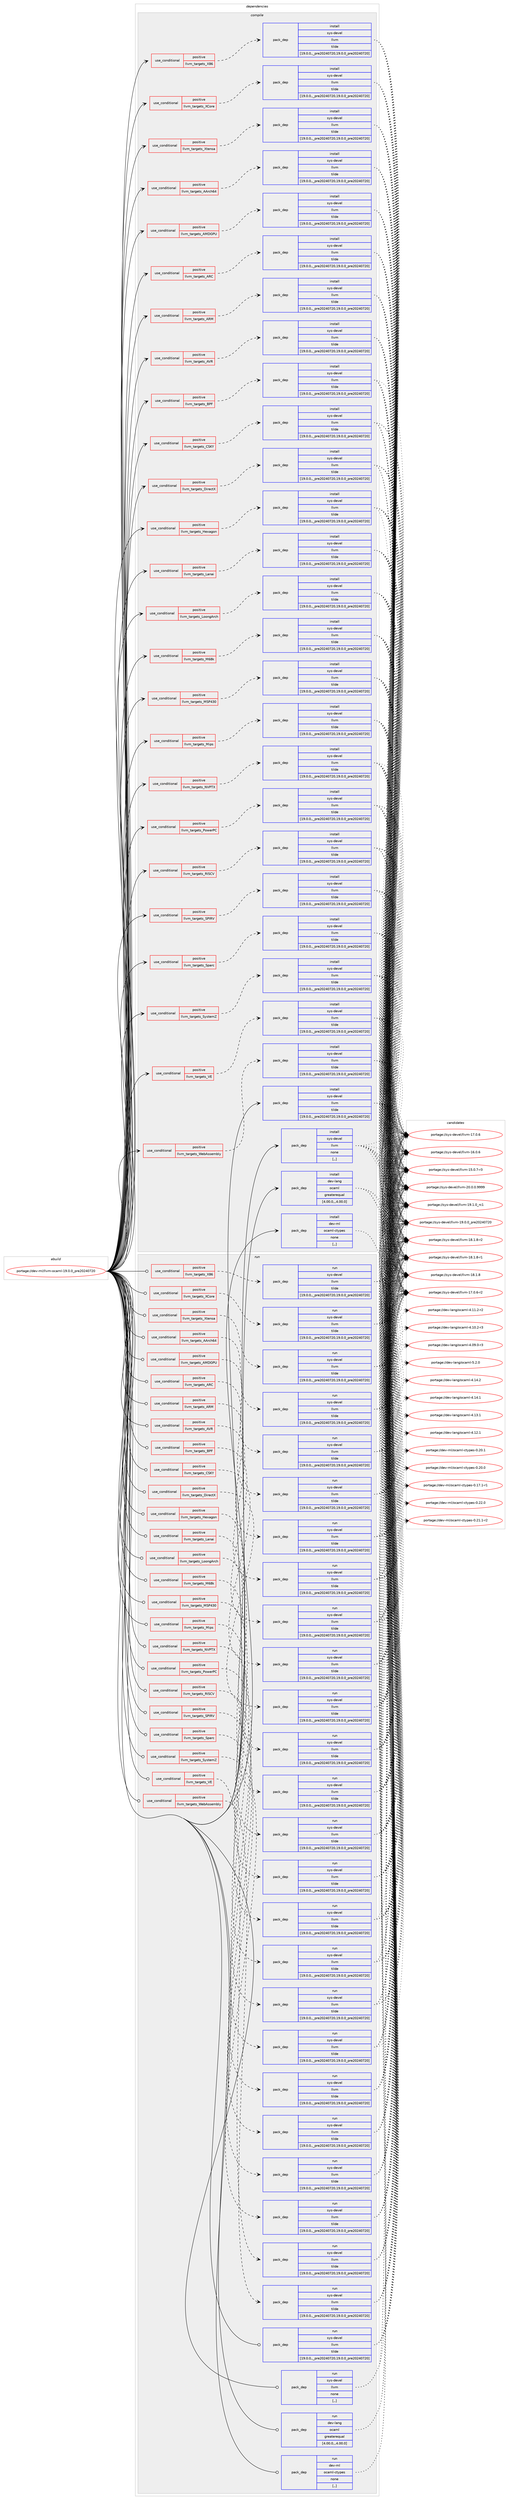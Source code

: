 digraph prolog {

# *************
# Graph options
# *************

newrank=true;
concentrate=true;
compound=true;
graph [rankdir=LR,fontname=Helvetica,fontsize=10,ranksep=1.5];#, ranksep=2.5, nodesep=0.2];
edge  [arrowhead=vee];
node  [fontname=Helvetica,fontsize=10];

# **********
# The ebuild
# **********

subgraph cluster_leftcol {
color=gray;
label=<<i>ebuild</i>>;
id [label="portage://dev-ml/llvm-ocaml-19.0.0_pre20240720", color=red, width=4, href="../dev-ml/llvm-ocaml-19.0.0_pre20240720.svg"];
}

# ****************
# The dependencies
# ****************

subgraph cluster_midcol {
color=gray;
label=<<i>dependencies</i>>;
subgraph cluster_compile {
fillcolor="#eeeeee";
style=filled;
label=<<i>compile</i>>;
subgraph cond29455 {
dependency120256 [label=<<TABLE BORDER="0" CELLBORDER="1" CELLSPACING="0" CELLPADDING="4"><TR><TD ROWSPAN="3" CELLPADDING="10">use_conditional</TD></TR><TR><TD>positive</TD></TR><TR><TD>llvm_targets_AArch64</TD></TR></TABLE>>, shape=none, color=red];
subgraph pack89602 {
dependency120257 [label=<<TABLE BORDER="0" CELLBORDER="1" CELLSPACING="0" CELLPADDING="4" WIDTH="220"><TR><TD ROWSPAN="6" CELLPADDING="30">pack_dep</TD></TR><TR><TD WIDTH="110">install</TD></TR><TR><TD>sys-devel</TD></TR><TR><TD>llvm</TD></TR><TR><TD>tilde</TD></TR><TR><TD>[19.0.0,,_pre20240720,19.0.0_pre20240720]</TD></TR></TABLE>>, shape=none, color=blue];
}
dependency120256:e -> dependency120257:w [weight=20,style="dashed",arrowhead="vee"];
}
id:e -> dependency120256:w [weight=20,style="solid",arrowhead="vee"];
subgraph cond29456 {
dependency120258 [label=<<TABLE BORDER="0" CELLBORDER="1" CELLSPACING="0" CELLPADDING="4"><TR><TD ROWSPAN="3" CELLPADDING="10">use_conditional</TD></TR><TR><TD>positive</TD></TR><TR><TD>llvm_targets_AMDGPU</TD></TR></TABLE>>, shape=none, color=red];
subgraph pack89603 {
dependency120259 [label=<<TABLE BORDER="0" CELLBORDER="1" CELLSPACING="0" CELLPADDING="4" WIDTH="220"><TR><TD ROWSPAN="6" CELLPADDING="30">pack_dep</TD></TR><TR><TD WIDTH="110">install</TD></TR><TR><TD>sys-devel</TD></TR><TR><TD>llvm</TD></TR><TR><TD>tilde</TD></TR><TR><TD>[19.0.0,,_pre20240720,19.0.0_pre20240720]</TD></TR></TABLE>>, shape=none, color=blue];
}
dependency120258:e -> dependency120259:w [weight=20,style="dashed",arrowhead="vee"];
}
id:e -> dependency120258:w [weight=20,style="solid",arrowhead="vee"];
subgraph cond29457 {
dependency120260 [label=<<TABLE BORDER="0" CELLBORDER="1" CELLSPACING="0" CELLPADDING="4"><TR><TD ROWSPAN="3" CELLPADDING="10">use_conditional</TD></TR><TR><TD>positive</TD></TR><TR><TD>llvm_targets_ARC</TD></TR></TABLE>>, shape=none, color=red];
subgraph pack89604 {
dependency120261 [label=<<TABLE BORDER="0" CELLBORDER="1" CELLSPACING="0" CELLPADDING="4" WIDTH="220"><TR><TD ROWSPAN="6" CELLPADDING="30">pack_dep</TD></TR><TR><TD WIDTH="110">install</TD></TR><TR><TD>sys-devel</TD></TR><TR><TD>llvm</TD></TR><TR><TD>tilde</TD></TR><TR><TD>[19.0.0,,_pre20240720,19.0.0_pre20240720]</TD></TR></TABLE>>, shape=none, color=blue];
}
dependency120260:e -> dependency120261:w [weight=20,style="dashed",arrowhead="vee"];
}
id:e -> dependency120260:w [weight=20,style="solid",arrowhead="vee"];
subgraph cond29458 {
dependency120262 [label=<<TABLE BORDER="0" CELLBORDER="1" CELLSPACING="0" CELLPADDING="4"><TR><TD ROWSPAN="3" CELLPADDING="10">use_conditional</TD></TR><TR><TD>positive</TD></TR><TR><TD>llvm_targets_ARM</TD></TR></TABLE>>, shape=none, color=red];
subgraph pack89605 {
dependency120263 [label=<<TABLE BORDER="0" CELLBORDER="1" CELLSPACING="0" CELLPADDING="4" WIDTH="220"><TR><TD ROWSPAN="6" CELLPADDING="30">pack_dep</TD></TR><TR><TD WIDTH="110">install</TD></TR><TR><TD>sys-devel</TD></TR><TR><TD>llvm</TD></TR><TR><TD>tilde</TD></TR><TR><TD>[19.0.0,,_pre20240720,19.0.0_pre20240720]</TD></TR></TABLE>>, shape=none, color=blue];
}
dependency120262:e -> dependency120263:w [weight=20,style="dashed",arrowhead="vee"];
}
id:e -> dependency120262:w [weight=20,style="solid",arrowhead="vee"];
subgraph cond29459 {
dependency120264 [label=<<TABLE BORDER="0" CELLBORDER="1" CELLSPACING="0" CELLPADDING="4"><TR><TD ROWSPAN="3" CELLPADDING="10">use_conditional</TD></TR><TR><TD>positive</TD></TR><TR><TD>llvm_targets_AVR</TD></TR></TABLE>>, shape=none, color=red];
subgraph pack89606 {
dependency120265 [label=<<TABLE BORDER="0" CELLBORDER="1" CELLSPACING="0" CELLPADDING="4" WIDTH="220"><TR><TD ROWSPAN="6" CELLPADDING="30">pack_dep</TD></TR><TR><TD WIDTH="110">install</TD></TR><TR><TD>sys-devel</TD></TR><TR><TD>llvm</TD></TR><TR><TD>tilde</TD></TR><TR><TD>[19.0.0,,_pre20240720,19.0.0_pre20240720]</TD></TR></TABLE>>, shape=none, color=blue];
}
dependency120264:e -> dependency120265:w [weight=20,style="dashed",arrowhead="vee"];
}
id:e -> dependency120264:w [weight=20,style="solid",arrowhead="vee"];
subgraph cond29460 {
dependency120266 [label=<<TABLE BORDER="0" CELLBORDER="1" CELLSPACING="0" CELLPADDING="4"><TR><TD ROWSPAN="3" CELLPADDING="10">use_conditional</TD></TR><TR><TD>positive</TD></TR><TR><TD>llvm_targets_BPF</TD></TR></TABLE>>, shape=none, color=red];
subgraph pack89607 {
dependency120267 [label=<<TABLE BORDER="0" CELLBORDER="1" CELLSPACING="0" CELLPADDING="4" WIDTH="220"><TR><TD ROWSPAN="6" CELLPADDING="30">pack_dep</TD></TR><TR><TD WIDTH="110">install</TD></TR><TR><TD>sys-devel</TD></TR><TR><TD>llvm</TD></TR><TR><TD>tilde</TD></TR><TR><TD>[19.0.0,,_pre20240720,19.0.0_pre20240720]</TD></TR></TABLE>>, shape=none, color=blue];
}
dependency120266:e -> dependency120267:w [weight=20,style="dashed",arrowhead="vee"];
}
id:e -> dependency120266:w [weight=20,style="solid",arrowhead="vee"];
subgraph cond29461 {
dependency120268 [label=<<TABLE BORDER="0" CELLBORDER="1" CELLSPACING="0" CELLPADDING="4"><TR><TD ROWSPAN="3" CELLPADDING="10">use_conditional</TD></TR><TR><TD>positive</TD></TR><TR><TD>llvm_targets_CSKY</TD></TR></TABLE>>, shape=none, color=red];
subgraph pack89608 {
dependency120269 [label=<<TABLE BORDER="0" CELLBORDER="1" CELLSPACING="0" CELLPADDING="4" WIDTH="220"><TR><TD ROWSPAN="6" CELLPADDING="30">pack_dep</TD></TR><TR><TD WIDTH="110">install</TD></TR><TR><TD>sys-devel</TD></TR><TR><TD>llvm</TD></TR><TR><TD>tilde</TD></TR><TR><TD>[19.0.0,,_pre20240720,19.0.0_pre20240720]</TD></TR></TABLE>>, shape=none, color=blue];
}
dependency120268:e -> dependency120269:w [weight=20,style="dashed",arrowhead="vee"];
}
id:e -> dependency120268:w [weight=20,style="solid",arrowhead="vee"];
subgraph cond29462 {
dependency120270 [label=<<TABLE BORDER="0" CELLBORDER="1" CELLSPACING="0" CELLPADDING="4"><TR><TD ROWSPAN="3" CELLPADDING="10">use_conditional</TD></TR><TR><TD>positive</TD></TR><TR><TD>llvm_targets_DirectX</TD></TR></TABLE>>, shape=none, color=red];
subgraph pack89609 {
dependency120271 [label=<<TABLE BORDER="0" CELLBORDER="1" CELLSPACING="0" CELLPADDING="4" WIDTH="220"><TR><TD ROWSPAN="6" CELLPADDING="30">pack_dep</TD></TR><TR><TD WIDTH="110">install</TD></TR><TR><TD>sys-devel</TD></TR><TR><TD>llvm</TD></TR><TR><TD>tilde</TD></TR><TR><TD>[19.0.0,,_pre20240720,19.0.0_pre20240720]</TD></TR></TABLE>>, shape=none, color=blue];
}
dependency120270:e -> dependency120271:w [weight=20,style="dashed",arrowhead="vee"];
}
id:e -> dependency120270:w [weight=20,style="solid",arrowhead="vee"];
subgraph cond29463 {
dependency120272 [label=<<TABLE BORDER="0" CELLBORDER="1" CELLSPACING="0" CELLPADDING="4"><TR><TD ROWSPAN="3" CELLPADDING="10">use_conditional</TD></TR><TR><TD>positive</TD></TR><TR><TD>llvm_targets_Hexagon</TD></TR></TABLE>>, shape=none, color=red];
subgraph pack89610 {
dependency120273 [label=<<TABLE BORDER="0" CELLBORDER="1" CELLSPACING="0" CELLPADDING="4" WIDTH="220"><TR><TD ROWSPAN="6" CELLPADDING="30">pack_dep</TD></TR><TR><TD WIDTH="110">install</TD></TR><TR><TD>sys-devel</TD></TR><TR><TD>llvm</TD></TR><TR><TD>tilde</TD></TR><TR><TD>[19.0.0,,_pre20240720,19.0.0_pre20240720]</TD></TR></TABLE>>, shape=none, color=blue];
}
dependency120272:e -> dependency120273:w [weight=20,style="dashed",arrowhead="vee"];
}
id:e -> dependency120272:w [weight=20,style="solid",arrowhead="vee"];
subgraph cond29464 {
dependency120274 [label=<<TABLE BORDER="0" CELLBORDER="1" CELLSPACING="0" CELLPADDING="4"><TR><TD ROWSPAN="3" CELLPADDING="10">use_conditional</TD></TR><TR><TD>positive</TD></TR><TR><TD>llvm_targets_Lanai</TD></TR></TABLE>>, shape=none, color=red];
subgraph pack89611 {
dependency120275 [label=<<TABLE BORDER="0" CELLBORDER="1" CELLSPACING="0" CELLPADDING="4" WIDTH="220"><TR><TD ROWSPAN="6" CELLPADDING="30">pack_dep</TD></TR><TR><TD WIDTH="110">install</TD></TR><TR><TD>sys-devel</TD></TR><TR><TD>llvm</TD></TR><TR><TD>tilde</TD></TR><TR><TD>[19.0.0,,_pre20240720,19.0.0_pre20240720]</TD></TR></TABLE>>, shape=none, color=blue];
}
dependency120274:e -> dependency120275:w [weight=20,style="dashed",arrowhead="vee"];
}
id:e -> dependency120274:w [weight=20,style="solid",arrowhead="vee"];
subgraph cond29465 {
dependency120276 [label=<<TABLE BORDER="0" CELLBORDER="1" CELLSPACING="0" CELLPADDING="4"><TR><TD ROWSPAN="3" CELLPADDING="10">use_conditional</TD></TR><TR><TD>positive</TD></TR><TR><TD>llvm_targets_LoongArch</TD></TR></TABLE>>, shape=none, color=red];
subgraph pack89612 {
dependency120277 [label=<<TABLE BORDER="0" CELLBORDER="1" CELLSPACING="0" CELLPADDING="4" WIDTH="220"><TR><TD ROWSPAN="6" CELLPADDING="30">pack_dep</TD></TR><TR><TD WIDTH="110">install</TD></TR><TR><TD>sys-devel</TD></TR><TR><TD>llvm</TD></TR><TR><TD>tilde</TD></TR><TR><TD>[19.0.0,,_pre20240720,19.0.0_pre20240720]</TD></TR></TABLE>>, shape=none, color=blue];
}
dependency120276:e -> dependency120277:w [weight=20,style="dashed",arrowhead="vee"];
}
id:e -> dependency120276:w [weight=20,style="solid",arrowhead="vee"];
subgraph cond29466 {
dependency120278 [label=<<TABLE BORDER="0" CELLBORDER="1" CELLSPACING="0" CELLPADDING="4"><TR><TD ROWSPAN="3" CELLPADDING="10">use_conditional</TD></TR><TR><TD>positive</TD></TR><TR><TD>llvm_targets_M68k</TD></TR></TABLE>>, shape=none, color=red];
subgraph pack89613 {
dependency120279 [label=<<TABLE BORDER="0" CELLBORDER="1" CELLSPACING="0" CELLPADDING="4" WIDTH="220"><TR><TD ROWSPAN="6" CELLPADDING="30">pack_dep</TD></TR><TR><TD WIDTH="110">install</TD></TR><TR><TD>sys-devel</TD></TR><TR><TD>llvm</TD></TR><TR><TD>tilde</TD></TR><TR><TD>[19.0.0,,_pre20240720,19.0.0_pre20240720]</TD></TR></TABLE>>, shape=none, color=blue];
}
dependency120278:e -> dependency120279:w [weight=20,style="dashed",arrowhead="vee"];
}
id:e -> dependency120278:w [weight=20,style="solid",arrowhead="vee"];
subgraph cond29467 {
dependency120280 [label=<<TABLE BORDER="0" CELLBORDER="1" CELLSPACING="0" CELLPADDING="4"><TR><TD ROWSPAN="3" CELLPADDING="10">use_conditional</TD></TR><TR><TD>positive</TD></TR><TR><TD>llvm_targets_MSP430</TD></TR></TABLE>>, shape=none, color=red];
subgraph pack89614 {
dependency120281 [label=<<TABLE BORDER="0" CELLBORDER="1" CELLSPACING="0" CELLPADDING="4" WIDTH="220"><TR><TD ROWSPAN="6" CELLPADDING="30">pack_dep</TD></TR><TR><TD WIDTH="110">install</TD></TR><TR><TD>sys-devel</TD></TR><TR><TD>llvm</TD></TR><TR><TD>tilde</TD></TR><TR><TD>[19.0.0,,_pre20240720,19.0.0_pre20240720]</TD></TR></TABLE>>, shape=none, color=blue];
}
dependency120280:e -> dependency120281:w [weight=20,style="dashed",arrowhead="vee"];
}
id:e -> dependency120280:w [weight=20,style="solid",arrowhead="vee"];
subgraph cond29468 {
dependency120282 [label=<<TABLE BORDER="0" CELLBORDER="1" CELLSPACING="0" CELLPADDING="4"><TR><TD ROWSPAN="3" CELLPADDING="10">use_conditional</TD></TR><TR><TD>positive</TD></TR><TR><TD>llvm_targets_Mips</TD></TR></TABLE>>, shape=none, color=red];
subgraph pack89615 {
dependency120283 [label=<<TABLE BORDER="0" CELLBORDER="1" CELLSPACING="0" CELLPADDING="4" WIDTH="220"><TR><TD ROWSPAN="6" CELLPADDING="30">pack_dep</TD></TR><TR><TD WIDTH="110">install</TD></TR><TR><TD>sys-devel</TD></TR><TR><TD>llvm</TD></TR><TR><TD>tilde</TD></TR><TR><TD>[19.0.0,,_pre20240720,19.0.0_pre20240720]</TD></TR></TABLE>>, shape=none, color=blue];
}
dependency120282:e -> dependency120283:w [weight=20,style="dashed",arrowhead="vee"];
}
id:e -> dependency120282:w [weight=20,style="solid",arrowhead="vee"];
subgraph cond29469 {
dependency120284 [label=<<TABLE BORDER="0" CELLBORDER="1" CELLSPACING="0" CELLPADDING="4"><TR><TD ROWSPAN="3" CELLPADDING="10">use_conditional</TD></TR><TR><TD>positive</TD></TR><TR><TD>llvm_targets_NVPTX</TD></TR></TABLE>>, shape=none, color=red];
subgraph pack89616 {
dependency120285 [label=<<TABLE BORDER="0" CELLBORDER="1" CELLSPACING="0" CELLPADDING="4" WIDTH="220"><TR><TD ROWSPAN="6" CELLPADDING="30">pack_dep</TD></TR><TR><TD WIDTH="110">install</TD></TR><TR><TD>sys-devel</TD></TR><TR><TD>llvm</TD></TR><TR><TD>tilde</TD></TR><TR><TD>[19.0.0,,_pre20240720,19.0.0_pre20240720]</TD></TR></TABLE>>, shape=none, color=blue];
}
dependency120284:e -> dependency120285:w [weight=20,style="dashed",arrowhead="vee"];
}
id:e -> dependency120284:w [weight=20,style="solid",arrowhead="vee"];
subgraph cond29470 {
dependency120286 [label=<<TABLE BORDER="0" CELLBORDER="1" CELLSPACING="0" CELLPADDING="4"><TR><TD ROWSPAN="3" CELLPADDING="10">use_conditional</TD></TR><TR><TD>positive</TD></TR><TR><TD>llvm_targets_PowerPC</TD></TR></TABLE>>, shape=none, color=red];
subgraph pack89617 {
dependency120287 [label=<<TABLE BORDER="0" CELLBORDER="1" CELLSPACING="0" CELLPADDING="4" WIDTH="220"><TR><TD ROWSPAN="6" CELLPADDING="30">pack_dep</TD></TR><TR><TD WIDTH="110">install</TD></TR><TR><TD>sys-devel</TD></TR><TR><TD>llvm</TD></TR><TR><TD>tilde</TD></TR><TR><TD>[19.0.0,,_pre20240720,19.0.0_pre20240720]</TD></TR></TABLE>>, shape=none, color=blue];
}
dependency120286:e -> dependency120287:w [weight=20,style="dashed",arrowhead="vee"];
}
id:e -> dependency120286:w [weight=20,style="solid",arrowhead="vee"];
subgraph cond29471 {
dependency120288 [label=<<TABLE BORDER="0" CELLBORDER="1" CELLSPACING="0" CELLPADDING="4"><TR><TD ROWSPAN="3" CELLPADDING="10">use_conditional</TD></TR><TR><TD>positive</TD></TR><TR><TD>llvm_targets_RISCV</TD></TR></TABLE>>, shape=none, color=red];
subgraph pack89618 {
dependency120289 [label=<<TABLE BORDER="0" CELLBORDER="1" CELLSPACING="0" CELLPADDING="4" WIDTH="220"><TR><TD ROWSPAN="6" CELLPADDING="30">pack_dep</TD></TR><TR><TD WIDTH="110">install</TD></TR><TR><TD>sys-devel</TD></TR><TR><TD>llvm</TD></TR><TR><TD>tilde</TD></TR><TR><TD>[19.0.0,,_pre20240720,19.0.0_pre20240720]</TD></TR></TABLE>>, shape=none, color=blue];
}
dependency120288:e -> dependency120289:w [weight=20,style="dashed",arrowhead="vee"];
}
id:e -> dependency120288:w [weight=20,style="solid",arrowhead="vee"];
subgraph cond29472 {
dependency120290 [label=<<TABLE BORDER="0" CELLBORDER="1" CELLSPACING="0" CELLPADDING="4"><TR><TD ROWSPAN="3" CELLPADDING="10">use_conditional</TD></TR><TR><TD>positive</TD></TR><TR><TD>llvm_targets_SPIRV</TD></TR></TABLE>>, shape=none, color=red];
subgraph pack89619 {
dependency120291 [label=<<TABLE BORDER="0" CELLBORDER="1" CELLSPACING="0" CELLPADDING="4" WIDTH="220"><TR><TD ROWSPAN="6" CELLPADDING="30">pack_dep</TD></TR><TR><TD WIDTH="110">install</TD></TR><TR><TD>sys-devel</TD></TR><TR><TD>llvm</TD></TR><TR><TD>tilde</TD></TR><TR><TD>[19.0.0,,_pre20240720,19.0.0_pre20240720]</TD></TR></TABLE>>, shape=none, color=blue];
}
dependency120290:e -> dependency120291:w [weight=20,style="dashed",arrowhead="vee"];
}
id:e -> dependency120290:w [weight=20,style="solid",arrowhead="vee"];
subgraph cond29473 {
dependency120292 [label=<<TABLE BORDER="0" CELLBORDER="1" CELLSPACING="0" CELLPADDING="4"><TR><TD ROWSPAN="3" CELLPADDING="10">use_conditional</TD></TR><TR><TD>positive</TD></TR><TR><TD>llvm_targets_Sparc</TD></TR></TABLE>>, shape=none, color=red];
subgraph pack89620 {
dependency120293 [label=<<TABLE BORDER="0" CELLBORDER="1" CELLSPACING="0" CELLPADDING="4" WIDTH="220"><TR><TD ROWSPAN="6" CELLPADDING="30">pack_dep</TD></TR><TR><TD WIDTH="110">install</TD></TR><TR><TD>sys-devel</TD></TR><TR><TD>llvm</TD></TR><TR><TD>tilde</TD></TR><TR><TD>[19.0.0,,_pre20240720,19.0.0_pre20240720]</TD></TR></TABLE>>, shape=none, color=blue];
}
dependency120292:e -> dependency120293:w [weight=20,style="dashed",arrowhead="vee"];
}
id:e -> dependency120292:w [weight=20,style="solid",arrowhead="vee"];
subgraph cond29474 {
dependency120294 [label=<<TABLE BORDER="0" CELLBORDER="1" CELLSPACING="0" CELLPADDING="4"><TR><TD ROWSPAN="3" CELLPADDING="10">use_conditional</TD></TR><TR><TD>positive</TD></TR><TR><TD>llvm_targets_SystemZ</TD></TR></TABLE>>, shape=none, color=red];
subgraph pack89621 {
dependency120295 [label=<<TABLE BORDER="0" CELLBORDER="1" CELLSPACING="0" CELLPADDING="4" WIDTH="220"><TR><TD ROWSPAN="6" CELLPADDING="30">pack_dep</TD></TR><TR><TD WIDTH="110">install</TD></TR><TR><TD>sys-devel</TD></TR><TR><TD>llvm</TD></TR><TR><TD>tilde</TD></TR><TR><TD>[19.0.0,,_pre20240720,19.0.0_pre20240720]</TD></TR></TABLE>>, shape=none, color=blue];
}
dependency120294:e -> dependency120295:w [weight=20,style="dashed",arrowhead="vee"];
}
id:e -> dependency120294:w [weight=20,style="solid",arrowhead="vee"];
subgraph cond29475 {
dependency120296 [label=<<TABLE BORDER="0" CELLBORDER="1" CELLSPACING="0" CELLPADDING="4"><TR><TD ROWSPAN="3" CELLPADDING="10">use_conditional</TD></TR><TR><TD>positive</TD></TR><TR><TD>llvm_targets_VE</TD></TR></TABLE>>, shape=none, color=red];
subgraph pack89622 {
dependency120297 [label=<<TABLE BORDER="0" CELLBORDER="1" CELLSPACING="0" CELLPADDING="4" WIDTH="220"><TR><TD ROWSPAN="6" CELLPADDING="30">pack_dep</TD></TR><TR><TD WIDTH="110">install</TD></TR><TR><TD>sys-devel</TD></TR><TR><TD>llvm</TD></TR><TR><TD>tilde</TD></TR><TR><TD>[19.0.0,,_pre20240720,19.0.0_pre20240720]</TD></TR></TABLE>>, shape=none, color=blue];
}
dependency120296:e -> dependency120297:w [weight=20,style="dashed",arrowhead="vee"];
}
id:e -> dependency120296:w [weight=20,style="solid",arrowhead="vee"];
subgraph cond29476 {
dependency120298 [label=<<TABLE BORDER="0" CELLBORDER="1" CELLSPACING="0" CELLPADDING="4"><TR><TD ROWSPAN="3" CELLPADDING="10">use_conditional</TD></TR><TR><TD>positive</TD></TR><TR><TD>llvm_targets_WebAssembly</TD></TR></TABLE>>, shape=none, color=red];
subgraph pack89623 {
dependency120299 [label=<<TABLE BORDER="0" CELLBORDER="1" CELLSPACING="0" CELLPADDING="4" WIDTH="220"><TR><TD ROWSPAN="6" CELLPADDING="30">pack_dep</TD></TR><TR><TD WIDTH="110">install</TD></TR><TR><TD>sys-devel</TD></TR><TR><TD>llvm</TD></TR><TR><TD>tilde</TD></TR><TR><TD>[19.0.0,,_pre20240720,19.0.0_pre20240720]</TD></TR></TABLE>>, shape=none, color=blue];
}
dependency120298:e -> dependency120299:w [weight=20,style="dashed",arrowhead="vee"];
}
id:e -> dependency120298:w [weight=20,style="solid",arrowhead="vee"];
subgraph cond29477 {
dependency120300 [label=<<TABLE BORDER="0" CELLBORDER="1" CELLSPACING="0" CELLPADDING="4"><TR><TD ROWSPAN="3" CELLPADDING="10">use_conditional</TD></TR><TR><TD>positive</TD></TR><TR><TD>llvm_targets_X86</TD></TR></TABLE>>, shape=none, color=red];
subgraph pack89624 {
dependency120301 [label=<<TABLE BORDER="0" CELLBORDER="1" CELLSPACING="0" CELLPADDING="4" WIDTH="220"><TR><TD ROWSPAN="6" CELLPADDING="30">pack_dep</TD></TR><TR><TD WIDTH="110">install</TD></TR><TR><TD>sys-devel</TD></TR><TR><TD>llvm</TD></TR><TR><TD>tilde</TD></TR><TR><TD>[19.0.0,,_pre20240720,19.0.0_pre20240720]</TD></TR></TABLE>>, shape=none, color=blue];
}
dependency120300:e -> dependency120301:w [weight=20,style="dashed",arrowhead="vee"];
}
id:e -> dependency120300:w [weight=20,style="solid",arrowhead="vee"];
subgraph cond29478 {
dependency120302 [label=<<TABLE BORDER="0" CELLBORDER="1" CELLSPACING="0" CELLPADDING="4"><TR><TD ROWSPAN="3" CELLPADDING="10">use_conditional</TD></TR><TR><TD>positive</TD></TR><TR><TD>llvm_targets_XCore</TD></TR></TABLE>>, shape=none, color=red];
subgraph pack89625 {
dependency120303 [label=<<TABLE BORDER="0" CELLBORDER="1" CELLSPACING="0" CELLPADDING="4" WIDTH="220"><TR><TD ROWSPAN="6" CELLPADDING="30">pack_dep</TD></TR><TR><TD WIDTH="110">install</TD></TR><TR><TD>sys-devel</TD></TR><TR><TD>llvm</TD></TR><TR><TD>tilde</TD></TR><TR><TD>[19.0.0,,_pre20240720,19.0.0_pre20240720]</TD></TR></TABLE>>, shape=none, color=blue];
}
dependency120302:e -> dependency120303:w [weight=20,style="dashed",arrowhead="vee"];
}
id:e -> dependency120302:w [weight=20,style="solid",arrowhead="vee"];
subgraph cond29479 {
dependency120304 [label=<<TABLE BORDER="0" CELLBORDER="1" CELLSPACING="0" CELLPADDING="4"><TR><TD ROWSPAN="3" CELLPADDING="10">use_conditional</TD></TR><TR><TD>positive</TD></TR><TR><TD>llvm_targets_Xtensa</TD></TR></TABLE>>, shape=none, color=red];
subgraph pack89626 {
dependency120305 [label=<<TABLE BORDER="0" CELLBORDER="1" CELLSPACING="0" CELLPADDING="4" WIDTH="220"><TR><TD ROWSPAN="6" CELLPADDING="30">pack_dep</TD></TR><TR><TD WIDTH="110">install</TD></TR><TR><TD>sys-devel</TD></TR><TR><TD>llvm</TD></TR><TR><TD>tilde</TD></TR><TR><TD>[19.0.0,,_pre20240720,19.0.0_pre20240720]</TD></TR></TABLE>>, shape=none, color=blue];
}
dependency120304:e -> dependency120305:w [weight=20,style="dashed",arrowhead="vee"];
}
id:e -> dependency120304:w [weight=20,style="solid",arrowhead="vee"];
subgraph pack89627 {
dependency120306 [label=<<TABLE BORDER="0" CELLBORDER="1" CELLSPACING="0" CELLPADDING="4" WIDTH="220"><TR><TD ROWSPAN="6" CELLPADDING="30">pack_dep</TD></TR><TR><TD WIDTH="110">install</TD></TR><TR><TD>dev-lang</TD></TR><TR><TD>ocaml</TD></TR><TR><TD>greaterequal</TD></TR><TR><TD>[4.00.0,,,4.00.0]</TD></TR></TABLE>>, shape=none, color=blue];
}
id:e -> dependency120306:w [weight=20,style="solid",arrowhead="vee"];
subgraph pack89628 {
dependency120307 [label=<<TABLE BORDER="0" CELLBORDER="1" CELLSPACING="0" CELLPADDING="4" WIDTH="220"><TR><TD ROWSPAN="6" CELLPADDING="30">pack_dep</TD></TR><TR><TD WIDTH="110">install</TD></TR><TR><TD>dev-ml</TD></TR><TR><TD>ocaml-ctypes</TD></TR><TR><TD>none</TD></TR><TR><TD>[,,]</TD></TR></TABLE>>, shape=none, color=blue];
}
id:e -> dependency120307:w [weight=20,style="solid",arrowhead="vee"];
subgraph pack89629 {
dependency120308 [label=<<TABLE BORDER="0" CELLBORDER="1" CELLSPACING="0" CELLPADDING="4" WIDTH="220"><TR><TD ROWSPAN="6" CELLPADDING="30">pack_dep</TD></TR><TR><TD WIDTH="110">install</TD></TR><TR><TD>sys-devel</TD></TR><TR><TD>llvm</TD></TR><TR><TD>tilde</TD></TR><TR><TD>[19.0.0,,_pre20240720,19.0.0_pre20240720]</TD></TR></TABLE>>, shape=none, color=blue];
}
id:e -> dependency120308:w [weight=20,style="solid",arrowhead="vee"];
subgraph pack89630 {
dependency120309 [label=<<TABLE BORDER="0" CELLBORDER="1" CELLSPACING="0" CELLPADDING="4" WIDTH="220"><TR><TD ROWSPAN="6" CELLPADDING="30">pack_dep</TD></TR><TR><TD WIDTH="110">install</TD></TR><TR><TD>sys-devel</TD></TR><TR><TD>llvm</TD></TR><TR><TD>none</TD></TR><TR><TD>[,,]</TD></TR></TABLE>>, shape=none, color=blue];
}
id:e -> dependency120309:w [weight=20,style="solid",arrowhead="vee"];
}
subgraph cluster_compileandrun {
fillcolor="#eeeeee";
style=filled;
label=<<i>compile and run</i>>;
}
subgraph cluster_run {
fillcolor="#eeeeee";
style=filled;
label=<<i>run</i>>;
subgraph cond29480 {
dependency120310 [label=<<TABLE BORDER="0" CELLBORDER="1" CELLSPACING="0" CELLPADDING="4"><TR><TD ROWSPAN="3" CELLPADDING="10">use_conditional</TD></TR><TR><TD>positive</TD></TR><TR><TD>llvm_targets_AArch64</TD></TR></TABLE>>, shape=none, color=red];
subgraph pack89631 {
dependency120311 [label=<<TABLE BORDER="0" CELLBORDER="1" CELLSPACING="0" CELLPADDING="4" WIDTH="220"><TR><TD ROWSPAN="6" CELLPADDING="30">pack_dep</TD></TR><TR><TD WIDTH="110">run</TD></TR><TR><TD>sys-devel</TD></TR><TR><TD>llvm</TD></TR><TR><TD>tilde</TD></TR><TR><TD>[19.0.0,,_pre20240720,19.0.0_pre20240720]</TD></TR></TABLE>>, shape=none, color=blue];
}
dependency120310:e -> dependency120311:w [weight=20,style="dashed",arrowhead="vee"];
}
id:e -> dependency120310:w [weight=20,style="solid",arrowhead="odot"];
subgraph cond29481 {
dependency120312 [label=<<TABLE BORDER="0" CELLBORDER="1" CELLSPACING="0" CELLPADDING="4"><TR><TD ROWSPAN="3" CELLPADDING="10">use_conditional</TD></TR><TR><TD>positive</TD></TR><TR><TD>llvm_targets_AMDGPU</TD></TR></TABLE>>, shape=none, color=red];
subgraph pack89632 {
dependency120313 [label=<<TABLE BORDER="0" CELLBORDER="1" CELLSPACING="0" CELLPADDING="4" WIDTH="220"><TR><TD ROWSPAN="6" CELLPADDING="30">pack_dep</TD></TR><TR><TD WIDTH="110">run</TD></TR><TR><TD>sys-devel</TD></TR><TR><TD>llvm</TD></TR><TR><TD>tilde</TD></TR><TR><TD>[19.0.0,,_pre20240720,19.0.0_pre20240720]</TD></TR></TABLE>>, shape=none, color=blue];
}
dependency120312:e -> dependency120313:w [weight=20,style="dashed",arrowhead="vee"];
}
id:e -> dependency120312:w [weight=20,style="solid",arrowhead="odot"];
subgraph cond29482 {
dependency120314 [label=<<TABLE BORDER="0" CELLBORDER="1" CELLSPACING="0" CELLPADDING="4"><TR><TD ROWSPAN="3" CELLPADDING="10">use_conditional</TD></TR><TR><TD>positive</TD></TR><TR><TD>llvm_targets_ARC</TD></TR></TABLE>>, shape=none, color=red];
subgraph pack89633 {
dependency120315 [label=<<TABLE BORDER="0" CELLBORDER="1" CELLSPACING="0" CELLPADDING="4" WIDTH="220"><TR><TD ROWSPAN="6" CELLPADDING="30">pack_dep</TD></TR><TR><TD WIDTH="110">run</TD></TR><TR><TD>sys-devel</TD></TR><TR><TD>llvm</TD></TR><TR><TD>tilde</TD></TR><TR><TD>[19.0.0,,_pre20240720,19.0.0_pre20240720]</TD></TR></TABLE>>, shape=none, color=blue];
}
dependency120314:e -> dependency120315:w [weight=20,style="dashed",arrowhead="vee"];
}
id:e -> dependency120314:w [weight=20,style="solid",arrowhead="odot"];
subgraph cond29483 {
dependency120316 [label=<<TABLE BORDER="0" CELLBORDER="1" CELLSPACING="0" CELLPADDING="4"><TR><TD ROWSPAN="3" CELLPADDING="10">use_conditional</TD></TR><TR><TD>positive</TD></TR><TR><TD>llvm_targets_ARM</TD></TR></TABLE>>, shape=none, color=red];
subgraph pack89634 {
dependency120317 [label=<<TABLE BORDER="0" CELLBORDER="1" CELLSPACING="0" CELLPADDING="4" WIDTH="220"><TR><TD ROWSPAN="6" CELLPADDING="30">pack_dep</TD></TR><TR><TD WIDTH="110">run</TD></TR><TR><TD>sys-devel</TD></TR><TR><TD>llvm</TD></TR><TR><TD>tilde</TD></TR><TR><TD>[19.0.0,,_pre20240720,19.0.0_pre20240720]</TD></TR></TABLE>>, shape=none, color=blue];
}
dependency120316:e -> dependency120317:w [weight=20,style="dashed",arrowhead="vee"];
}
id:e -> dependency120316:w [weight=20,style="solid",arrowhead="odot"];
subgraph cond29484 {
dependency120318 [label=<<TABLE BORDER="0" CELLBORDER="1" CELLSPACING="0" CELLPADDING="4"><TR><TD ROWSPAN="3" CELLPADDING="10">use_conditional</TD></TR><TR><TD>positive</TD></TR><TR><TD>llvm_targets_AVR</TD></TR></TABLE>>, shape=none, color=red];
subgraph pack89635 {
dependency120319 [label=<<TABLE BORDER="0" CELLBORDER="1" CELLSPACING="0" CELLPADDING="4" WIDTH="220"><TR><TD ROWSPAN="6" CELLPADDING="30">pack_dep</TD></TR><TR><TD WIDTH="110">run</TD></TR><TR><TD>sys-devel</TD></TR><TR><TD>llvm</TD></TR><TR><TD>tilde</TD></TR><TR><TD>[19.0.0,,_pre20240720,19.0.0_pre20240720]</TD></TR></TABLE>>, shape=none, color=blue];
}
dependency120318:e -> dependency120319:w [weight=20,style="dashed",arrowhead="vee"];
}
id:e -> dependency120318:w [weight=20,style="solid",arrowhead="odot"];
subgraph cond29485 {
dependency120320 [label=<<TABLE BORDER="0" CELLBORDER="1" CELLSPACING="0" CELLPADDING="4"><TR><TD ROWSPAN="3" CELLPADDING="10">use_conditional</TD></TR><TR><TD>positive</TD></TR><TR><TD>llvm_targets_BPF</TD></TR></TABLE>>, shape=none, color=red];
subgraph pack89636 {
dependency120321 [label=<<TABLE BORDER="0" CELLBORDER="1" CELLSPACING="0" CELLPADDING="4" WIDTH="220"><TR><TD ROWSPAN="6" CELLPADDING="30">pack_dep</TD></TR><TR><TD WIDTH="110">run</TD></TR><TR><TD>sys-devel</TD></TR><TR><TD>llvm</TD></TR><TR><TD>tilde</TD></TR><TR><TD>[19.0.0,,_pre20240720,19.0.0_pre20240720]</TD></TR></TABLE>>, shape=none, color=blue];
}
dependency120320:e -> dependency120321:w [weight=20,style="dashed",arrowhead="vee"];
}
id:e -> dependency120320:w [weight=20,style="solid",arrowhead="odot"];
subgraph cond29486 {
dependency120322 [label=<<TABLE BORDER="0" CELLBORDER="1" CELLSPACING="0" CELLPADDING="4"><TR><TD ROWSPAN="3" CELLPADDING="10">use_conditional</TD></TR><TR><TD>positive</TD></TR><TR><TD>llvm_targets_CSKY</TD></TR></TABLE>>, shape=none, color=red];
subgraph pack89637 {
dependency120323 [label=<<TABLE BORDER="0" CELLBORDER="1" CELLSPACING="0" CELLPADDING="4" WIDTH="220"><TR><TD ROWSPAN="6" CELLPADDING="30">pack_dep</TD></TR><TR><TD WIDTH="110">run</TD></TR><TR><TD>sys-devel</TD></TR><TR><TD>llvm</TD></TR><TR><TD>tilde</TD></TR><TR><TD>[19.0.0,,_pre20240720,19.0.0_pre20240720]</TD></TR></TABLE>>, shape=none, color=blue];
}
dependency120322:e -> dependency120323:w [weight=20,style="dashed",arrowhead="vee"];
}
id:e -> dependency120322:w [weight=20,style="solid",arrowhead="odot"];
subgraph cond29487 {
dependency120324 [label=<<TABLE BORDER="0" CELLBORDER="1" CELLSPACING="0" CELLPADDING="4"><TR><TD ROWSPAN="3" CELLPADDING="10">use_conditional</TD></TR><TR><TD>positive</TD></TR><TR><TD>llvm_targets_DirectX</TD></TR></TABLE>>, shape=none, color=red];
subgraph pack89638 {
dependency120325 [label=<<TABLE BORDER="0" CELLBORDER="1" CELLSPACING="0" CELLPADDING="4" WIDTH="220"><TR><TD ROWSPAN="6" CELLPADDING="30">pack_dep</TD></TR><TR><TD WIDTH="110">run</TD></TR><TR><TD>sys-devel</TD></TR><TR><TD>llvm</TD></TR><TR><TD>tilde</TD></TR><TR><TD>[19.0.0,,_pre20240720,19.0.0_pre20240720]</TD></TR></TABLE>>, shape=none, color=blue];
}
dependency120324:e -> dependency120325:w [weight=20,style="dashed",arrowhead="vee"];
}
id:e -> dependency120324:w [weight=20,style="solid",arrowhead="odot"];
subgraph cond29488 {
dependency120326 [label=<<TABLE BORDER="0" CELLBORDER="1" CELLSPACING="0" CELLPADDING="4"><TR><TD ROWSPAN="3" CELLPADDING="10">use_conditional</TD></TR><TR><TD>positive</TD></TR><TR><TD>llvm_targets_Hexagon</TD></TR></TABLE>>, shape=none, color=red];
subgraph pack89639 {
dependency120327 [label=<<TABLE BORDER="0" CELLBORDER="1" CELLSPACING="0" CELLPADDING="4" WIDTH="220"><TR><TD ROWSPAN="6" CELLPADDING="30">pack_dep</TD></TR><TR><TD WIDTH="110">run</TD></TR><TR><TD>sys-devel</TD></TR><TR><TD>llvm</TD></TR><TR><TD>tilde</TD></TR><TR><TD>[19.0.0,,_pre20240720,19.0.0_pre20240720]</TD></TR></TABLE>>, shape=none, color=blue];
}
dependency120326:e -> dependency120327:w [weight=20,style="dashed",arrowhead="vee"];
}
id:e -> dependency120326:w [weight=20,style="solid",arrowhead="odot"];
subgraph cond29489 {
dependency120328 [label=<<TABLE BORDER="0" CELLBORDER="1" CELLSPACING="0" CELLPADDING="4"><TR><TD ROWSPAN="3" CELLPADDING="10">use_conditional</TD></TR><TR><TD>positive</TD></TR><TR><TD>llvm_targets_Lanai</TD></TR></TABLE>>, shape=none, color=red];
subgraph pack89640 {
dependency120329 [label=<<TABLE BORDER="0" CELLBORDER="1" CELLSPACING="0" CELLPADDING="4" WIDTH="220"><TR><TD ROWSPAN="6" CELLPADDING="30">pack_dep</TD></TR><TR><TD WIDTH="110">run</TD></TR><TR><TD>sys-devel</TD></TR><TR><TD>llvm</TD></TR><TR><TD>tilde</TD></TR><TR><TD>[19.0.0,,_pre20240720,19.0.0_pre20240720]</TD></TR></TABLE>>, shape=none, color=blue];
}
dependency120328:e -> dependency120329:w [weight=20,style="dashed",arrowhead="vee"];
}
id:e -> dependency120328:w [weight=20,style="solid",arrowhead="odot"];
subgraph cond29490 {
dependency120330 [label=<<TABLE BORDER="0" CELLBORDER="1" CELLSPACING="0" CELLPADDING="4"><TR><TD ROWSPAN="3" CELLPADDING="10">use_conditional</TD></TR><TR><TD>positive</TD></TR><TR><TD>llvm_targets_LoongArch</TD></TR></TABLE>>, shape=none, color=red];
subgraph pack89641 {
dependency120331 [label=<<TABLE BORDER="0" CELLBORDER="1" CELLSPACING="0" CELLPADDING="4" WIDTH="220"><TR><TD ROWSPAN="6" CELLPADDING="30">pack_dep</TD></TR><TR><TD WIDTH="110">run</TD></TR><TR><TD>sys-devel</TD></TR><TR><TD>llvm</TD></TR><TR><TD>tilde</TD></TR><TR><TD>[19.0.0,,_pre20240720,19.0.0_pre20240720]</TD></TR></TABLE>>, shape=none, color=blue];
}
dependency120330:e -> dependency120331:w [weight=20,style="dashed",arrowhead="vee"];
}
id:e -> dependency120330:w [weight=20,style="solid",arrowhead="odot"];
subgraph cond29491 {
dependency120332 [label=<<TABLE BORDER="0" CELLBORDER="1" CELLSPACING="0" CELLPADDING="4"><TR><TD ROWSPAN="3" CELLPADDING="10">use_conditional</TD></TR><TR><TD>positive</TD></TR><TR><TD>llvm_targets_M68k</TD></TR></TABLE>>, shape=none, color=red];
subgraph pack89642 {
dependency120333 [label=<<TABLE BORDER="0" CELLBORDER="1" CELLSPACING="0" CELLPADDING="4" WIDTH="220"><TR><TD ROWSPAN="6" CELLPADDING="30">pack_dep</TD></TR><TR><TD WIDTH="110">run</TD></TR><TR><TD>sys-devel</TD></TR><TR><TD>llvm</TD></TR><TR><TD>tilde</TD></TR><TR><TD>[19.0.0,,_pre20240720,19.0.0_pre20240720]</TD></TR></TABLE>>, shape=none, color=blue];
}
dependency120332:e -> dependency120333:w [weight=20,style="dashed",arrowhead="vee"];
}
id:e -> dependency120332:w [weight=20,style="solid",arrowhead="odot"];
subgraph cond29492 {
dependency120334 [label=<<TABLE BORDER="0" CELLBORDER="1" CELLSPACING="0" CELLPADDING="4"><TR><TD ROWSPAN="3" CELLPADDING="10">use_conditional</TD></TR><TR><TD>positive</TD></TR><TR><TD>llvm_targets_MSP430</TD></TR></TABLE>>, shape=none, color=red];
subgraph pack89643 {
dependency120335 [label=<<TABLE BORDER="0" CELLBORDER="1" CELLSPACING="0" CELLPADDING="4" WIDTH="220"><TR><TD ROWSPAN="6" CELLPADDING="30">pack_dep</TD></TR><TR><TD WIDTH="110">run</TD></TR><TR><TD>sys-devel</TD></TR><TR><TD>llvm</TD></TR><TR><TD>tilde</TD></TR><TR><TD>[19.0.0,,_pre20240720,19.0.0_pre20240720]</TD></TR></TABLE>>, shape=none, color=blue];
}
dependency120334:e -> dependency120335:w [weight=20,style="dashed",arrowhead="vee"];
}
id:e -> dependency120334:w [weight=20,style="solid",arrowhead="odot"];
subgraph cond29493 {
dependency120336 [label=<<TABLE BORDER="0" CELLBORDER="1" CELLSPACING="0" CELLPADDING="4"><TR><TD ROWSPAN="3" CELLPADDING="10">use_conditional</TD></TR><TR><TD>positive</TD></TR><TR><TD>llvm_targets_Mips</TD></TR></TABLE>>, shape=none, color=red];
subgraph pack89644 {
dependency120337 [label=<<TABLE BORDER="0" CELLBORDER="1" CELLSPACING="0" CELLPADDING="4" WIDTH="220"><TR><TD ROWSPAN="6" CELLPADDING="30">pack_dep</TD></TR><TR><TD WIDTH="110">run</TD></TR><TR><TD>sys-devel</TD></TR><TR><TD>llvm</TD></TR><TR><TD>tilde</TD></TR><TR><TD>[19.0.0,,_pre20240720,19.0.0_pre20240720]</TD></TR></TABLE>>, shape=none, color=blue];
}
dependency120336:e -> dependency120337:w [weight=20,style="dashed",arrowhead="vee"];
}
id:e -> dependency120336:w [weight=20,style="solid",arrowhead="odot"];
subgraph cond29494 {
dependency120338 [label=<<TABLE BORDER="0" CELLBORDER="1" CELLSPACING="0" CELLPADDING="4"><TR><TD ROWSPAN="3" CELLPADDING="10">use_conditional</TD></TR><TR><TD>positive</TD></TR><TR><TD>llvm_targets_NVPTX</TD></TR></TABLE>>, shape=none, color=red];
subgraph pack89645 {
dependency120339 [label=<<TABLE BORDER="0" CELLBORDER="1" CELLSPACING="0" CELLPADDING="4" WIDTH="220"><TR><TD ROWSPAN="6" CELLPADDING="30">pack_dep</TD></TR><TR><TD WIDTH="110">run</TD></TR><TR><TD>sys-devel</TD></TR><TR><TD>llvm</TD></TR><TR><TD>tilde</TD></TR><TR><TD>[19.0.0,,_pre20240720,19.0.0_pre20240720]</TD></TR></TABLE>>, shape=none, color=blue];
}
dependency120338:e -> dependency120339:w [weight=20,style="dashed",arrowhead="vee"];
}
id:e -> dependency120338:w [weight=20,style="solid",arrowhead="odot"];
subgraph cond29495 {
dependency120340 [label=<<TABLE BORDER="0" CELLBORDER="1" CELLSPACING="0" CELLPADDING="4"><TR><TD ROWSPAN="3" CELLPADDING="10">use_conditional</TD></TR><TR><TD>positive</TD></TR><TR><TD>llvm_targets_PowerPC</TD></TR></TABLE>>, shape=none, color=red];
subgraph pack89646 {
dependency120341 [label=<<TABLE BORDER="0" CELLBORDER="1" CELLSPACING="0" CELLPADDING="4" WIDTH="220"><TR><TD ROWSPAN="6" CELLPADDING="30">pack_dep</TD></TR><TR><TD WIDTH="110">run</TD></TR><TR><TD>sys-devel</TD></TR><TR><TD>llvm</TD></TR><TR><TD>tilde</TD></TR><TR><TD>[19.0.0,,_pre20240720,19.0.0_pre20240720]</TD></TR></TABLE>>, shape=none, color=blue];
}
dependency120340:e -> dependency120341:w [weight=20,style="dashed",arrowhead="vee"];
}
id:e -> dependency120340:w [weight=20,style="solid",arrowhead="odot"];
subgraph cond29496 {
dependency120342 [label=<<TABLE BORDER="0" CELLBORDER="1" CELLSPACING="0" CELLPADDING="4"><TR><TD ROWSPAN="3" CELLPADDING="10">use_conditional</TD></TR><TR><TD>positive</TD></TR><TR><TD>llvm_targets_RISCV</TD></TR></TABLE>>, shape=none, color=red];
subgraph pack89647 {
dependency120343 [label=<<TABLE BORDER="0" CELLBORDER="1" CELLSPACING="0" CELLPADDING="4" WIDTH="220"><TR><TD ROWSPAN="6" CELLPADDING="30">pack_dep</TD></TR><TR><TD WIDTH="110">run</TD></TR><TR><TD>sys-devel</TD></TR><TR><TD>llvm</TD></TR><TR><TD>tilde</TD></TR><TR><TD>[19.0.0,,_pre20240720,19.0.0_pre20240720]</TD></TR></TABLE>>, shape=none, color=blue];
}
dependency120342:e -> dependency120343:w [weight=20,style="dashed",arrowhead="vee"];
}
id:e -> dependency120342:w [weight=20,style="solid",arrowhead="odot"];
subgraph cond29497 {
dependency120344 [label=<<TABLE BORDER="0" CELLBORDER="1" CELLSPACING="0" CELLPADDING="4"><TR><TD ROWSPAN="3" CELLPADDING="10">use_conditional</TD></TR><TR><TD>positive</TD></TR><TR><TD>llvm_targets_SPIRV</TD></TR></TABLE>>, shape=none, color=red];
subgraph pack89648 {
dependency120345 [label=<<TABLE BORDER="0" CELLBORDER="1" CELLSPACING="0" CELLPADDING="4" WIDTH="220"><TR><TD ROWSPAN="6" CELLPADDING="30">pack_dep</TD></TR><TR><TD WIDTH="110">run</TD></TR><TR><TD>sys-devel</TD></TR><TR><TD>llvm</TD></TR><TR><TD>tilde</TD></TR><TR><TD>[19.0.0,,_pre20240720,19.0.0_pre20240720]</TD></TR></TABLE>>, shape=none, color=blue];
}
dependency120344:e -> dependency120345:w [weight=20,style="dashed",arrowhead="vee"];
}
id:e -> dependency120344:w [weight=20,style="solid",arrowhead="odot"];
subgraph cond29498 {
dependency120346 [label=<<TABLE BORDER="0" CELLBORDER="1" CELLSPACING="0" CELLPADDING="4"><TR><TD ROWSPAN="3" CELLPADDING="10">use_conditional</TD></TR><TR><TD>positive</TD></TR><TR><TD>llvm_targets_Sparc</TD></TR></TABLE>>, shape=none, color=red];
subgraph pack89649 {
dependency120347 [label=<<TABLE BORDER="0" CELLBORDER="1" CELLSPACING="0" CELLPADDING="4" WIDTH="220"><TR><TD ROWSPAN="6" CELLPADDING="30">pack_dep</TD></TR><TR><TD WIDTH="110">run</TD></TR><TR><TD>sys-devel</TD></TR><TR><TD>llvm</TD></TR><TR><TD>tilde</TD></TR><TR><TD>[19.0.0,,_pre20240720,19.0.0_pre20240720]</TD></TR></TABLE>>, shape=none, color=blue];
}
dependency120346:e -> dependency120347:w [weight=20,style="dashed",arrowhead="vee"];
}
id:e -> dependency120346:w [weight=20,style="solid",arrowhead="odot"];
subgraph cond29499 {
dependency120348 [label=<<TABLE BORDER="0" CELLBORDER="1" CELLSPACING="0" CELLPADDING="4"><TR><TD ROWSPAN="3" CELLPADDING="10">use_conditional</TD></TR><TR><TD>positive</TD></TR><TR><TD>llvm_targets_SystemZ</TD></TR></TABLE>>, shape=none, color=red];
subgraph pack89650 {
dependency120349 [label=<<TABLE BORDER="0" CELLBORDER="1" CELLSPACING="0" CELLPADDING="4" WIDTH="220"><TR><TD ROWSPAN="6" CELLPADDING="30">pack_dep</TD></TR><TR><TD WIDTH="110">run</TD></TR><TR><TD>sys-devel</TD></TR><TR><TD>llvm</TD></TR><TR><TD>tilde</TD></TR><TR><TD>[19.0.0,,_pre20240720,19.0.0_pre20240720]</TD></TR></TABLE>>, shape=none, color=blue];
}
dependency120348:e -> dependency120349:w [weight=20,style="dashed",arrowhead="vee"];
}
id:e -> dependency120348:w [weight=20,style="solid",arrowhead="odot"];
subgraph cond29500 {
dependency120350 [label=<<TABLE BORDER="0" CELLBORDER="1" CELLSPACING="0" CELLPADDING="4"><TR><TD ROWSPAN="3" CELLPADDING="10">use_conditional</TD></TR><TR><TD>positive</TD></TR><TR><TD>llvm_targets_VE</TD></TR></TABLE>>, shape=none, color=red];
subgraph pack89651 {
dependency120351 [label=<<TABLE BORDER="0" CELLBORDER="1" CELLSPACING="0" CELLPADDING="4" WIDTH="220"><TR><TD ROWSPAN="6" CELLPADDING="30">pack_dep</TD></TR><TR><TD WIDTH="110">run</TD></TR><TR><TD>sys-devel</TD></TR><TR><TD>llvm</TD></TR><TR><TD>tilde</TD></TR><TR><TD>[19.0.0,,_pre20240720,19.0.0_pre20240720]</TD></TR></TABLE>>, shape=none, color=blue];
}
dependency120350:e -> dependency120351:w [weight=20,style="dashed",arrowhead="vee"];
}
id:e -> dependency120350:w [weight=20,style="solid",arrowhead="odot"];
subgraph cond29501 {
dependency120352 [label=<<TABLE BORDER="0" CELLBORDER="1" CELLSPACING="0" CELLPADDING="4"><TR><TD ROWSPAN="3" CELLPADDING="10">use_conditional</TD></TR><TR><TD>positive</TD></TR><TR><TD>llvm_targets_WebAssembly</TD></TR></TABLE>>, shape=none, color=red];
subgraph pack89652 {
dependency120353 [label=<<TABLE BORDER="0" CELLBORDER="1" CELLSPACING="0" CELLPADDING="4" WIDTH="220"><TR><TD ROWSPAN="6" CELLPADDING="30">pack_dep</TD></TR><TR><TD WIDTH="110">run</TD></TR><TR><TD>sys-devel</TD></TR><TR><TD>llvm</TD></TR><TR><TD>tilde</TD></TR><TR><TD>[19.0.0,,_pre20240720,19.0.0_pre20240720]</TD></TR></TABLE>>, shape=none, color=blue];
}
dependency120352:e -> dependency120353:w [weight=20,style="dashed",arrowhead="vee"];
}
id:e -> dependency120352:w [weight=20,style="solid",arrowhead="odot"];
subgraph cond29502 {
dependency120354 [label=<<TABLE BORDER="0" CELLBORDER="1" CELLSPACING="0" CELLPADDING="4"><TR><TD ROWSPAN="3" CELLPADDING="10">use_conditional</TD></TR><TR><TD>positive</TD></TR><TR><TD>llvm_targets_X86</TD></TR></TABLE>>, shape=none, color=red];
subgraph pack89653 {
dependency120355 [label=<<TABLE BORDER="0" CELLBORDER="1" CELLSPACING="0" CELLPADDING="4" WIDTH="220"><TR><TD ROWSPAN="6" CELLPADDING="30">pack_dep</TD></TR><TR><TD WIDTH="110">run</TD></TR><TR><TD>sys-devel</TD></TR><TR><TD>llvm</TD></TR><TR><TD>tilde</TD></TR><TR><TD>[19.0.0,,_pre20240720,19.0.0_pre20240720]</TD></TR></TABLE>>, shape=none, color=blue];
}
dependency120354:e -> dependency120355:w [weight=20,style="dashed",arrowhead="vee"];
}
id:e -> dependency120354:w [weight=20,style="solid",arrowhead="odot"];
subgraph cond29503 {
dependency120356 [label=<<TABLE BORDER="0" CELLBORDER="1" CELLSPACING="0" CELLPADDING="4"><TR><TD ROWSPAN="3" CELLPADDING="10">use_conditional</TD></TR><TR><TD>positive</TD></TR><TR><TD>llvm_targets_XCore</TD></TR></TABLE>>, shape=none, color=red];
subgraph pack89654 {
dependency120357 [label=<<TABLE BORDER="0" CELLBORDER="1" CELLSPACING="0" CELLPADDING="4" WIDTH="220"><TR><TD ROWSPAN="6" CELLPADDING="30">pack_dep</TD></TR><TR><TD WIDTH="110">run</TD></TR><TR><TD>sys-devel</TD></TR><TR><TD>llvm</TD></TR><TR><TD>tilde</TD></TR><TR><TD>[19.0.0,,_pre20240720,19.0.0_pre20240720]</TD></TR></TABLE>>, shape=none, color=blue];
}
dependency120356:e -> dependency120357:w [weight=20,style="dashed",arrowhead="vee"];
}
id:e -> dependency120356:w [weight=20,style="solid",arrowhead="odot"];
subgraph cond29504 {
dependency120358 [label=<<TABLE BORDER="0" CELLBORDER="1" CELLSPACING="0" CELLPADDING="4"><TR><TD ROWSPAN="3" CELLPADDING="10">use_conditional</TD></TR><TR><TD>positive</TD></TR><TR><TD>llvm_targets_Xtensa</TD></TR></TABLE>>, shape=none, color=red];
subgraph pack89655 {
dependency120359 [label=<<TABLE BORDER="0" CELLBORDER="1" CELLSPACING="0" CELLPADDING="4" WIDTH="220"><TR><TD ROWSPAN="6" CELLPADDING="30">pack_dep</TD></TR><TR><TD WIDTH="110">run</TD></TR><TR><TD>sys-devel</TD></TR><TR><TD>llvm</TD></TR><TR><TD>tilde</TD></TR><TR><TD>[19.0.0,,_pre20240720,19.0.0_pre20240720]</TD></TR></TABLE>>, shape=none, color=blue];
}
dependency120358:e -> dependency120359:w [weight=20,style="dashed",arrowhead="vee"];
}
id:e -> dependency120358:w [weight=20,style="solid",arrowhead="odot"];
subgraph pack89656 {
dependency120360 [label=<<TABLE BORDER="0" CELLBORDER="1" CELLSPACING="0" CELLPADDING="4" WIDTH="220"><TR><TD ROWSPAN="6" CELLPADDING="30">pack_dep</TD></TR><TR><TD WIDTH="110">run</TD></TR><TR><TD>dev-lang</TD></TR><TR><TD>ocaml</TD></TR><TR><TD>greaterequal</TD></TR><TR><TD>[4.00.0,,,4.00.0]</TD></TR></TABLE>>, shape=none, color=blue];
}
id:e -> dependency120360:w [weight=20,style="solid",arrowhead="odot"];
subgraph pack89657 {
dependency120361 [label=<<TABLE BORDER="0" CELLBORDER="1" CELLSPACING="0" CELLPADDING="4" WIDTH="220"><TR><TD ROWSPAN="6" CELLPADDING="30">pack_dep</TD></TR><TR><TD WIDTH="110">run</TD></TR><TR><TD>dev-ml</TD></TR><TR><TD>ocaml-ctypes</TD></TR><TR><TD>none</TD></TR><TR><TD>[,,]</TD></TR></TABLE>>, shape=none, color=blue];
}
id:e -> dependency120361:w [weight=20,style="solid",arrowhead="odot"];
subgraph pack89658 {
dependency120362 [label=<<TABLE BORDER="0" CELLBORDER="1" CELLSPACING="0" CELLPADDING="4" WIDTH="220"><TR><TD ROWSPAN="6" CELLPADDING="30">pack_dep</TD></TR><TR><TD WIDTH="110">run</TD></TR><TR><TD>sys-devel</TD></TR><TR><TD>llvm</TD></TR><TR><TD>tilde</TD></TR><TR><TD>[19.0.0,,_pre20240720,19.0.0_pre20240720]</TD></TR></TABLE>>, shape=none, color=blue];
}
id:e -> dependency120362:w [weight=20,style="solid",arrowhead="odot"];
subgraph pack89659 {
dependency120363 [label=<<TABLE BORDER="0" CELLBORDER="1" CELLSPACING="0" CELLPADDING="4" WIDTH="220"><TR><TD ROWSPAN="6" CELLPADDING="30">pack_dep</TD></TR><TR><TD WIDTH="110">run</TD></TR><TR><TD>sys-devel</TD></TR><TR><TD>llvm</TD></TR><TR><TD>none</TD></TR><TR><TD>[,,]</TD></TR></TABLE>>, shape=none, color=blue];
}
id:e -> dependency120363:w [weight=20,style="solid",arrowhead="odot"];
}
}

# **************
# The candidates
# **************

subgraph cluster_choices {
rank=same;
color=gray;
label=<<i>candidates</i>>;

subgraph choice89602 {
color=black;
nodesep=1;
choice1151211154510010111810110847108108118109455048464846484657575757 [label="portage://sys-devel/llvm-20.0.0.9999", color=red, width=4,href="../sys-devel/llvm-20.0.0.9999.svg"];
choice115121115451001011181011084710810811810945495746494648951149949 [label="portage://sys-devel/llvm-19.1.0_rc1", color=red, width=4,href="../sys-devel/llvm-19.1.0_rc1.svg"];
choice115121115451001011181011084710810811810945495746484648951121141015048505248555048 [label="portage://sys-devel/llvm-19.0.0_pre20240720", color=red, width=4,href="../sys-devel/llvm-19.0.0_pre20240720.svg"];
choice1151211154510010111810110847108108118109454956464946564511450 [label="portage://sys-devel/llvm-18.1.8-r2", color=red, width=4,href="../sys-devel/llvm-18.1.8-r2.svg"];
choice1151211154510010111810110847108108118109454956464946564511449 [label="portage://sys-devel/llvm-18.1.8-r1", color=red, width=4,href="../sys-devel/llvm-18.1.8-r1.svg"];
choice115121115451001011181011084710810811810945495646494656 [label="portage://sys-devel/llvm-18.1.8", color=red, width=4,href="../sys-devel/llvm-18.1.8.svg"];
choice1151211154510010111810110847108108118109454955464846544511450 [label="portage://sys-devel/llvm-17.0.6-r2", color=red, width=4,href="../sys-devel/llvm-17.0.6-r2.svg"];
choice115121115451001011181011084710810811810945495546484654 [label="portage://sys-devel/llvm-17.0.6", color=red, width=4,href="../sys-devel/llvm-17.0.6.svg"];
choice115121115451001011181011084710810811810945495446484654 [label="portage://sys-devel/llvm-16.0.6", color=red, width=4,href="../sys-devel/llvm-16.0.6.svg"];
choice1151211154510010111810110847108108118109454953464846554511451 [label="portage://sys-devel/llvm-15.0.7-r3", color=red, width=4,href="../sys-devel/llvm-15.0.7-r3.svg"];
dependency120257:e -> choice1151211154510010111810110847108108118109455048464846484657575757:w [style=dotted,weight="100"];
dependency120257:e -> choice115121115451001011181011084710810811810945495746494648951149949:w [style=dotted,weight="100"];
dependency120257:e -> choice115121115451001011181011084710810811810945495746484648951121141015048505248555048:w [style=dotted,weight="100"];
dependency120257:e -> choice1151211154510010111810110847108108118109454956464946564511450:w [style=dotted,weight="100"];
dependency120257:e -> choice1151211154510010111810110847108108118109454956464946564511449:w [style=dotted,weight="100"];
dependency120257:e -> choice115121115451001011181011084710810811810945495646494656:w [style=dotted,weight="100"];
dependency120257:e -> choice1151211154510010111810110847108108118109454955464846544511450:w [style=dotted,weight="100"];
dependency120257:e -> choice115121115451001011181011084710810811810945495546484654:w [style=dotted,weight="100"];
dependency120257:e -> choice115121115451001011181011084710810811810945495446484654:w [style=dotted,weight="100"];
dependency120257:e -> choice1151211154510010111810110847108108118109454953464846554511451:w [style=dotted,weight="100"];
}
subgraph choice89603 {
color=black;
nodesep=1;
choice1151211154510010111810110847108108118109455048464846484657575757 [label="portage://sys-devel/llvm-20.0.0.9999", color=red, width=4,href="../sys-devel/llvm-20.0.0.9999.svg"];
choice115121115451001011181011084710810811810945495746494648951149949 [label="portage://sys-devel/llvm-19.1.0_rc1", color=red, width=4,href="../sys-devel/llvm-19.1.0_rc1.svg"];
choice115121115451001011181011084710810811810945495746484648951121141015048505248555048 [label="portage://sys-devel/llvm-19.0.0_pre20240720", color=red, width=4,href="../sys-devel/llvm-19.0.0_pre20240720.svg"];
choice1151211154510010111810110847108108118109454956464946564511450 [label="portage://sys-devel/llvm-18.1.8-r2", color=red, width=4,href="../sys-devel/llvm-18.1.8-r2.svg"];
choice1151211154510010111810110847108108118109454956464946564511449 [label="portage://sys-devel/llvm-18.1.8-r1", color=red, width=4,href="../sys-devel/llvm-18.1.8-r1.svg"];
choice115121115451001011181011084710810811810945495646494656 [label="portage://sys-devel/llvm-18.1.8", color=red, width=4,href="../sys-devel/llvm-18.1.8.svg"];
choice1151211154510010111810110847108108118109454955464846544511450 [label="portage://sys-devel/llvm-17.0.6-r2", color=red, width=4,href="../sys-devel/llvm-17.0.6-r2.svg"];
choice115121115451001011181011084710810811810945495546484654 [label="portage://sys-devel/llvm-17.0.6", color=red, width=4,href="../sys-devel/llvm-17.0.6.svg"];
choice115121115451001011181011084710810811810945495446484654 [label="portage://sys-devel/llvm-16.0.6", color=red, width=4,href="../sys-devel/llvm-16.0.6.svg"];
choice1151211154510010111810110847108108118109454953464846554511451 [label="portage://sys-devel/llvm-15.0.7-r3", color=red, width=4,href="../sys-devel/llvm-15.0.7-r3.svg"];
dependency120259:e -> choice1151211154510010111810110847108108118109455048464846484657575757:w [style=dotted,weight="100"];
dependency120259:e -> choice115121115451001011181011084710810811810945495746494648951149949:w [style=dotted,weight="100"];
dependency120259:e -> choice115121115451001011181011084710810811810945495746484648951121141015048505248555048:w [style=dotted,weight="100"];
dependency120259:e -> choice1151211154510010111810110847108108118109454956464946564511450:w [style=dotted,weight="100"];
dependency120259:e -> choice1151211154510010111810110847108108118109454956464946564511449:w [style=dotted,weight="100"];
dependency120259:e -> choice115121115451001011181011084710810811810945495646494656:w [style=dotted,weight="100"];
dependency120259:e -> choice1151211154510010111810110847108108118109454955464846544511450:w [style=dotted,weight="100"];
dependency120259:e -> choice115121115451001011181011084710810811810945495546484654:w [style=dotted,weight="100"];
dependency120259:e -> choice115121115451001011181011084710810811810945495446484654:w [style=dotted,weight="100"];
dependency120259:e -> choice1151211154510010111810110847108108118109454953464846554511451:w [style=dotted,weight="100"];
}
subgraph choice89604 {
color=black;
nodesep=1;
choice1151211154510010111810110847108108118109455048464846484657575757 [label="portage://sys-devel/llvm-20.0.0.9999", color=red, width=4,href="../sys-devel/llvm-20.0.0.9999.svg"];
choice115121115451001011181011084710810811810945495746494648951149949 [label="portage://sys-devel/llvm-19.1.0_rc1", color=red, width=4,href="../sys-devel/llvm-19.1.0_rc1.svg"];
choice115121115451001011181011084710810811810945495746484648951121141015048505248555048 [label="portage://sys-devel/llvm-19.0.0_pre20240720", color=red, width=4,href="../sys-devel/llvm-19.0.0_pre20240720.svg"];
choice1151211154510010111810110847108108118109454956464946564511450 [label="portage://sys-devel/llvm-18.1.8-r2", color=red, width=4,href="../sys-devel/llvm-18.1.8-r2.svg"];
choice1151211154510010111810110847108108118109454956464946564511449 [label="portage://sys-devel/llvm-18.1.8-r1", color=red, width=4,href="../sys-devel/llvm-18.1.8-r1.svg"];
choice115121115451001011181011084710810811810945495646494656 [label="portage://sys-devel/llvm-18.1.8", color=red, width=4,href="../sys-devel/llvm-18.1.8.svg"];
choice1151211154510010111810110847108108118109454955464846544511450 [label="portage://sys-devel/llvm-17.0.6-r2", color=red, width=4,href="../sys-devel/llvm-17.0.6-r2.svg"];
choice115121115451001011181011084710810811810945495546484654 [label="portage://sys-devel/llvm-17.0.6", color=red, width=4,href="../sys-devel/llvm-17.0.6.svg"];
choice115121115451001011181011084710810811810945495446484654 [label="portage://sys-devel/llvm-16.0.6", color=red, width=4,href="../sys-devel/llvm-16.0.6.svg"];
choice1151211154510010111810110847108108118109454953464846554511451 [label="portage://sys-devel/llvm-15.0.7-r3", color=red, width=4,href="../sys-devel/llvm-15.0.7-r3.svg"];
dependency120261:e -> choice1151211154510010111810110847108108118109455048464846484657575757:w [style=dotted,weight="100"];
dependency120261:e -> choice115121115451001011181011084710810811810945495746494648951149949:w [style=dotted,weight="100"];
dependency120261:e -> choice115121115451001011181011084710810811810945495746484648951121141015048505248555048:w [style=dotted,weight="100"];
dependency120261:e -> choice1151211154510010111810110847108108118109454956464946564511450:w [style=dotted,weight="100"];
dependency120261:e -> choice1151211154510010111810110847108108118109454956464946564511449:w [style=dotted,weight="100"];
dependency120261:e -> choice115121115451001011181011084710810811810945495646494656:w [style=dotted,weight="100"];
dependency120261:e -> choice1151211154510010111810110847108108118109454955464846544511450:w [style=dotted,weight="100"];
dependency120261:e -> choice115121115451001011181011084710810811810945495546484654:w [style=dotted,weight="100"];
dependency120261:e -> choice115121115451001011181011084710810811810945495446484654:w [style=dotted,weight="100"];
dependency120261:e -> choice1151211154510010111810110847108108118109454953464846554511451:w [style=dotted,weight="100"];
}
subgraph choice89605 {
color=black;
nodesep=1;
choice1151211154510010111810110847108108118109455048464846484657575757 [label="portage://sys-devel/llvm-20.0.0.9999", color=red, width=4,href="../sys-devel/llvm-20.0.0.9999.svg"];
choice115121115451001011181011084710810811810945495746494648951149949 [label="portage://sys-devel/llvm-19.1.0_rc1", color=red, width=4,href="../sys-devel/llvm-19.1.0_rc1.svg"];
choice115121115451001011181011084710810811810945495746484648951121141015048505248555048 [label="portage://sys-devel/llvm-19.0.0_pre20240720", color=red, width=4,href="../sys-devel/llvm-19.0.0_pre20240720.svg"];
choice1151211154510010111810110847108108118109454956464946564511450 [label="portage://sys-devel/llvm-18.1.8-r2", color=red, width=4,href="../sys-devel/llvm-18.1.8-r2.svg"];
choice1151211154510010111810110847108108118109454956464946564511449 [label="portage://sys-devel/llvm-18.1.8-r1", color=red, width=4,href="../sys-devel/llvm-18.1.8-r1.svg"];
choice115121115451001011181011084710810811810945495646494656 [label="portage://sys-devel/llvm-18.1.8", color=red, width=4,href="../sys-devel/llvm-18.1.8.svg"];
choice1151211154510010111810110847108108118109454955464846544511450 [label="portage://sys-devel/llvm-17.0.6-r2", color=red, width=4,href="../sys-devel/llvm-17.0.6-r2.svg"];
choice115121115451001011181011084710810811810945495546484654 [label="portage://sys-devel/llvm-17.0.6", color=red, width=4,href="../sys-devel/llvm-17.0.6.svg"];
choice115121115451001011181011084710810811810945495446484654 [label="portage://sys-devel/llvm-16.0.6", color=red, width=4,href="../sys-devel/llvm-16.0.6.svg"];
choice1151211154510010111810110847108108118109454953464846554511451 [label="portage://sys-devel/llvm-15.0.7-r3", color=red, width=4,href="../sys-devel/llvm-15.0.7-r3.svg"];
dependency120263:e -> choice1151211154510010111810110847108108118109455048464846484657575757:w [style=dotted,weight="100"];
dependency120263:e -> choice115121115451001011181011084710810811810945495746494648951149949:w [style=dotted,weight="100"];
dependency120263:e -> choice115121115451001011181011084710810811810945495746484648951121141015048505248555048:w [style=dotted,weight="100"];
dependency120263:e -> choice1151211154510010111810110847108108118109454956464946564511450:w [style=dotted,weight="100"];
dependency120263:e -> choice1151211154510010111810110847108108118109454956464946564511449:w [style=dotted,weight="100"];
dependency120263:e -> choice115121115451001011181011084710810811810945495646494656:w [style=dotted,weight="100"];
dependency120263:e -> choice1151211154510010111810110847108108118109454955464846544511450:w [style=dotted,weight="100"];
dependency120263:e -> choice115121115451001011181011084710810811810945495546484654:w [style=dotted,weight="100"];
dependency120263:e -> choice115121115451001011181011084710810811810945495446484654:w [style=dotted,weight="100"];
dependency120263:e -> choice1151211154510010111810110847108108118109454953464846554511451:w [style=dotted,weight="100"];
}
subgraph choice89606 {
color=black;
nodesep=1;
choice1151211154510010111810110847108108118109455048464846484657575757 [label="portage://sys-devel/llvm-20.0.0.9999", color=red, width=4,href="../sys-devel/llvm-20.0.0.9999.svg"];
choice115121115451001011181011084710810811810945495746494648951149949 [label="portage://sys-devel/llvm-19.1.0_rc1", color=red, width=4,href="../sys-devel/llvm-19.1.0_rc1.svg"];
choice115121115451001011181011084710810811810945495746484648951121141015048505248555048 [label="portage://sys-devel/llvm-19.0.0_pre20240720", color=red, width=4,href="../sys-devel/llvm-19.0.0_pre20240720.svg"];
choice1151211154510010111810110847108108118109454956464946564511450 [label="portage://sys-devel/llvm-18.1.8-r2", color=red, width=4,href="../sys-devel/llvm-18.1.8-r2.svg"];
choice1151211154510010111810110847108108118109454956464946564511449 [label="portage://sys-devel/llvm-18.1.8-r1", color=red, width=4,href="../sys-devel/llvm-18.1.8-r1.svg"];
choice115121115451001011181011084710810811810945495646494656 [label="portage://sys-devel/llvm-18.1.8", color=red, width=4,href="../sys-devel/llvm-18.1.8.svg"];
choice1151211154510010111810110847108108118109454955464846544511450 [label="portage://sys-devel/llvm-17.0.6-r2", color=red, width=4,href="../sys-devel/llvm-17.0.6-r2.svg"];
choice115121115451001011181011084710810811810945495546484654 [label="portage://sys-devel/llvm-17.0.6", color=red, width=4,href="../sys-devel/llvm-17.0.6.svg"];
choice115121115451001011181011084710810811810945495446484654 [label="portage://sys-devel/llvm-16.0.6", color=red, width=4,href="../sys-devel/llvm-16.0.6.svg"];
choice1151211154510010111810110847108108118109454953464846554511451 [label="portage://sys-devel/llvm-15.0.7-r3", color=red, width=4,href="../sys-devel/llvm-15.0.7-r3.svg"];
dependency120265:e -> choice1151211154510010111810110847108108118109455048464846484657575757:w [style=dotted,weight="100"];
dependency120265:e -> choice115121115451001011181011084710810811810945495746494648951149949:w [style=dotted,weight="100"];
dependency120265:e -> choice115121115451001011181011084710810811810945495746484648951121141015048505248555048:w [style=dotted,weight="100"];
dependency120265:e -> choice1151211154510010111810110847108108118109454956464946564511450:w [style=dotted,weight="100"];
dependency120265:e -> choice1151211154510010111810110847108108118109454956464946564511449:w [style=dotted,weight="100"];
dependency120265:e -> choice115121115451001011181011084710810811810945495646494656:w [style=dotted,weight="100"];
dependency120265:e -> choice1151211154510010111810110847108108118109454955464846544511450:w [style=dotted,weight="100"];
dependency120265:e -> choice115121115451001011181011084710810811810945495546484654:w [style=dotted,weight="100"];
dependency120265:e -> choice115121115451001011181011084710810811810945495446484654:w [style=dotted,weight="100"];
dependency120265:e -> choice1151211154510010111810110847108108118109454953464846554511451:w [style=dotted,weight="100"];
}
subgraph choice89607 {
color=black;
nodesep=1;
choice1151211154510010111810110847108108118109455048464846484657575757 [label="portage://sys-devel/llvm-20.0.0.9999", color=red, width=4,href="../sys-devel/llvm-20.0.0.9999.svg"];
choice115121115451001011181011084710810811810945495746494648951149949 [label="portage://sys-devel/llvm-19.1.0_rc1", color=red, width=4,href="../sys-devel/llvm-19.1.0_rc1.svg"];
choice115121115451001011181011084710810811810945495746484648951121141015048505248555048 [label="portage://sys-devel/llvm-19.0.0_pre20240720", color=red, width=4,href="../sys-devel/llvm-19.0.0_pre20240720.svg"];
choice1151211154510010111810110847108108118109454956464946564511450 [label="portage://sys-devel/llvm-18.1.8-r2", color=red, width=4,href="../sys-devel/llvm-18.1.8-r2.svg"];
choice1151211154510010111810110847108108118109454956464946564511449 [label="portage://sys-devel/llvm-18.1.8-r1", color=red, width=4,href="../sys-devel/llvm-18.1.8-r1.svg"];
choice115121115451001011181011084710810811810945495646494656 [label="portage://sys-devel/llvm-18.1.8", color=red, width=4,href="../sys-devel/llvm-18.1.8.svg"];
choice1151211154510010111810110847108108118109454955464846544511450 [label="portage://sys-devel/llvm-17.0.6-r2", color=red, width=4,href="../sys-devel/llvm-17.0.6-r2.svg"];
choice115121115451001011181011084710810811810945495546484654 [label="portage://sys-devel/llvm-17.0.6", color=red, width=4,href="../sys-devel/llvm-17.0.6.svg"];
choice115121115451001011181011084710810811810945495446484654 [label="portage://sys-devel/llvm-16.0.6", color=red, width=4,href="../sys-devel/llvm-16.0.6.svg"];
choice1151211154510010111810110847108108118109454953464846554511451 [label="portage://sys-devel/llvm-15.0.7-r3", color=red, width=4,href="../sys-devel/llvm-15.0.7-r3.svg"];
dependency120267:e -> choice1151211154510010111810110847108108118109455048464846484657575757:w [style=dotted,weight="100"];
dependency120267:e -> choice115121115451001011181011084710810811810945495746494648951149949:w [style=dotted,weight="100"];
dependency120267:e -> choice115121115451001011181011084710810811810945495746484648951121141015048505248555048:w [style=dotted,weight="100"];
dependency120267:e -> choice1151211154510010111810110847108108118109454956464946564511450:w [style=dotted,weight="100"];
dependency120267:e -> choice1151211154510010111810110847108108118109454956464946564511449:w [style=dotted,weight="100"];
dependency120267:e -> choice115121115451001011181011084710810811810945495646494656:w [style=dotted,weight="100"];
dependency120267:e -> choice1151211154510010111810110847108108118109454955464846544511450:w [style=dotted,weight="100"];
dependency120267:e -> choice115121115451001011181011084710810811810945495546484654:w [style=dotted,weight="100"];
dependency120267:e -> choice115121115451001011181011084710810811810945495446484654:w [style=dotted,weight="100"];
dependency120267:e -> choice1151211154510010111810110847108108118109454953464846554511451:w [style=dotted,weight="100"];
}
subgraph choice89608 {
color=black;
nodesep=1;
choice1151211154510010111810110847108108118109455048464846484657575757 [label="portage://sys-devel/llvm-20.0.0.9999", color=red, width=4,href="../sys-devel/llvm-20.0.0.9999.svg"];
choice115121115451001011181011084710810811810945495746494648951149949 [label="portage://sys-devel/llvm-19.1.0_rc1", color=red, width=4,href="../sys-devel/llvm-19.1.0_rc1.svg"];
choice115121115451001011181011084710810811810945495746484648951121141015048505248555048 [label="portage://sys-devel/llvm-19.0.0_pre20240720", color=red, width=4,href="../sys-devel/llvm-19.0.0_pre20240720.svg"];
choice1151211154510010111810110847108108118109454956464946564511450 [label="portage://sys-devel/llvm-18.1.8-r2", color=red, width=4,href="../sys-devel/llvm-18.1.8-r2.svg"];
choice1151211154510010111810110847108108118109454956464946564511449 [label="portage://sys-devel/llvm-18.1.8-r1", color=red, width=4,href="../sys-devel/llvm-18.1.8-r1.svg"];
choice115121115451001011181011084710810811810945495646494656 [label="portage://sys-devel/llvm-18.1.8", color=red, width=4,href="../sys-devel/llvm-18.1.8.svg"];
choice1151211154510010111810110847108108118109454955464846544511450 [label="portage://sys-devel/llvm-17.0.6-r2", color=red, width=4,href="../sys-devel/llvm-17.0.6-r2.svg"];
choice115121115451001011181011084710810811810945495546484654 [label="portage://sys-devel/llvm-17.0.6", color=red, width=4,href="../sys-devel/llvm-17.0.6.svg"];
choice115121115451001011181011084710810811810945495446484654 [label="portage://sys-devel/llvm-16.0.6", color=red, width=4,href="../sys-devel/llvm-16.0.6.svg"];
choice1151211154510010111810110847108108118109454953464846554511451 [label="portage://sys-devel/llvm-15.0.7-r3", color=red, width=4,href="../sys-devel/llvm-15.0.7-r3.svg"];
dependency120269:e -> choice1151211154510010111810110847108108118109455048464846484657575757:w [style=dotted,weight="100"];
dependency120269:e -> choice115121115451001011181011084710810811810945495746494648951149949:w [style=dotted,weight="100"];
dependency120269:e -> choice115121115451001011181011084710810811810945495746484648951121141015048505248555048:w [style=dotted,weight="100"];
dependency120269:e -> choice1151211154510010111810110847108108118109454956464946564511450:w [style=dotted,weight="100"];
dependency120269:e -> choice1151211154510010111810110847108108118109454956464946564511449:w [style=dotted,weight="100"];
dependency120269:e -> choice115121115451001011181011084710810811810945495646494656:w [style=dotted,weight="100"];
dependency120269:e -> choice1151211154510010111810110847108108118109454955464846544511450:w [style=dotted,weight="100"];
dependency120269:e -> choice115121115451001011181011084710810811810945495546484654:w [style=dotted,weight="100"];
dependency120269:e -> choice115121115451001011181011084710810811810945495446484654:w [style=dotted,weight="100"];
dependency120269:e -> choice1151211154510010111810110847108108118109454953464846554511451:w [style=dotted,weight="100"];
}
subgraph choice89609 {
color=black;
nodesep=1;
choice1151211154510010111810110847108108118109455048464846484657575757 [label="portage://sys-devel/llvm-20.0.0.9999", color=red, width=4,href="../sys-devel/llvm-20.0.0.9999.svg"];
choice115121115451001011181011084710810811810945495746494648951149949 [label="portage://sys-devel/llvm-19.1.0_rc1", color=red, width=4,href="../sys-devel/llvm-19.1.0_rc1.svg"];
choice115121115451001011181011084710810811810945495746484648951121141015048505248555048 [label="portage://sys-devel/llvm-19.0.0_pre20240720", color=red, width=4,href="../sys-devel/llvm-19.0.0_pre20240720.svg"];
choice1151211154510010111810110847108108118109454956464946564511450 [label="portage://sys-devel/llvm-18.1.8-r2", color=red, width=4,href="../sys-devel/llvm-18.1.8-r2.svg"];
choice1151211154510010111810110847108108118109454956464946564511449 [label="portage://sys-devel/llvm-18.1.8-r1", color=red, width=4,href="../sys-devel/llvm-18.1.8-r1.svg"];
choice115121115451001011181011084710810811810945495646494656 [label="portage://sys-devel/llvm-18.1.8", color=red, width=4,href="../sys-devel/llvm-18.1.8.svg"];
choice1151211154510010111810110847108108118109454955464846544511450 [label="portage://sys-devel/llvm-17.0.6-r2", color=red, width=4,href="../sys-devel/llvm-17.0.6-r2.svg"];
choice115121115451001011181011084710810811810945495546484654 [label="portage://sys-devel/llvm-17.0.6", color=red, width=4,href="../sys-devel/llvm-17.0.6.svg"];
choice115121115451001011181011084710810811810945495446484654 [label="portage://sys-devel/llvm-16.0.6", color=red, width=4,href="../sys-devel/llvm-16.0.6.svg"];
choice1151211154510010111810110847108108118109454953464846554511451 [label="portage://sys-devel/llvm-15.0.7-r3", color=red, width=4,href="../sys-devel/llvm-15.0.7-r3.svg"];
dependency120271:e -> choice1151211154510010111810110847108108118109455048464846484657575757:w [style=dotted,weight="100"];
dependency120271:e -> choice115121115451001011181011084710810811810945495746494648951149949:w [style=dotted,weight="100"];
dependency120271:e -> choice115121115451001011181011084710810811810945495746484648951121141015048505248555048:w [style=dotted,weight="100"];
dependency120271:e -> choice1151211154510010111810110847108108118109454956464946564511450:w [style=dotted,weight="100"];
dependency120271:e -> choice1151211154510010111810110847108108118109454956464946564511449:w [style=dotted,weight="100"];
dependency120271:e -> choice115121115451001011181011084710810811810945495646494656:w [style=dotted,weight="100"];
dependency120271:e -> choice1151211154510010111810110847108108118109454955464846544511450:w [style=dotted,weight="100"];
dependency120271:e -> choice115121115451001011181011084710810811810945495546484654:w [style=dotted,weight="100"];
dependency120271:e -> choice115121115451001011181011084710810811810945495446484654:w [style=dotted,weight="100"];
dependency120271:e -> choice1151211154510010111810110847108108118109454953464846554511451:w [style=dotted,weight="100"];
}
subgraph choice89610 {
color=black;
nodesep=1;
choice1151211154510010111810110847108108118109455048464846484657575757 [label="portage://sys-devel/llvm-20.0.0.9999", color=red, width=4,href="../sys-devel/llvm-20.0.0.9999.svg"];
choice115121115451001011181011084710810811810945495746494648951149949 [label="portage://sys-devel/llvm-19.1.0_rc1", color=red, width=4,href="../sys-devel/llvm-19.1.0_rc1.svg"];
choice115121115451001011181011084710810811810945495746484648951121141015048505248555048 [label="portage://sys-devel/llvm-19.0.0_pre20240720", color=red, width=4,href="../sys-devel/llvm-19.0.0_pre20240720.svg"];
choice1151211154510010111810110847108108118109454956464946564511450 [label="portage://sys-devel/llvm-18.1.8-r2", color=red, width=4,href="../sys-devel/llvm-18.1.8-r2.svg"];
choice1151211154510010111810110847108108118109454956464946564511449 [label="portage://sys-devel/llvm-18.1.8-r1", color=red, width=4,href="../sys-devel/llvm-18.1.8-r1.svg"];
choice115121115451001011181011084710810811810945495646494656 [label="portage://sys-devel/llvm-18.1.8", color=red, width=4,href="../sys-devel/llvm-18.1.8.svg"];
choice1151211154510010111810110847108108118109454955464846544511450 [label="portage://sys-devel/llvm-17.0.6-r2", color=red, width=4,href="../sys-devel/llvm-17.0.6-r2.svg"];
choice115121115451001011181011084710810811810945495546484654 [label="portage://sys-devel/llvm-17.0.6", color=red, width=4,href="../sys-devel/llvm-17.0.6.svg"];
choice115121115451001011181011084710810811810945495446484654 [label="portage://sys-devel/llvm-16.0.6", color=red, width=4,href="../sys-devel/llvm-16.0.6.svg"];
choice1151211154510010111810110847108108118109454953464846554511451 [label="portage://sys-devel/llvm-15.0.7-r3", color=red, width=4,href="../sys-devel/llvm-15.0.7-r3.svg"];
dependency120273:e -> choice1151211154510010111810110847108108118109455048464846484657575757:w [style=dotted,weight="100"];
dependency120273:e -> choice115121115451001011181011084710810811810945495746494648951149949:w [style=dotted,weight="100"];
dependency120273:e -> choice115121115451001011181011084710810811810945495746484648951121141015048505248555048:w [style=dotted,weight="100"];
dependency120273:e -> choice1151211154510010111810110847108108118109454956464946564511450:w [style=dotted,weight="100"];
dependency120273:e -> choice1151211154510010111810110847108108118109454956464946564511449:w [style=dotted,weight="100"];
dependency120273:e -> choice115121115451001011181011084710810811810945495646494656:w [style=dotted,weight="100"];
dependency120273:e -> choice1151211154510010111810110847108108118109454955464846544511450:w [style=dotted,weight="100"];
dependency120273:e -> choice115121115451001011181011084710810811810945495546484654:w [style=dotted,weight="100"];
dependency120273:e -> choice115121115451001011181011084710810811810945495446484654:w [style=dotted,weight="100"];
dependency120273:e -> choice1151211154510010111810110847108108118109454953464846554511451:w [style=dotted,weight="100"];
}
subgraph choice89611 {
color=black;
nodesep=1;
choice1151211154510010111810110847108108118109455048464846484657575757 [label="portage://sys-devel/llvm-20.0.0.9999", color=red, width=4,href="../sys-devel/llvm-20.0.0.9999.svg"];
choice115121115451001011181011084710810811810945495746494648951149949 [label="portage://sys-devel/llvm-19.1.0_rc1", color=red, width=4,href="../sys-devel/llvm-19.1.0_rc1.svg"];
choice115121115451001011181011084710810811810945495746484648951121141015048505248555048 [label="portage://sys-devel/llvm-19.0.0_pre20240720", color=red, width=4,href="../sys-devel/llvm-19.0.0_pre20240720.svg"];
choice1151211154510010111810110847108108118109454956464946564511450 [label="portage://sys-devel/llvm-18.1.8-r2", color=red, width=4,href="../sys-devel/llvm-18.1.8-r2.svg"];
choice1151211154510010111810110847108108118109454956464946564511449 [label="portage://sys-devel/llvm-18.1.8-r1", color=red, width=4,href="../sys-devel/llvm-18.1.8-r1.svg"];
choice115121115451001011181011084710810811810945495646494656 [label="portage://sys-devel/llvm-18.1.8", color=red, width=4,href="../sys-devel/llvm-18.1.8.svg"];
choice1151211154510010111810110847108108118109454955464846544511450 [label="portage://sys-devel/llvm-17.0.6-r2", color=red, width=4,href="../sys-devel/llvm-17.0.6-r2.svg"];
choice115121115451001011181011084710810811810945495546484654 [label="portage://sys-devel/llvm-17.0.6", color=red, width=4,href="../sys-devel/llvm-17.0.6.svg"];
choice115121115451001011181011084710810811810945495446484654 [label="portage://sys-devel/llvm-16.0.6", color=red, width=4,href="../sys-devel/llvm-16.0.6.svg"];
choice1151211154510010111810110847108108118109454953464846554511451 [label="portage://sys-devel/llvm-15.0.7-r3", color=red, width=4,href="../sys-devel/llvm-15.0.7-r3.svg"];
dependency120275:e -> choice1151211154510010111810110847108108118109455048464846484657575757:w [style=dotted,weight="100"];
dependency120275:e -> choice115121115451001011181011084710810811810945495746494648951149949:w [style=dotted,weight="100"];
dependency120275:e -> choice115121115451001011181011084710810811810945495746484648951121141015048505248555048:w [style=dotted,weight="100"];
dependency120275:e -> choice1151211154510010111810110847108108118109454956464946564511450:w [style=dotted,weight="100"];
dependency120275:e -> choice1151211154510010111810110847108108118109454956464946564511449:w [style=dotted,weight="100"];
dependency120275:e -> choice115121115451001011181011084710810811810945495646494656:w [style=dotted,weight="100"];
dependency120275:e -> choice1151211154510010111810110847108108118109454955464846544511450:w [style=dotted,weight="100"];
dependency120275:e -> choice115121115451001011181011084710810811810945495546484654:w [style=dotted,weight="100"];
dependency120275:e -> choice115121115451001011181011084710810811810945495446484654:w [style=dotted,weight="100"];
dependency120275:e -> choice1151211154510010111810110847108108118109454953464846554511451:w [style=dotted,weight="100"];
}
subgraph choice89612 {
color=black;
nodesep=1;
choice1151211154510010111810110847108108118109455048464846484657575757 [label="portage://sys-devel/llvm-20.0.0.9999", color=red, width=4,href="../sys-devel/llvm-20.0.0.9999.svg"];
choice115121115451001011181011084710810811810945495746494648951149949 [label="portage://sys-devel/llvm-19.1.0_rc1", color=red, width=4,href="../sys-devel/llvm-19.1.0_rc1.svg"];
choice115121115451001011181011084710810811810945495746484648951121141015048505248555048 [label="portage://sys-devel/llvm-19.0.0_pre20240720", color=red, width=4,href="../sys-devel/llvm-19.0.0_pre20240720.svg"];
choice1151211154510010111810110847108108118109454956464946564511450 [label="portage://sys-devel/llvm-18.1.8-r2", color=red, width=4,href="../sys-devel/llvm-18.1.8-r2.svg"];
choice1151211154510010111810110847108108118109454956464946564511449 [label="portage://sys-devel/llvm-18.1.8-r1", color=red, width=4,href="../sys-devel/llvm-18.1.8-r1.svg"];
choice115121115451001011181011084710810811810945495646494656 [label="portage://sys-devel/llvm-18.1.8", color=red, width=4,href="../sys-devel/llvm-18.1.8.svg"];
choice1151211154510010111810110847108108118109454955464846544511450 [label="portage://sys-devel/llvm-17.0.6-r2", color=red, width=4,href="../sys-devel/llvm-17.0.6-r2.svg"];
choice115121115451001011181011084710810811810945495546484654 [label="portage://sys-devel/llvm-17.0.6", color=red, width=4,href="../sys-devel/llvm-17.0.6.svg"];
choice115121115451001011181011084710810811810945495446484654 [label="portage://sys-devel/llvm-16.0.6", color=red, width=4,href="../sys-devel/llvm-16.0.6.svg"];
choice1151211154510010111810110847108108118109454953464846554511451 [label="portage://sys-devel/llvm-15.0.7-r3", color=red, width=4,href="../sys-devel/llvm-15.0.7-r3.svg"];
dependency120277:e -> choice1151211154510010111810110847108108118109455048464846484657575757:w [style=dotted,weight="100"];
dependency120277:e -> choice115121115451001011181011084710810811810945495746494648951149949:w [style=dotted,weight="100"];
dependency120277:e -> choice115121115451001011181011084710810811810945495746484648951121141015048505248555048:w [style=dotted,weight="100"];
dependency120277:e -> choice1151211154510010111810110847108108118109454956464946564511450:w [style=dotted,weight="100"];
dependency120277:e -> choice1151211154510010111810110847108108118109454956464946564511449:w [style=dotted,weight="100"];
dependency120277:e -> choice115121115451001011181011084710810811810945495646494656:w [style=dotted,weight="100"];
dependency120277:e -> choice1151211154510010111810110847108108118109454955464846544511450:w [style=dotted,weight="100"];
dependency120277:e -> choice115121115451001011181011084710810811810945495546484654:w [style=dotted,weight="100"];
dependency120277:e -> choice115121115451001011181011084710810811810945495446484654:w [style=dotted,weight="100"];
dependency120277:e -> choice1151211154510010111810110847108108118109454953464846554511451:w [style=dotted,weight="100"];
}
subgraph choice89613 {
color=black;
nodesep=1;
choice1151211154510010111810110847108108118109455048464846484657575757 [label="portage://sys-devel/llvm-20.0.0.9999", color=red, width=4,href="../sys-devel/llvm-20.0.0.9999.svg"];
choice115121115451001011181011084710810811810945495746494648951149949 [label="portage://sys-devel/llvm-19.1.0_rc1", color=red, width=4,href="../sys-devel/llvm-19.1.0_rc1.svg"];
choice115121115451001011181011084710810811810945495746484648951121141015048505248555048 [label="portage://sys-devel/llvm-19.0.0_pre20240720", color=red, width=4,href="../sys-devel/llvm-19.0.0_pre20240720.svg"];
choice1151211154510010111810110847108108118109454956464946564511450 [label="portage://sys-devel/llvm-18.1.8-r2", color=red, width=4,href="../sys-devel/llvm-18.1.8-r2.svg"];
choice1151211154510010111810110847108108118109454956464946564511449 [label="portage://sys-devel/llvm-18.1.8-r1", color=red, width=4,href="../sys-devel/llvm-18.1.8-r1.svg"];
choice115121115451001011181011084710810811810945495646494656 [label="portage://sys-devel/llvm-18.1.8", color=red, width=4,href="../sys-devel/llvm-18.1.8.svg"];
choice1151211154510010111810110847108108118109454955464846544511450 [label="portage://sys-devel/llvm-17.0.6-r2", color=red, width=4,href="../sys-devel/llvm-17.0.6-r2.svg"];
choice115121115451001011181011084710810811810945495546484654 [label="portage://sys-devel/llvm-17.0.6", color=red, width=4,href="../sys-devel/llvm-17.0.6.svg"];
choice115121115451001011181011084710810811810945495446484654 [label="portage://sys-devel/llvm-16.0.6", color=red, width=4,href="../sys-devel/llvm-16.0.6.svg"];
choice1151211154510010111810110847108108118109454953464846554511451 [label="portage://sys-devel/llvm-15.0.7-r3", color=red, width=4,href="../sys-devel/llvm-15.0.7-r3.svg"];
dependency120279:e -> choice1151211154510010111810110847108108118109455048464846484657575757:w [style=dotted,weight="100"];
dependency120279:e -> choice115121115451001011181011084710810811810945495746494648951149949:w [style=dotted,weight="100"];
dependency120279:e -> choice115121115451001011181011084710810811810945495746484648951121141015048505248555048:w [style=dotted,weight="100"];
dependency120279:e -> choice1151211154510010111810110847108108118109454956464946564511450:w [style=dotted,weight="100"];
dependency120279:e -> choice1151211154510010111810110847108108118109454956464946564511449:w [style=dotted,weight="100"];
dependency120279:e -> choice115121115451001011181011084710810811810945495646494656:w [style=dotted,weight="100"];
dependency120279:e -> choice1151211154510010111810110847108108118109454955464846544511450:w [style=dotted,weight="100"];
dependency120279:e -> choice115121115451001011181011084710810811810945495546484654:w [style=dotted,weight="100"];
dependency120279:e -> choice115121115451001011181011084710810811810945495446484654:w [style=dotted,weight="100"];
dependency120279:e -> choice1151211154510010111810110847108108118109454953464846554511451:w [style=dotted,weight="100"];
}
subgraph choice89614 {
color=black;
nodesep=1;
choice1151211154510010111810110847108108118109455048464846484657575757 [label="portage://sys-devel/llvm-20.0.0.9999", color=red, width=4,href="../sys-devel/llvm-20.0.0.9999.svg"];
choice115121115451001011181011084710810811810945495746494648951149949 [label="portage://sys-devel/llvm-19.1.0_rc1", color=red, width=4,href="../sys-devel/llvm-19.1.0_rc1.svg"];
choice115121115451001011181011084710810811810945495746484648951121141015048505248555048 [label="portage://sys-devel/llvm-19.0.0_pre20240720", color=red, width=4,href="../sys-devel/llvm-19.0.0_pre20240720.svg"];
choice1151211154510010111810110847108108118109454956464946564511450 [label="portage://sys-devel/llvm-18.1.8-r2", color=red, width=4,href="../sys-devel/llvm-18.1.8-r2.svg"];
choice1151211154510010111810110847108108118109454956464946564511449 [label="portage://sys-devel/llvm-18.1.8-r1", color=red, width=4,href="../sys-devel/llvm-18.1.8-r1.svg"];
choice115121115451001011181011084710810811810945495646494656 [label="portage://sys-devel/llvm-18.1.8", color=red, width=4,href="../sys-devel/llvm-18.1.8.svg"];
choice1151211154510010111810110847108108118109454955464846544511450 [label="portage://sys-devel/llvm-17.0.6-r2", color=red, width=4,href="../sys-devel/llvm-17.0.6-r2.svg"];
choice115121115451001011181011084710810811810945495546484654 [label="portage://sys-devel/llvm-17.0.6", color=red, width=4,href="../sys-devel/llvm-17.0.6.svg"];
choice115121115451001011181011084710810811810945495446484654 [label="portage://sys-devel/llvm-16.0.6", color=red, width=4,href="../sys-devel/llvm-16.0.6.svg"];
choice1151211154510010111810110847108108118109454953464846554511451 [label="portage://sys-devel/llvm-15.0.7-r3", color=red, width=4,href="../sys-devel/llvm-15.0.7-r3.svg"];
dependency120281:e -> choice1151211154510010111810110847108108118109455048464846484657575757:w [style=dotted,weight="100"];
dependency120281:e -> choice115121115451001011181011084710810811810945495746494648951149949:w [style=dotted,weight="100"];
dependency120281:e -> choice115121115451001011181011084710810811810945495746484648951121141015048505248555048:w [style=dotted,weight="100"];
dependency120281:e -> choice1151211154510010111810110847108108118109454956464946564511450:w [style=dotted,weight="100"];
dependency120281:e -> choice1151211154510010111810110847108108118109454956464946564511449:w [style=dotted,weight="100"];
dependency120281:e -> choice115121115451001011181011084710810811810945495646494656:w [style=dotted,weight="100"];
dependency120281:e -> choice1151211154510010111810110847108108118109454955464846544511450:w [style=dotted,weight="100"];
dependency120281:e -> choice115121115451001011181011084710810811810945495546484654:w [style=dotted,weight="100"];
dependency120281:e -> choice115121115451001011181011084710810811810945495446484654:w [style=dotted,weight="100"];
dependency120281:e -> choice1151211154510010111810110847108108118109454953464846554511451:w [style=dotted,weight="100"];
}
subgraph choice89615 {
color=black;
nodesep=1;
choice1151211154510010111810110847108108118109455048464846484657575757 [label="portage://sys-devel/llvm-20.0.0.9999", color=red, width=4,href="../sys-devel/llvm-20.0.0.9999.svg"];
choice115121115451001011181011084710810811810945495746494648951149949 [label="portage://sys-devel/llvm-19.1.0_rc1", color=red, width=4,href="../sys-devel/llvm-19.1.0_rc1.svg"];
choice115121115451001011181011084710810811810945495746484648951121141015048505248555048 [label="portage://sys-devel/llvm-19.0.0_pre20240720", color=red, width=4,href="../sys-devel/llvm-19.0.0_pre20240720.svg"];
choice1151211154510010111810110847108108118109454956464946564511450 [label="portage://sys-devel/llvm-18.1.8-r2", color=red, width=4,href="../sys-devel/llvm-18.1.8-r2.svg"];
choice1151211154510010111810110847108108118109454956464946564511449 [label="portage://sys-devel/llvm-18.1.8-r1", color=red, width=4,href="../sys-devel/llvm-18.1.8-r1.svg"];
choice115121115451001011181011084710810811810945495646494656 [label="portage://sys-devel/llvm-18.1.8", color=red, width=4,href="../sys-devel/llvm-18.1.8.svg"];
choice1151211154510010111810110847108108118109454955464846544511450 [label="portage://sys-devel/llvm-17.0.6-r2", color=red, width=4,href="../sys-devel/llvm-17.0.6-r2.svg"];
choice115121115451001011181011084710810811810945495546484654 [label="portage://sys-devel/llvm-17.0.6", color=red, width=4,href="../sys-devel/llvm-17.0.6.svg"];
choice115121115451001011181011084710810811810945495446484654 [label="portage://sys-devel/llvm-16.0.6", color=red, width=4,href="../sys-devel/llvm-16.0.6.svg"];
choice1151211154510010111810110847108108118109454953464846554511451 [label="portage://sys-devel/llvm-15.0.7-r3", color=red, width=4,href="../sys-devel/llvm-15.0.7-r3.svg"];
dependency120283:e -> choice1151211154510010111810110847108108118109455048464846484657575757:w [style=dotted,weight="100"];
dependency120283:e -> choice115121115451001011181011084710810811810945495746494648951149949:w [style=dotted,weight="100"];
dependency120283:e -> choice115121115451001011181011084710810811810945495746484648951121141015048505248555048:w [style=dotted,weight="100"];
dependency120283:e -> choice1151211154510010111810110847108108118109454956464946564511450:w [style=dotted,weight="100"];
dependency120283:e -> choice1151211154510010111810110847108108118109454956464946564511449:w [style=dotted,weight="100"];
dependency120283:e -> choice115121115451001011181011084710810811810945495646494656:w [style=dotted,weight="100"];
dependency120283:e -> choice1151211154510010111810110847108108118109454955464846544511450:w [style=dotted,weight="100"];
dependency120283:e -> choice115121115451001011181011084710810811810945495546484654:w [style=dotted,weight="100"];
dependency120283:e -> choice115121115451001011181011084710810811810945495446484654:w [style=dotted,weight="100"];
dependency120283:e -> choice1151211154510010111810110847108108118109454953464846554511451:w [style=dotted,weight="100"];
}
subgraph choice89616 {
color=black;
nodesep=1;
choice1151211154510010111810110847108108118109455048464846484657575757 [label="portage://sys-devel/llvm-20.0.0.9999", color=red, width=4,href="../sys-devel/llvm-20.0.0.9999.svg"];
choice115121115451001011181011084710810811810945495746494648951149949 [label="portage://sys-devel/llvm-19.1.0_rc1", color=red, width=4,href="../sys-devel/llvm-19.1.0_rc1.svg"];
choice115121115451001011181011084710810811810945495746484648951121141015048505248555048 [label="portage://sys-devel/llvm-19.0.0_pre20240720", color=red, width=4,href="../sys-devel/llvm-19.0.0_pre20240720.svg"];
choice1151211154510010111810110847108108118109454956464946564511450 [label="portage://sys-devel/llvm-18.1.8-r2", color=red, width=4,href="../sys-devel/llvm-18.1.8-r2.svg"];
choice1151211154510010111810110847108108118109454956464946564511449 [label="portage://sys-devel/llvm-18.1.8-r1", color=red, width=4,href="../sys-devel/llvm-18.1.8-r1.svg"];
choice115121115451001011181011084710810811810945495646494656 [label="portage://sys-devel/llvm-18.1.8", color=red, width=4,href="../sys-devel/llvm-18.1.8.svg"];
choice1151211154510010111810110847108108118109454955464846544511450 [label="portage://sys-devel/llvm-17.0.6-r2", color=red, width=4,href="../sys-devel/llvm-17.0.6-r2.svg"];
choice115121115451001011181011084710810811810945495546484654 [label="portage://sys-devel/llvm-17.0.6", color=red, width=4,href="../sys-devel/llvm-17.0.6.svg"];
choice115121115451001011181011084710810811810945495446484654 [label="portage://sys-devel/llvm-16.0.6", color=red, width=4,href="../sys-devel/llvm-16.0.6.svg"];
choice1151211154510010111810110847108108118109454953464846554511451 [label="portage://sys-devel/llvm-15.0.7-r3", color=red, width=4,href="../sys-devel/llvm-15.0.7-r3.svg"];
dependency120285:e -> choice1151211154510010111810110847108108118109455048464846484657575757:w [style=dotted,weight="100"];
dependency120285:e -> choice115121115451001011181011084710810811810945495746494648951149949:w [style=dotted,weight="100"];
dependency120285:e -> choice115121115451001011181011084710810811810945495746484648951121141015048505248555048:w [style=dotted,weight="100"];
dependency120285:e -> choice1151211154510010111810110847108108118109454956464946564511450:w [style=dotted,weight="100"];
dependency120285:e -> choice1151211154510010111810110847108108118109454956464946564511449:w [style=dotted,weight="100"];
dependency120285:e -> choice115121115451001011181011084710810811810945495646494656:w [style=dotted,weight="100"];
dependency120285:e -> choice1151211154510010111810110847108108118109454955464846544511450:w [style=dotted,weight="100"];
dependency120285:e -> choice115121115451001011181011084710810811810945495546484654:w [style=dotted,weight="100"];
dependency120285:e -> choice115121115451001011181011084710810811810945495446484654:w [style=dotted,weight="100"];
dependency120285:e -> choice1151211154510010111810110847108108118109454953464846554511451:w [style=dotted,weight="100"];
}
subgraph choice89617 {
color=black;
nodesep=1;
choice1151211154510010111810110847108108118109455048464846484657575757 [label="portage://sys-devel/llvm-20.0.0.9999", color=red, width=4,href="../sys-devel/llvm-20.0.0.9999.svg"];
choice115121115451001011181011084710810811810945495746494648951149949 [label="portage://sys-devel/llvm-19.1.0_rc1", color=red, width=4,href="../sys-devel/llvm-19.1.0_rc1.svg"];
choice115121115451001011181011084710810811810945495746484648951121141015048505248555048 [label="portage://sys-devel/llvm-19.0.0_pre20240720", color=red, width=4,href="../sys-devel/llvm-19.0.0_pre20240720.svg"];
choice1151211154510010111810110847108108118109454956464946564511450 [label="portage://sys-devel/llvm-18.1.8-r2", color=red, width=4,href="../sys-devel/llvm-18.1.8-r2.svg"];
choice1151211154510010111810110847108108118109454956464946564511449 [label="portage://sys-devel/llvm-18.1.8-r1", color=red, width=4,href="../sys-devel/llvm-18.1.8-r1.svg"];
choice115121115451001011181011084710810811810945495646494656 [label="portage://sys-devel/llvm-18.1.8", color=red, width=4,href="../sys-devel/llvm-18.1.8.svg"];
choice1151211154510010111810110847108108118109454955464846544511450 [label="portage://sys-devel/llvm-17.0.6-r2", color=red, width=4,href="../sys-devel/llvm-17.0.6-r2.svg"];
choice115121115451001011181011084710810811810945495546484654 [label="portage://sys-devel/llvm-17.0.6", color=red, width=4,href="../sys-devel/llvm-17.0.6.svg"];
choice115121115451001011181011084710810811810945495446484654 [label="portage://sys-devel/llvm-16.0.6", color=red, width=4,href="../sys-devel/llvm-16.0.6.svg"];
choice1151211154510010111810110847108108118109454953464846554511451 [label="portage://sys-devel/llvm-15.0.7-r3", color=red, width=4,href="../sys-devel/llvm-15.0.7-r3.svg"];
dependency120287:e -> choice1151211154510010111810110847108108118109455048464846484657575757:w [style=dotted,weight="100"];
dependency120287:e -> choice115121115451001011181011084710810811810945495746494648951149949:w [style=dotted,weight="100"];
dependency120287:e -> choice115121115451001011181011084710810811810945495746484648951121141015048505248555048:w [style=dotted,weight="100"];
dependency120287:e -> choice1151211154510010111810110847108108118109454956464946564511450:w [style=dotted,weight="100"];
dependency120287:e -> choice1151211154510010111810110847108108118109454956464946564511449:w [style=dotted,weight="100"];
dependency120287:e -> choice115121115451001011181011084710810811810945495646494656:w [style=dotted,weight="100"];
dependency120287:e -> choice1151211154510010111810110847108108118109454955464846544511450:w [style=dotted,weight="100"];
dependency120287:e -> choice115121115451001011181011084710810811810945495546484654:w [style=dotted,weight="100"];
dependency120287:e -> choice115121115451001011181011084710810811810945495446484654:w [style=dotted,weight="100"];
dependency120287:e -> choice1151211154510010111810110847108108118109454953464846554511451:w [style=dotted,weight="100"];
}
subgraph choice89618 {
color=black;
nodesep=1;
choice1151211154510010111810110847108108118109455048464846484657575757 [label="portage://sys-devel/llvm-20.0.0.9999", color=red, width=4,href="../sys-devel/llvm-20.0.0.9999.svg"];
choice115121115451001011181011084710810811810945495746494648951149949 [label="portage://sys-devel/llvm-19.1.0_rc1", color=red, width=4,href="../sys-devel/llvm-19.1.0_rc1.svg"];
choice115121115451001011181011084710810811810945495746484648951121141015048505248555048 [label="portage://sys-devel/llvm-19.0.0_pre20240720", color=red, width=4,href="../sys-devel/llvm-19.0.0_pre20240720.svg"];
choice1151211154510010111810110847108108118109454956464946564511450 [label="portage://sys-devel/llvm-18.1.8-r2", color=red, width=4,href="../sys-devel/llvm-18.1.8-r2.svg"];
choice1151211154510010111810110847108108118109454956464946564511449 [label="portage://sys-devel/llvm-18.1.8-r1", color=red, width=4,href="../sys-devel/llvm-18.1.8-r1.svg"];
choice115121115451001011181011084710810811810945495646494656 [label="portage://sys-devel/llvm-18.1.8", color=red, width=4,href="../sys-devel/llvm-18.1.8.svg"];
choice1151211154510010111810110847108108118109454955464846544511450 [label="portage://sys-devel/llvm-17.0.6-r2", color=red, width=4,href="../sys-devel/llvm-17.0.6-r2.svg"];
choice115121115451001011181011084710810811810945495546484654 [label="portage://sys-devel/llvm-17.0.6", color=red, width=4,href="../sys-devel/llvm-17.0.6.svg"];
choice115121115451001011181011084710810811810945495446484654 [label="portage://sys-devel/llvm-16.0.6", color=red, width=4,href="../sys-devel/llvm-16.0.6.svg"];
choice1151211154510010111810110847108108118109454953464846554511451 [label="portage://sys-devel/llvm-15.0.7-r3", color=red, width=4,href="../sys-devel/llvm-15.0.7-r3.svg"];
dependency120289:e -> choice1151211154510010111810110847108108118109455048464846484657575757:w [style=dotted,weight="100"];
dependency120289:e -> choice115121115451001011181011084710810811810945495746494648951149949:w [style=dotted,weight="100"];
dependency120289:e -> choice115121115451001011181011084710810811810945495746484648951121141015048505248555048:w [style=dotted,weight="100"];
dependency120289:e -> choice1151211154510010111810110847108108118109454956464946564511450:w [style=dotted,weight="100"];
dependency120289:e -> choice1151211154510010111810110847108108118109454956464946564511449:w [style=dotted,weight="100"];
dependency120289:e -> choice115121115451001011181011084710810811810945495646494656:w [style=dotted,weight="100"];
dependency120289:e -> choice1151211154510010111810110847108108118109454955464846544511450:w [style=dotted,weight="100"];
dependency120289:e -> choice115121115451001011181011084710810811810945495546484654:w [style=dotted,weight="100"];
dependency120289:e -> choice115121115451001011181011084710810811810945495446484654:w [style=dotted,weight="100"];
dependency120289:e -> choice1151211154510010111810110847108108118109454953464846554511451:w [style=dotted,weight="100"];
}
subgraph choice89619 {
color=black;
nodesep=1;
choice1151211154510010111810110847108108118109455048464846484657575757 [label="portage://sys-devel/llvm-20.0.0.9999", color=red, width=4,href="../sys-devel/llvm-20.0.0.9999.svg"];
choice115121115451001011181011084710810811810945495746494648951149949 [label="portage://sys-devel/llvm-19.1.0_rc1", color=red, width=4,href="../sys-devel/llvm-19.1.0_rc1.svg"];
choice115121115451001011181011084710810811810945495746484648951121141015048505248555048 [label="portage://sys-devel/llvm-19.0.0_pre20240720", color=red, width=4,href="../sys-devel/llvm-19.0.0_pre20240720.svg"];
choice1151211154510010111810110847108108118109454956464946564511450 [label="portage://sys-devel/llvm-18.1.8-r2", color=red, width=4,href="../sys-devel/llvm-18.1.8-r2.svg"];
choice1151211154510010111810110847108108118109454956464946564511449 [label="portage://sys-devel/llvm-18.1.8-r1", color=red, width=4,href="../sys-devel/llvm-18.1.8-r1.svg"];
choice115121115451001011181011084710810811810945495646494656 [label="portage://sys-devel/llvm-18.1.8", color=red, width=4,href="../sys-devel/llvm-18.1.8.svg"];
choice1151211154510010111810110847108108118109454955464846544511450 [label="portage://sys-devel/llvm-17.0.6-r2", color=red, width=4,href="../sys-devel/llvm-17.0.6-r2.svg"];
choice115121115451001011181011084710810811810945495546484654 [label="portage://sys-devel/llvm-17.0.6", color=red, width=4,href="../sys-devel/llvm-17.0.6.svg"];
choice115121115451001011181011084710810811810945495446484654 [label="portage://sys-devel/llvm-16.0.6", color=red, width=4,href="../sys-devel/llvm-16.0.6.svg"];
choice1151211154510010111810110847108108118109454953464846554511451 [label="portage://sys-devel/llvm-15.0.7-r3", color=red, width=4,href="../sys-devel/llvm-15.0.7-r3.svg"];
dependency120291:e -> choice1151211154510010111810110847108108118109455048464846484657575757:w [style=dotted,weight="100"];
dependency120291:e -> choice115121115451001011181011084710810811810945495746494648951149949:w [style=dotted,weight="100"];
dependency120291:e -> choice115121115451001011181011084710810811810945495746484648951121141015048505248555048:w [style=dotted,weight="100"];
dependency120291:e -> choice1151211154510010111810110847108108118109454956464946564511450:w [style=dotted,weight="100"];
dependency120291:e -> choice1151211154510010111810110847108108118109454956464946564511449:w [style=dotted,weight="100"];
dependency120291:e -> choice115121115451001011181011084710810811810945495646494656:w [style=dotted,weight="100"];
dependency120291:e -> choice1151211154510010111810110847108108118109454955464846544511450:w [style=dotted,weight="100"];
dependency120291:e -> choice115121115451001011181011084710810811810945495546484654:w [style=dotted,weight="100"];
dependency120291:e -> choice115121115451001011181011084710810811810945495446484654:w [style=dotted,weight="100"];
dependency120291:e -> choice1151211154510010111810110847108108118109454953464846554511451:w [style=dotted,weight="100"];
}
subgraph choice89620 {
color=black;
nodesep=1;
choice1151211154510010111810110847108108118109455048464846484657575757 [label="portage://sys-devel/llvm-20.0.0.9999", color=red, width=4,href="../sys-devel/llvm-20.0.0.9999.svg"];
choice115121115451001011181011084710810811810945495746494648951149949 [label="portage://sys-devel/llvm-19.1.0_rc1", color=red, width=4,href="../sys-devel/llvm-19.1.0_rc1.svg"];
choice115121115451001011181011084710810811810945495746484648951121141015048505248555048 [label="portage://sys-devel/llvm-19.0.0_pre20240720", color=red, width=4,href="../sys-devel/llvm-19.0.0_pre20240720.svg"];
choice1151211154510010111810110847108108118109454956464946564511450 [label="portage://sys-devel/llvm-18.1.8-r2", color=red, width=4,href="../sys-devel/llvm-18.1.8-r2.svg"];
choice1151211154510010111810110847108108118109454956464946564511449 [label="portage://sys-devel/llvm-18.1.8-r1", color=red, width=4,href="../sys-devel/llvm-18.1.8-r1.svg"];
choice115121115451001011181011084710810811810945495646494656 [label="portage://sys-devel/llvm-18.1.8", color=red, width=4,href="../sys-devel/llvm-18.1.8.svg"];
choice1151211154510010111810110847108108118109454955464846544511450 [label="portage://sys-devel/llvm-17.0.6-r2", color=red, width=4,href="../sys-devel/llvm-17.0.6-r2.svg"];
choice115121115451001011181011084710810811810945495546484654 [label="portage://sys-devel/llvm-17.0.6", color=red, width=4,href="../sys-devel/llvm-17.0.6.svg"];
choice115121115451001011181011084710810811810945495446484654 [label="portage://sys-devel/llvm-16.0.6", color=red, width=4,href="../sys-devel/llvm-16.0.6.svg"];
choice1151211154510010111810110847108108118109454953464846554511451 [label="portage://sys-devel/llvm-15.0.7-r3", color=red, width=4,href="../sys-devel/llvm-15.0.7-r3.svg"];
dependency120293:e -> choice1151211154510010111810110847108108118109455048464846484657575757:w [style=dotted,weight="100"];
dependency120293:e -> choice115121115451001011181011084710810811810945495746494648951149949:w [style=dotted,weight="100"];
dependency120293:e -> choice115121115451001011181011084710810811810945495746484648951121141015048505248555048:w [style=dotted,weight="100"];
dependency120293:e -> choice1151211154510010111810110847108108118109454956464946564511450:w [style=dotted,weight="100"];
dependency120293:e -> choice1151211154510010111810110847108108118109454956464946564511449:w [style=dotted,weight="100"];
dependency120293:e -> choice115121115451001011181011084710810811810945495646494656:w [style=dotted,weight="100"];
dependency120293:e -> choice1151211154510010111810110847108108118109454955464846544511450:w [style=dotted,weight="100"];
dependency120293:e -> choice115121115451001011181011084710810811810945495546484654:w [style=dotted,weight="100"];
dependency120293:e -> choice115121115451001011181011084710810811810945495446484654:w [style=dotted,weight="100"];
dependency120293:e -> choice1151211154510010111810110847108108118109454953464846554511451:w [style=dotted,weight="100"];
}
subgraph choice89621 {
color=black;
nodesep=1;
choice1151211154510010111810110847108108118109455048464846484657575757 [label="portage://sys-devel/llvm-20.0.0.9999", color=red, width=4,href="../sys-devel/llvm-20.0.0.9999.svg"];
choice115121115451001011181011084710810811810945495746494648951149949 [label="portage://sys-devel/llvm-19.1.0_rc1", color=red, width=4,href="../sys-devel/llvm-19.1.0_rc1.svg"];
choice115121115451001011181011084710810811810945495746484648951121141015048505248555048 [label="portage://sys-devel/llvm-19.0.0_pre20240720", color=red, width=4,href="../sys-devel/llvm-19.0.0_pre20240720.svg"];
choice1151211154510010111810110847108108118109454956464946564511450 [label="portage://sys-devel/llvm-18.1.8-r2", color=red, width=4,href="../sys-devel/llvm-18.1.8-r2.svg"];
choice1151211154510010111810110847108108118109454956464946564511449 [label="portage://sys-devel/llvm-18.1.8-r1", color=red, width=4,href="../sys-devel/llvm-18.1.8-r1.svg"];
choice115121115451001011181011084710810811810945495646494656 [label="portage://sys-devel/llvm-18.1.8", color=red, width=4,href="../sys-devel/llvm-18.1.8.svg"];
choice1151211154510010111810110847108108118109454955464846544511450 [label="portage://sys-devel/llvm-17.0.6-r2", color=red, width=4,href="../sys-devel/llvm-17.0.6-r2.svg"];
choice115121115451001011181011084710810811810945495546484654 [label="portage://sys-devel/llvm-17.0.6", color=red, width=4,href="../sys-devel/llvm-17.0.6.svg"];
choice115121115451001011181011084710810811810945495446484654 [label="portage://sys-devel/llvm-16.0.6", color=red, width=4,href="../sys-devel/llvm-16.0.6.svg"];
choice1151211154510010111810110847108108118109454953464846554511451 [label="portage://sys-devel/llvm-15.0.7-r3", color=red, width=4,href="../sys-devel/llvm-15.0.7-r3.svg"];
dependency120295:e -> choice1151211154510010111810110847108108118109455048464846484657575757:w [style=dotted,weight="100"];
dependency120295:e -> choice115121115451001011181011084710810811810945495746494648951149949:w [style=dotted,weight="100"];
dependency120295:e -> choice115121115451001011181011084710810811810945495746484648951121141015048505248555048:w [style=dotted,weight="100"];
dependency120295:e -> choice1151211154510010111810110847108108118109454956464946564511450:w [style=dotted,weight="100"];
dependency120295:e -> choice1151211154510010111810110847108108118109454956464946564511449:w [style=dotted,weight="100"];
dependency120295:e -> choice115121115451001011181011084710810811810945495646494656:w [style=dotted,weight="100"];
dependency120295:e -> choice1151211154510010111810110847108108118109454955464846544511450:w [style=dotted,weight="100"];
dependency120295:e -> choice115121115451001011181011084710810811810945495546484654:w [style=dotted,weight="100"];
dependency120295:e -> choice115121115451001011181011084710810811810945495446484654:w [style=dotted,weight="100"];
dependency120295:e -> choice1151211154510010111810110847108108118109454953464846554511451:w [style=dotted,weight="100"];
}
subgraph choice89622 {
color=black;
nodesep=1;
choice1151211154510010111810110847108108118109455048464846484657575757 [label="portage://sys-devel/llvm-20.0.0.9999", color=red, width=4,href="../sys-devel/llvm-20.0.0.9999.svg"];
choice115121115451001011181011084710810811810945495746494648951149949 [label="portage://sys-devel/llvm-19.1.0_rc1", color=red, width=4,href="../sys-devel/llvm-19.1.0_rc1.svg"];
choice115121115451001011181011084710810811810945495746484648951121141015048505248555048 [label="portage://sys-devel/llvm-19.0.0_pre20240720", color=red, width=4,href="../sys-devel/llvm-19.0.0_pre20240720.svg"];
choice1151211154510010111810110847108108118109454956464946564511450 [label="portage://sys-devel/llvm-18.1.8-r2", color=red, width=4,href="../sys-devel/llvm-18.1.8-r2.svg"];
choice1151211154510010111810110847108108118109454956464946564511449 [label="portage://sys-devel/llvm-18.1.8-r1", color=red, width=4,href="../sys-devel/llvm-18.1.8-r1.svg"];
choice115121115451001011181011084710810811810945495646494656 [label="portage://sys-devel/llvm-18.1.8", color=red, width=4,href="../sys-devel/llvm-18.1.8.svg"];
choice1151211154510010111810110847108108118109454955464846544511450 [label="portage://sys-devel/llvm-17.0.6-r2", color=red, width=4,href="../sys-devel/llvm-17.0.6-r2.svg"];
choice115121115451001011181011084710810811810945495546484654 [label="portage://sys-devel/llvm-17.0.6", color=red, width=4,href="../sys-devel/llvm-17.0.6.svg"];
choice115121115451001011181011084710810811810945495446484654 [label="portage://sys-devel/llvm-16.0.6", color=red, width=4,href="../sys-devel/llvm-16.0.6.svg"];
choice1151211154510010111810110847108108118109454953464846554511451 [label="portage://sys-devel/llvm-15.0.7-r3", color=red, width=4,href="../sys-devel/llvm-15.0.7-r3.svg"];
dependency120297:e -> choice1151211154510010111810110847108108118109455048464846484657575757:w [style=dotted,weight="100"];
dependency120297:e -> choice115121115451001011181011084710810811810945495746494648951149949:w [style=dotted,weight="100"];
dependency120297:e -> choice115121115451001011181011084710810811810945495746484648951121141015048505248555048:w [style=dotted,weight="100"];
dependency120297:e -> choice1151211154510010111810110847108108118109454956464946564511450:w [style=dotted,weight="100"];
dependency120297:e -> choice1151211154510010111810110847108108118109454956464946564511449:w [style=dotted,weight="100"];
dependency120297:e -> choice115121115451001011181011084710810811810945495646494656:w [style=dotted,weight="100"];
dependency120297:e -> choice1151211154510010111810110847108108118109454955464846544511450:w [style=dotted,weight="100"];
dependency120297:e -> choice115121115451001011181011084710810811810945495546484654:w [style=dotted,weight="100"];
dependency120297:e -> choice115121115451001011181011084710810811810945495446484654:w [style=dotted,weight="100"];
dependency120297:e -> choice1151211154510010111810110847108108118109454953464846554511451:w [style=dotted,weight="100"];
}
subgraph choice89623 {
color=black;
nodesep=1;
choice1151211154510010111810110847108108118109455048464846484657575757 [label="portage://sys-devel/llvm-20.0.0.9999", color=red, width=4,href="../sys-devel/llvm-20.0.0.9999.svg"];
choice115121115451001011181011084710810811810945495746494648951149949 [label="portage://sys-devel/llvm-19.1.0_rc1", color=red, width=4,href="../sys-devel/llvm-19.1.0_rc1.svg"];
choice115121115451001011181011084710810811810945495746484648951121141015048505248555048 [label="portage://sys-devel/llvm-19.0.0_pre20240720", color=red, width=4,href="../sys-devel/llvm-19.0.0_pre20240720.svg"];
choice1151211154510010111810110847108108118109454956464946564511450 [label="portage://sys-devel/llvm-18.1.8-r2", color=red, width=4,href="../sys-devel/llvm-18.1.8-r2.svg"];
choice1151211154510010111810110847108108118109454956464946564511449 [label="portage://sys-devel/llvm-18.1.8-r1", color=red, width=4,href="../sys-devel/llvm-18.1.8-r1.svg"];
choice115121115451001011181011084710810811810945495646494656 [label="portage://sys-devel/llvm-18.1.8", color=red, width=4,href="../sys-devel/llvm-18.1.8.svg"];
choice1151211154510010111810110847108108118109454955464846544511450 [label="portage://sys-devel/llvm-17.0.6-r2", color=red, width=4,href="../sys-devel/llvm-17.0.6-r2.svg"];
choice115121115451001011181011084710810811810945495546484654 [label="portage://sys-devel/llvm-17.0.6", color=red, width=4,href="../sys-devel/llvm-17.0.6.svg"];
choice115121115451001011181011084710810811810945495446484654 [label="portage://sys-devel/llvm-16.0.6", color=red, width=4,href="../sys-devel/llvm-16.0.6.svg"];
choice1151211154510010111810110847108108118109454953464846554511451 [label="portage://sys-devel/llvm-15.0.7-r3", color=red, width=4,href="../sys-devel/llvm-15.0.7-r3.svg"];
dependency120299:e -> choice1151211154510010111810110847108108118109455048464846484657575757:w [style=dotted,weight="100"];
dependency120299:e -> choice115121115451001011181011084710810811810945495746494648951149949:w [style=dotted,weight="100"];
dependency120299:e -> choice115121115451001011181011084710810811810945495746484648951121141015048505248555048:w [style=dotted,weight="100"];
dependency120299:e -> choice1151211154510010111810110847108108118109454956464946564511450:w [style=dotted,weight="100"];
dependency120299:e -> choice1151211154510010111810110847108108118109454956464946564511449:w [style=dotted,weight="100"];
dependency120299:e -> choice115121115451001011181011084710810811810945495646494656:w [style=dotted,weight="100"];
dependency120299:e -> choice1151211154510010111810110847108108118109454955464846544511450:w [style=dotted,weight="100"];
dependency120299:e -> choice115121115451001011181011084710810811810945495546484654:w [style=dotted,weight="100"];
dependency120299:e -> choice115121115451001011181011084710810811810945495446484654:w [style=dotted,weight="100"];
dependency120299:e -> choice1151211154510010111810110847108108118109454953464846554511451:w [style=dotted,weight="100"];
}
subgraph choice89624 {
color=black;
nodesep=1;
choice1151211154510010111810110847108108118109455048464846484657575757 [label="portage://sys-devel/llvm-20.0.0.9999", color=red, width=4,href="../sys-devel/llvm-20.0.0.9999.svg"];
choice115121115451001011181011084710810811810945495746494648951149949 [label="portage://sys-devel/llvm-19.1.0_rc1", color=red, width=4,href="../sys-devel/llvm-19.1.0_rc1.svg"];
choice115121115451001011181011084710810811810945495746484648951121141015048505248555048 [label="portage://sys-devel/llvm-19.0.0_pre20240720", color=red, width=4,href="../sys-devel/llvm-19.0.0_pre20240720.svg"];
choice1151211154510010111810110847108108118109454956464946564511450 [label="portage://sys-devel/llvm-18.1.8-r2", color=red, width=4,href="../sys-devel/llvm-18.1.8-r2.svg"];
choice1151211154510010111810110847108108118109454956464946564511449 [label="portage://sys-devel/llvm-18.1.8-r1", color=red, width=4,href="../sys-devel/llvm-18.1.8-r1.svg"];
choice115121115451001011181011084710810811810945495646494656 [label="portage://sys-devel/llvm-18.1.8", color=red, width=4,href="../sys-devel/llvm-18.1.8.svg"];
choice1151211154510010111810110847108108118109454955464846544511450 [label="portage://sys-devel/llvm-17.0.6-r2", color=red, width=4,href="../sys-devel/llvm-17.0.6-r2.svg"];
choice115121115451001011181011084710810811810945495546484654 [label="portage://sys-devel/llvm-17.0.6", color=red, width=4,href="../sys-devel/llvm-17.0.6.svg"];
choice115121115451001011181011084710810811810945495446484654 [label="portage://sys-devel/llvm-16.0.6", color=red, width=4,href="../sys-devel/llvm-16.0.6.svg"];
choice1151211154510010111810110847108108118109454953464846554511451 [label="portage://sys-devel/llvm-15.0.7-r3", color=red, width=4,href="../sys-devel/llvm-15.0.7-r3.svg"];
dependency120301:e -> choice1151211154510010111810110847108108118109455048464846484657575757:w [style=dotted,weight="100"];
dependency120301:e -> choice115121115451001011181011084710810811810945495746494648951149949:w [style=dotted,weight="100"];
dependency120301:e -> choice115121115451001011181011084710810811810945495746484648951121141015048505248555048:w [style=dotted,weight="100"];
dependency120301:e -> choice1151211154510010111810110847108108118109454956464946564511450:w [style=dotted,weight="100"];
dependency120301:e -> choice1151211154510010111810110847108108118109454956464946564511449:w [style=dotted,weight="100"];
dependency120301:e -> choice115121115451001011181011084710810811810945495646494656:w [style=dotted,weight="100"];
dependency120301:e -> choice1151211154510010111810110847108108118109454955464846544511450:w [style=dotted,weight="100"];
dependency120301:e -> choice115121115451001011181011084710810811810945495546484654:w [style=dotted,weight="100"];
dependency120301:e -> choice115121115451001011181011084710810811810945495446484654:w [style=dotted,weight="100"];
dependency120301:e -> choice1151211154510010111810110847108108118109454953464846554511451:w [style=dotted,weight="100"];
}
subgraph choice89625 {
color=black;
nodesep=1;
choice1151211154510010111810110847108108118109455048464846484657575757 [label="portage://sys-devel/llvm-20.0.0.9999", color=red, width=4,href="../sys-devel/llvm-20.0.0.9999.svg"];
choice115121115451001011181011084710810811810945495746494648951149949 [label="portage://sys-devel/llvm-19.1.0_rc1", color=red, width=4,href="../sys-devel/llvm-19.1.0_rc1.svg"];
choice115121115451001011181011084710810811810945495746484648951121141015048505248555048 [label="portage://sys-devel/llvm-19.0.0_pre20240720", color=red, width=4,href="../sys-devel/llvm-19.0.0_pre20240720.svg"];
choice1151211154510010111810110847108108118109454956464946564511450 [label="portage://sys-devel/llvm-18.1.8-r2", color=red, width=4,href="../sys-devel/llvm-18.1.8-r2.svg"];
choice1151211154510010111810110847108108118109454956464946564511449 [label="portage://sys-devel/llvm-18.1.8-r1", color=red, width=4,href="../sys-devel/llvm-18.1.8-r1.svg"];
choice115121115451001011181011084710810811810945495646494656 [label="portage://sys-devel/llvm-18.1.8", color=red, width=4,href="../sys-devel/llvm-18.1.8.svg"];
choice1151211154510010111810110847108108118109454955464846544511450 [label="portage://sys-devel/llvm-17.0.6-r2", color=red, width=4,href="../sys-devel/llvm-17.0.6-r2.svg"];
choice115121115451001011181011084710810811810945495546484654 [label="portage://sys-devel/llvm-17.0.6", color=red, width=4,href="../sys-devel/llvm-17.0.6.svg"];
choice115121115451001011181011084710810811810945495446484654 [label="portage://sys-devel/llvm-16.0.6", color=red, width=4,href="../sys-devel/llvm-16.0.6.svg"];
choice1151211154510010111810110847108108118109454953464846554511451 [label="portage://sys-devel/llvm-15.0.7-r3", color=red, width=4,href="../sys-devel/llvm-15.0.7-r3.svg"];
dependency120303:e -> choice1151211154510010111810110847108108118109455048464846484657575757:w [style=dotted,weight="100"];
dependency120303:e -> choice115121115451001011181011084710810811810945495746494648951149949:w [style=dotted,weight="100"];
dependency120303:e -> choice115121115451001011181011084710810811810945495746484648951121141015048505248555048:w [style=dotted,weight="100"];
dependency120303:e -> choice1151211154510010111810110847108108118109454956464946564511450:w [style=dotted,weight="100"];
dependency120303:e -> choice1151211154510010111810110847108108118109454956464946564511449:w [style=dotted,weight="100"];
dependency120303:e -> choice115121115451001011181011084710810811810945495646494656:w [style=dotted,weight="100"];
dependency120303:e -> choice1151211154510010111810110847108108118109454955464846544511450:w [style=dotted,weight="100"];
dependency120303:e -> choice115121115451001011181011084710810811810945495546484654:w [style=dotted,weight="100"];
dependency120303:e -> choice115121115451001011181011084710810811810945495446484654:w [style=dotted,weight="100"];
dependency120303:e -> choice1151211154510010111810110847108108118109454953464846554511451:w [style=dotted,weight="100"];
}
subgraph choice89626 {
color=black;
nodesep=1;
choice1151211154510010111810110847108108118109455048464846484657575757 [label="portage://sys-devel/llvm-20.0.0.9999", color=red, width=4,href="../sys-devel/llvm-20.0.0.9999.svg"];
choice115121115451001011181011084710810811810945495746494648951149949 [label="portage://sys-devel/llvm-19.1.0_rc1", color=red, width=4,href="../sys-devel/llvm-19.1.0_rc1.svg"];
choice115121115451001011181011084710810811810945495746484648951121141015048505248555048 [label="portage://sys-devel/llvm-19.0.0_pre20240720", color=red, width=4,href="../sys-devel/llvm-19.0.0_pre20240720.svg"];
choice1151211154510010111810110847108108118109454956464946564511450 [label="portage://sys-devel/llvm-18.1.8-r2", color=red, width=4,href="../sys-devel/llvm-18.1.8-r2.svg"];
choice1151211154510010111810110847108108118109454956464946564511449 [label="portage://sys-devel/llvm-18.1.8-r1", color=red, width=4,href="../sys-devel/llvm-18.1.8-r1.svg"];
choice115121115451001011181011084710810811810945495646494656 [label="portage://sys-devel/llvm-18.1.8", color=red, width=4,href="../sys-devel/llvm-18.1.8.svg"];
choice1151211154510010111810110847108108118109454955464846544511450 [label="portage://sys-devel/llvm-17.0.6-r2", color=red, width=4,href="../sys-devel/llvm-17.0.6-r2.svg"];
choice115121115451001011181011084710810811810945495546484654 [label="portage://sys-devel/llvm-17.0.6", color=red, width=4,href="../sys-devel/llvm-17.0.6.svg"];
choice115121115451001011181011084710810811810945495446484654 [label="portage://sys-devel/llvm-16.0.6", color=red, width=4,href="../sys-devel/llvm-16.0.6.svg"];
choice1151211154510010111810110847108108118109454953464846554511451 [label="portage://sys-devel/llvm-15.0.7-r3", color=red, width=4,href="../sys-devel/llvm-15.0.7-r3.svg"];
dependency120305:e -> choice1151211154510010111810110847108108118109455048464846484657575757:w [style=dotted,weight="100"];
dependency120305:e -> choice115121115451001011181011084710810811810945495746494648951149949:w [style=dotted,weight="100"];
dependency120305:e -> choice115121115451001011181011084710810811810945495746484648951121141015048505248555048:w [style=dotted,weight="100"];
dependency120305:e -> choice1151211154510010111810110847108108118109454956464946564511450:w [style=dotted,weight="100"];
dependency120305:e -> choice1151211154510010111810110847108108118109454956464946564511449:w [style=dotted,weight="100"];
dependency120305:e -> choice115121115451001011181011084710810811810945495646494656:w [style=dotted,weight="100"];
dependency120305:e -> choice1151211154510010111810110847108108118109454955464846544511450:w [style=dotted,weight="100"];
dependency120305:e -> choice115121115451001011181011084710810811810945495546484654:w [style=dotted,weight="100"];
dependency120305:e -> choice115121115451001011181011084710810811810945495446484654:w [style=dotted,weight="100"];
dependency120305:e -> choice1151211154510010111810110847108108118109454953464846554511451:w [style=dotted,weight="100"];
}
subgraph choice89627 {
color=black;
nodesep=1;
choice1001011184510897110103471119997109108455346504648 [label="portage://dev-lang/ocaml-5.2.0", color=red, width=4,href="../dev-lang/ocaml-5.2.0.svg"];
choice100101118451089711010347111999710910845524649524650 [label="portage://dev-lang/ocaml-4.14.2", color=red, width=4,href="../dev-lang/ocaml-4.14.2.svg"];
choice100101118451089711010347111999710910845524649524649 [label="portage://dev-lang/ocaml-4.14.1", color=red, width=4,href="../dev-lang/ocaml-4.14.1.svg"];
choice100101118451089711010347111999710910845524649514649 [label="portage://dev-lang/ocaml-4.13.1", color=red, width=4,href="../dev-lang/ocaml-4.13.1.svg"];
choice100101118451089711010347111999710910845524649504649 [label="portage://dev-lang/ocaml-4.12.1", color=red, width=4,href="../dev-lang/ocaml-4.12.1.svg"];
choice1001011184510897110103471119997109108455246494946504511450 [label="portage://dev-lang/ocaml-4.11.2-r2", color=red, width=4,href="../dev-lang/ocaml-4.11.2-r2.svg"];
choice1001011184510897110103471119997109108455246494846504511451 [label="portage://dev-lang/ocaml-4.10.2-r3", color=red, width=4,href="../dev-lang/ocaml-4.10.2-r3.svg"];
choice1001011184510897110103471119997109108455246485746484511451 [label="portage://dev-lang/ocaml-4.09.0-r3", color=red, width=4,href="../dev-lang/ocaml-4.09.0-r3.svg"];
dependency120306:e -> choice1001011184510897110103471119997109108455346504648:w [style=dotted,weight="100"];
dependency120306:e -> choice100101118451089711010347111999710910845524649524650:w [style=dotted,weight="100"];
dependency120306:e -> choice100101118451089711010347111999710910845524649524649:w [style=dotted,weight="100"];
dependency120306:e -> choice100101118451089711010347111999710910845524649514649:w [style=dotted,weight="100"];
dependency120306:e -> choice100101118451089711010347111999710910845524649504649:w [style=dotted,weight="100"];
dependency120306:e -> choice1001011184510897110103471119997109108455246494946504511450:w [style=dotted,weight="100"];
dependency120306:e -> choice1001011184510897110103471119997109108455246494846504511451:w [style=dotted,weight="100"];
dependency120306:e -> choice1001011184510897110103471119997109108455246485746484511451:w [style=dotted,weight="100"];
}
subgraph choice89628 {
color=black;
nodesep=1;
choice10010111845109108471119997109108459911612111210111545484650504648 [label="portage://dev-ml/ocaml-ctypes-0.22.0", color=red, width=4,href="../dev-ml/ocaml-ctypes-0.22.0.svg"];
choice100101118451091084711199971091084599116121112101115454846504946494511450 [label="portage://dev-ml/ocaml-ctypes-0.21.1-r2", color=red, width=4,href="../dev-ml/ocaml-ctypes-0.21.1-r2.svg"];
choice10010111845109108471119997109108459911612111210111545484650484649 [label="portage://dev-ml/ocaml-ctypes-0.20.1", color=red, width=4,href="../dev-ml/ocaml-ctypes-0.20.1.svg"];
choice10010111845109108471119997109108459911612111210111545484650484648 [label="portage://dev-ml/ocaml-ctypes-0.20.0", color=red, width=4,href="../dev-ml/ocaml-ctypes-0.20.0.svg"];
choice100101118451091084711199971091084599116121112101115454846495546494511449 [label="portage://dev-ml/ocaml-ctypes-0.17.1-r1", color=red, width=4,href="../dev-ml/ocaml-ctypes-0.17.1-r1.svg"];
dependency120307:e -> choice10010111845109108471119997109108459911612111210111545484650504648:w [style=dotted,weight="100"];
dependency120307:e -> choice100101118451091084711199971091084599116121112101115454846504946494511450:w [style=dotted,weight="100"];
dependency120307:e -> choice10010111845109108471119997109108459911612111210111545484650484649:w [style=dotted,weight="100"];
dependency120307:e -> choice10010111845109108471119997109108459911612111210111545484650484648:w [style=dotted,weight="100"];
dependency120307:e -> choice100101118451091084711199971091084599116121112101115454846495546494511449:w [style=dotted,weight="100"];
}
subgraph choice89629 {
color=black;
nodesep=1;
choice1151211154510010111810110847108108118109455048464846484657575757 [label="portage://sys-devel/llvm-20.0.0.9999", color=red, width=4,href="../sys-devel/llvm-20.0.0.9999.svg"];
choice115121115451001011181011084710810811810945495746494648951149949 [label="portage://sys-devel/llvm-19.1.0_rc1", color=red, width=4,href="../sys-devel/llvm-19.1.0_rc1.svg"];
choice115121115451001011181011084710810811810945495746484648951121141015048505248555048 [label="portage://sys-devel/llvm-19.0.0_pre20240720", color=red, width=4,href="../sys-devel/llvm-19.0.0_pre20240720.svg"];
choice1151211154510010111810110847108108118109454956464946564511450 [label="portage://sys-devel/llvm-18.1.8-r2", color=red, width=4,href="../sys-devel/llvm-18.1.8-r2.svg"];
choice1151211154510010111810110847108108118109454956464946564511449 [label="portage://sys-devel/llvm-18.1.8-r1", color=red, width=4,href="../sys-devel/llvm-18.1.8-r1.svg"];
choice115121115451001011181011084710810811810945495646494656 [label="portage://sys-devel/llvm-18.1.8", color=red, width=4,href="../sys-devel/llvm-18.1.8.svg"];
choice1151211154510010111810110847108108118109454955464846544511450 [label="portage://sys-devel/llvm-17.0.6-r2", color=red, width=4,href="../sys-devel/llvm-17.0.6-r2.svg"];
choice115121115451001011181011084710810811810945495546484654 [label="portage://sys-devel/llvm-17.0.6", color=red, width=4,href="../sys-devel/llvm-17.0.6.svg"];
choice115121115451001011181011084710810811810945495446484654 [label="portage://sys-devel/llvm-16.0.6", color=red, width=4,href="../sys-devel/llvm-16.0.6.svg"];
choice1151211154510010111810110847108108118109454953464846554511451 [label="portage://sys-devel/llvm-15.0.7-r3", color=red, width=4,href="../sys-devel/llvm-15.0.7-r3.svg"];
dependency120308:e -> choice1151211154510010111810110847108108118109455048464846484657575757:w [style=dotted,weight="100"];
dependency120308:e -> choice115121115451001011181011084710810811810945495746494648951149949:w [style=dotted,weight="100"];
dependency120308:e -> choice115121115451001011181011084710810811810945495746484648951121141015048505248555048:w [style=dotted,weight="100"];
dependency120308:e -> choice1151211154510010111810110847108108118109454956464946564511450:w [style=dotted,weight="100"];
dependency120308:e -> choice1151211154510010111810110847108108118109454956464946564511449:w [style=dotted,weight="100"];
dependency120308:e -> choice115121115451001011181011084710810811810945495646494656:w [style=dotted,weight="100"];
dependency120308:e -> choice1151211154510010111810110847108108118109454955464846544511450:w [style=dotted,weight="100"];
dependency120308:e -> choice115121115451001011181011084710810811810945495546484654:w [style=dotted,weight="100"];
dependency120308:e -> choice115121115451001011181011084710810811810945495446484654:w [style=dotted,weight="100"];
dependency120308:e -> choice1151211154510010111810110847108108118109454953464846554511451:w [style=dotted,weight="100"];
}
subgraph choice89630 {
color=black;
nodesep=1;
choice1151211154510010111810110847108108118109455048464846484657575757 [label="portage://sys-devel/llvm-20.0.0.9999", color=red, width=4,href="../sys-devel/llvm-20.0.0.9999.svg"];
choice115121115451001011181011084710810811810945495746494648951149949 [label="portage://sys-devel/llvm-19.1.0_rc1", color=red, width=4,href="../sys-devel/llvm-19.1.0_rc1.svg"];
choice115121115451001011181011084710810811810945495746484648951121141015048505248555048 [label="portage://sys-devel/llvm-19.0.0_pre20240720", color=red, width=4,href="../sys-devel/llvm-19.0.0_pre20240720.svg"];
choice1151211154510010111810110847108108118109454956464946564511450 [label="portage://sys-devel/llvm-18.1.8-r2", color=red, width=4,href="../sys-devel/llvm-18.1.8-r2.svg"];
choice1151211154510010111810110847108108118109454956464946564511449 [label="portage://sys-devel/llvm-18.1.8-r1", color=red, width=4,href="../sys-devel/llvm-18.1.8-r1.svg"];
choice115121115451001011181011084710810811810945495646494656 [label="portage://sys-devel/llvm-18.1.8", color=red, width=4,href="../sys-devel/llvm-18.1.8.svg"];
choice1151211154510010111810110847108108118109454955464846544511450 [label="portage://sys-devel/llvm-17.0.6-r2", color=red, width=4,href="../sys-devel/llvm-17.0.6-r2.svg"];
choice115121115451001011181011084710810811810945495546484654 [label="portage://sys-devel/llvm-17.0.6", color=red, width=4,href="../sys-devel/llvm-17.0.6.svg"];
choice115121115451001011181011084710810811810945495446484654 [label="portage://sys-devel/llvm-16.0.6", color=red, width=4,href="../sys-devel/llvm-16.0.6.svg"];
choice1151211154510010111810110847108108118109454953464846554511451 [label="portage://sys-devel/llvm-15.0.7-r3", color=red, width=4,href="../sys-devel/llvm-15.0.7-r3.svg"];
dependency120309:e -> choice1151211154510010111810110847108108118109455048464846484657575757:w [style=dotted,weight="100"];
dependency120309:e -> choice115121115451001011181011084710810811810945495746494648951149949:w [style=dotted,weight="100"];
dependency120309:e -> choice115121115451001011181011084710810811810945495746484648951121141015048505248555048:w [style=dotted,weight="100"];
dependency120309:e -> choice1151211154510010111810110847108108118109454956464946564511450:w [style=dotted,weight="100"];
dependency120309:e -> choice1151211154510010111810110847108108118109454956464946564511449:w [style=dotted,weight="100"];
dependency120309:e -> choice115121115451001011181011084710810811810945495646494656:w [style=dotted,weight="100"];
dependency120309:e -> choice1151211154510010111810110847108108118109454955464846544511450:w [style=dotted,weight="100"];
dependency120309:e -> choice115121115451001011181011084710810811810945495546484654:w [style=dotted,weight="100"];
dependency120309:e -> choice115121115451001011181011084710810811810945495446484654:w [style=dotted,weight="100"];
dependency120309:e -> choice1151211154510010111810110847108108118109454953464846554511451:w [style=dotted,weight="100"];
}
subgraph choice89631 {
color=black;
nodesep=1;
choice1151211154510010111810110847108108118109455048464846484657575757 [label="portage://sys-devel/llvm-20.0.0.9999", color=red, width=4,href="../sys-devel/llvm-20.0.0.9999.svg"];
choice115121115451001011181011084710810811810945495746494648951149949 [label="portage://sys-devel/llvm-19.1.0_rc1", color=red, width=4,href="../sys-devel/llvm-19.1.0_rc1.svg"];
choice115121115451001011181011084710810811810945495746484648951121141015048505248555048 [label="portage://sys-devel/llvm-19.0.0_pre20240720", color=red, width=4,href="../sys-devel/llvm-19.0.0_pre20240720.svg"];
choice1151211154510010111810110847108108118109454956464946564511450 [label="portage://sys-devel/llvm-18.1.8-r2", color=red, width=4,href="../sys-devel/llvm-18.1.8-r2.svg"];
choice1151211154510010111810110847108108118109454956464946564511449 [label="portage://sys-devel/llvm-18.1.8-r1", color=red, width=4,href="../sys-devel/llvm-18.1.8-r1.svg"];
choice115121115451001011181011084710810811810945495646494656 [label="portage://sys-devel/llvm-18.1.8", color=red, width=4,href="../sys-devel/llvm-18.1.8.svg"];
choice1151211154510010111810110847108108118109454955464846544511450 [label="portage://sys-devel/llvm-17.0.6-r2", color=red, width=4,href="../sys-devel/llvm-17.0.6-r2.svg"];
choice115121115451001011181011084710810811810945495546484654 [label="portage://sys-devel/llvm-17.0.6", color=red, width=4,href="../sys-devel/llvm-17.0.6.svg"];
choice115121115451001011181011084710810811810945495446484654 [label="portage://sys-devel/llvm-16.0.6", color=red, width=4,href="../sys-devel/llvm-16.0.6.svg"];
choice1151211154510010111810110847108108118109454953464846554511451 [label="portage://sys-devel/llvm-15.0.7-r3", color=red, width=4,href="../sys-devel/llvm-15.0.7-r3.svg"];
dependency120311:e -> choice1151211154510010111810110847108108118109455048464846484657575757:w [style=dotted,weight="100"];
dependency120311:e -> choice115121115451001011181011084710810811810945495746494648951149949:w [style=dotted,weight="100"];
dependency120311:e -> choice115121115451001011181011084710810811810945495746484648951121141015048505248555048:w [style=dotted,weight="100"];
dependency120311:e -> choice1151211154510010111810110847108108118109454956464946564511450:w [style=dotted,weight="100"];
dependency120311:e -> choice1151211154510010111810110847108108118109454956464946564511449:w [style=dotted,weight="100"];
dependency120311:e -> choice115121115451001011181011084710810811810945495646494656:w [style=dotted,weight="100"];
dependency120311:e -> choice1151211154510010111810110847108108118109454955464846544511450:w [style=dotted,weight="100"];
dependency120311:e -> choice115121115451001011181011084710810811810945495546484654:w [style=dotted,weight="100"];
dependency120311:e -> choice115121115451001011181011084710810811810945495446484654:w [style=dotted,weight="100"];
dependency120311:e -> choice1151211154510010111810110847108108118109454953464846554511451:w [style=dotted,weight="100"];
}
subgraph choice89632 {
color=black;
nodesep=1;
choice1151211154510010111810110847108108118109455048464846484657575757 [label="portage://sys-devel/llvm-20.0.0.9999", color=red, width=4,href="../sys-devel/llvm-20.0.0.9999.svg"];
choice115121115451001011181011084710810811810945495746494648951149949 [label="portage://sys-devel/llvm-19.1.0_rc1", color=red, width=4,href="../sys-devel/llvm-19.1.0_rc1.svg"];
choice115121115451001011181011084710810811810945495746484648951121141015048505248555048 [label="portage://sys-devel/llvm-19.0.0_pre20240720", color=red, width=4,href="../sys-devel/llvm-19.0.0_pre20240720.svg"];
choice1151211154510010111810110847108108118109454956464946564511450 [label="portage://sys-devel/llvm-18.1.8-r2", color=red, width=4,href="../sys-devel/llvm-18.1.8-r2.svg"];
choice1151211154510010111810110847108108118109454956464946564511449 [label="portage://sys-devel/llvm-18.1.8-r1", color=red, width=4,href="../sys-devel/llvm-18.1.8-r1.svg"];
choice115121115451001011181011084710810811810945495646494656 [label="portage://sys-devel/llvm-18.1.8", color=red, width=4,href="../sys-devel/llvm-18.1.8.svg"];
choice1151211154510010111810110847108108118109454955464846544511450 [label="portage://sys-devel/llvm-17.0.6-r2", color=red, width=4,href="../sys-devel/llvm-17.0.6-r2.svg"];
choice115121115451001011181011084710810811810945495546484654 [label="portage://sys-devel/llvm-17.0.6", color=red, width=4,href="../sys-devel/llvm-17.0.6.svg"];
choice115121115451001011181011084710810811810945495446484654 [label="portage://sys-devel/llvm-16.0.6", color=red, width=4,href="../sys-devel/llvm-16.0.6.svg"];
choice1151211154510010111810110847108108118109454953464846554511451 [label="portage://sys-devel/llvm-15.0.7-r3", color=red, width=4,href="../sys-devel/llvm-15.0.7-r3.svg"];
dependency120313:e -> choice1151211154510010111810110847108108118109455048464846484657575757:w [style=dotted,weight="100"];
dependency120313:e -> choice115121115451001011181011084710810811810945495746494648951149949:w [style=dotted,weight="100"];
dependency120313:e -> choice115121115451001011181011084710810811810945495746484648951121141015048505248555048:w [style=dotted,weight="100"];
dependency120313:e -> choice1151211154510010111810110847108108118109454956464946564511450:w [style=dotted,weight="100"];
dependency120313:e -> choice1151211154510010111810110847108108118109454956464946564511449:w [style=dotted,weight="100"];
dependency120313:e -> choice115121115451001011181011084710810811810945495646494656:w [style=dotted,weight="100"];
dependency120313:e -> choice1151211154510010111810110847108108118109454955464846544511450:w [style=dotted,weight="100"];
dependency120313:e -> choice115121115451001011181011084710810811810945495546484654:w [style=dotted,weight="100"];
dependency120313:e -> choice115121115451001011181011084710810811810945495446484654:w [style=dotted,weight="100"];
dependency120313:e -> choice1151211154510010111810110847108108118109454953464846554511451:w [style=dotted,weight="100"];
}
subgraph choice89633 {
color=black;
nodesep=1;
choice1151211154510010111810110847108108118109455048464846484657575757 [label="portage://sys-devel/llvm-20.0.0.9999", color=red, width=4,href="../sys-devel/llvm-20.0.0.9999.svg"];
choice115121115451001011181011084710810811810945495746494648951149949 [label="portage://sys-devel/llvm-19.1.0_rc1", color=red, width=4,href="../sys-devel/llvm-19.1.0_rc1.svg"];
choice115121115451001011181011084710810811810945495746484648951121141015048505248555048 [label="portage://sys-devel/llvm-19.0.0_pre20240720", color=red, width=4,href="../sys-devel/llvm-19.0.0_pre20240720.svg"];
choice1151211154510010111810110847108108118109454956464946564511450 [label="portage://sys-devel/llvm-18.1.8-r2", color=red, width=4,href="../sys-devel/llvm-18.1.8-r2.svg"];
choice1151211154510010111810110847108108118109454956464946564511449 [label="portage://sys-devel/llvm-18.1.8-r1", color=red, width=4,href="../sys-devel/llvm-18.1.8-r1.svg"];
choice115121115451001011181011084710810811810945495646494656 [label="portage://sys-devel/llvm-18.1.8", color=red, width=4,href="../sys-devel/llvm-18.1.8.svg"];
choice1151211154510010111810110847108108118109454955464846544511450 [label="portage://sys-devel/llvm-17.0.6-r2", color=red, width=4,href="../sys-devel/llvm-17.0.6-r2.svg"];
choice115121115451001011181011084710810811810945495546484654 [label="portage://sys-devel/llvm-17.0.6", color=red, width=4,href="../sys-devel/llvm-17.0.6.svg"];
choice115121115451001011181011084710810811810945495446484654 [label="portage://sys-devel/llvm-16.0.6", color=red, width=4,href="../sys-devel/llvm-16.0.6.svg"];
choice1151211154510010111810110847108108118109454953464846554511451 [label="portage://sys-devel/llvm-15.0.7-r3", color=red, width=4,href="../sys-devel/llvm-15.0.7-r3.svg"];
dependency120315:e -> choice1151211154510010111810110847108108118109455048464846484657575757:w [style=dotted,weight="100"];
dependency120315:e -> choice115121115451001011181011084710810811810945495746494648951149949:w [style=dotted,weight="100"];
dependency120315:e -> choice115121115451001011181011084710810811810945495746484648951121141015048505248555048:w [style=dotted,weight="100"];
dependency120315:e -> choice1151211154510010111810110847108108118109454956464946564511450:w [style=dotted,weight="100"];
dependency120315:e -> choice1151211154510010111810110847108108118109454956464946564511449:w [style=dotted,weight="100"];
dependency120315:e -> choice115121115451001011181011084710810811810945495646494656:w [style=dotted,weight="100"];
dependency120315:e -> choice1151211154510010111810110847108108118109454955464846544511450:w [style=dotted,weight="100"];
dependency120315:e -> choice115121115451001011181011084710810811810945495546484654:w [style=dotted,weight="100"];
dependency120315:e -> choice115121115451001011181011084710810811810945495446484654:w [style=dotted,weight="100"];
dependency120315:e -> choice1151211154510010111810110847108108118109454953464846554511451:w [style=dotted,weight="100"];
}
subgraph choice89634 {
color=black;
nodesep=1;
choice1151211154510010111810110847108108118109455048464846484657575757 [label="portage://sys-devel/llvm-20.0.0.9999", color=red, width=4,href="../sys-devel/llvm-20.0.0.9999.svg"];
choice115121115451001011181011084710810811810945495746494648951149949 [label="portage://sys-devel/llvm-19.1.0_rc1", color=red, width=4,href="../sys-devel/llvm-19.1.0_rc1.svg"];
choice115121115451001011181011084710810811810945495746484648951121141015048505248555048 [label="portage://sys-devel/llvm-19.0.0_pre20240720", color=red, width=4,href="../sys-devel/llvm-19.0.0_pre20240720.svg"];
choice1151211154510010111810110847108108118109454956464946564511450 [label="portage://sys-devel/llvm-18.1.8-r2", color=red, width=4,href="../sys-devel/llvm-18.1.8-r2.svg"];
choice1151211154510010111810110847108108118109454956464946564511449 [label="portage://sys-devel/llvm-18.1.8-r1", color=red, width=4,href="../sys-devel/llvm-18.1.8-r1.svg"];
choice115121115451001011181011084710810811810945495646494656 [label="portage://sys-devel/llvm-18.1.8", color=red, width=4,href="../sys-devel/llvm-18.1.8.svg"];
choice1151211154510010111810110847108108118109454955464846544511450 [label="portage://sys-devel/llvm-17.0.6-r2", color=red, width=4,href="../sys-devel/llvm-17.0.6-r2.svg"];
choice115121115451001011181011084710810811810945495546484654 [label="portage://sys-devel/llvm-17.0.6", color=red, width=4,href="../sys-devel/llvm-17.0.6.svg"];
choice115121115451001011181011084710810811810945495446484654 [label="portage://sys-devel/llvm-16.0.6", color=red, width=4,href="../sys-devel/llvm-16.0.6.svg"];
choice1151211154510010111810110847108108118109454953464846554511451 [label="portage://sys-devel/llvm-15.0.7-r3", color=red, width=4,href="../sys-devel/llvm-15.0.7-r3.svg"];
dependency120317:e -> choice1151211154510010111810110847108108118109455048464846484657575757:w [style=dotted,weight="100"];
dependency120317:e -> choice115121115451001011181011084710810811810945495746494648951149949:w [style=dotted,weight="100"];
dependency120317:e -> choice115121115451001011181011084710810811810945495746484648951121141015048505248555048:w [style=dotted,weight="100"];
dependency120317:e -> choice1151211154510010111810110847108108118109454956464946564511450:w [style=dotted,weight="100"];
dependency120317:e -> choice1151211154510010111810110847108108118109454956464946564511449:w [style=dotted,weight="100"];
dependency120317:e -> choice115121115451001011181011084710810811810945495646494656:w [style=dotted,weight="100"];
dependency120317:e -> choice1151211154510010111810110847108108118109454955464846544511450:w [style=dotted,weight="100"];
dependency120317:e -> choice115121115451001011181011084710810811810945495546484654:w [style=dotted,weight="100"];
dependency120317:e -> choice115121115451001011181011084710810811810945495446484654:w [style=dotted,weight="100"];
dependency120317:e -> choice1151211154510010111810110847108108118109454953464846554511451:w [style=dotted,weight="100"];
}
subgraph choice89635 {
color=black;
nodesep=1;
choice1151211154510010111810110847108108118109455048464846484657575757 [label="portage://sys-devel/llvm-20.0.0.9999", color=red, width=4,href="../sys-devel/llvm-20.0.0.9999.svg"];
choice115121115451001011181011084710810811810945495746494648951149949 [label="portage://sys-devel/llvm-19.1.0_rc1", color=red, width=4,href="../sys-devel/llvm-19.1.0_rc1.svg"];
choice115121115451001011181011084710810811810945495746484648951121141015048505248555048 [label="portage://sys-devel/llvm-19.0.0_pre20240720", color=red, width=4,href="../sys-devel/llvm-19.0.0_pre20240720.svg"];
choice1151211154510010111810110847108108118109454956464946564511450 [label="portage://sys-devel/llvm-18.1.8-r2", color=red, width=4,href="../sys-devel/llvm-18.1.8-r2.svg"];
choice1151211154510010111810110847108108118109454956464946564511449 [label="portage://sys-devel/llvm-18.1.8-r1", color=red, width=4,href="../sys-devel/llvm-18.1.8-r1.svg"];
choice115121115451001011181011084710810811810945495646494656 [label="portage://sys-devel/llvm-18.1.8", color=red, width=4,href="../sys-devel/llvm-18.1.8.svg"];
choice1151211154510010111810110847108108118109454955464846544511450 [label="portage://sys-devel/llvm-17.0.6-r2", color=red, width=4,href="../sys-devel/llvm-17.0.6-r2.svg"];
choice115121115451001011181011084710810811810945495546484654 [label="portage://sys-devel/llvm-17.0.6", color=red, width=4,href="../sys-devel/llvm-17.0.6.svg"];
choice115121115451001011181011084710810811810945495446484654 [label="portage://sys-devel/llvm-16.0.6", color=red, width=4,href="../sys-devel/llvm-16.0.6.svg"];
choice1151211154510010111810110847108108118109454953464846554511451 [label="portage://sys-devel/llvm-15.0.7-r3", color=red, width=4,href="../sys-devel/llvm-15.0.7-r3.svg"];
dependency120319:e -> choice1151211154510010111810110847108108118109455048464846484657575757:w [style=dotted,weight="100"];
dependency120319:e -> choice115121115451001011181011084710810811810945495746494648951149949:w [style=dotted,weight="100"];
dependency120319:e -> choice115121115451001011181011084710810811810945495746484648951121141015048505248555048:w [style=dotted,weight="100"];
dependency120319:e -> choice1151211154510010111810110847108108118109454956464946564511450:w [style=dotted,weight="100"];
dependency120319:e -> choice1151211154510010111810110847108108118109454956464946564511449:w [style=dotted,weight="100"];
dependency120319:e -> choice115121115451001011181011084710810811810945495646494656:w [style=dotted,weight="100"];
dependency120319:e -> choice1151211154510010111810110847108108118109454955464846544511450:w [style=dotted,weight="100"];
dependency120319:e -> choice115121115451001011181011084710810811810945495546484654:w [style=dotted,weight="100"];
dependency120319:e -> choice115121115451001011181011084710810811810945495446484654:w [style=dotted,weight="100"];
dependency120319:e -> choice1151211154510010111810110847108108118109454953464846554511451:w [style=dotted,weight="100"];
}
subgraph choice89636 {
color=black;
nodesep=1;
choice1151211154510010111810110847108108118109455048464846484657575757 [label="portage://sys-devel/llvm-20.0.0.9999", color=red, width=4,href="../sys-devel/llvm-20.0.0.9999.svg"];
choice115121115451001011181011084710810811810945495746494648951149949 [label="portage://sys-devel/llvm-19.1.0_rc1", color=red, width=4,href="../sys-devel/llvm-19.1.0_rc1.svg"];
choice115121115451001011181011084710810811810945495746484648951121141015048505248555048 [label="portage://sys-devel/llvm-19.0.0_pre20240720", color=red, width=4,href="../sys-devel/llvm-19.0.0_pre20240720.svg"];
choice1151211154510010111810110847108108118109454956464946564511450 [label="portage://sys-devel/llvm-18.1.8-r2", color=red, width=4,href="../sys-devel/llvm-18.1.8-r2.svg"];
choice1151211154510010111810110847108108118109454956464946564511449 [label="portage://sys-devel/llvm-18.1.8-r1", color=red, width=4,href="../sys-devel/llvm-18.1.8-r1.svg"];
choice115121115451001011181011084710810811810945495646494656 [label="portage://sys-devel/llvm-18.1.8", color=red, width=4,href="../sys-devel/llvm-18.1.8.svg"];
choice1151211154510010111810110847108108118109454955464846544511450 [label="portage://sys-devel/llvm-17.0.6-r2", color=red, width=4,href="../sys-devel/llvm-17.0.6-r2.svg"];
choice115121115451001011181011084710810811810945495546484654 [label="portage://sys-devel/llvm-17.0.6", color=red, width=4,href="../sys-devel/llvm-17.0.6.svg"];
choice115121115451001011181011084710810811810945495446484654 [label="portage://sys-devel/llvm-16.0.6", color=red, width=4,href="../sys-devel/llvm-16.0.6.svg"];
choice1151211154510010111810110847108108118109454953464846554511451 [label="portage://sys-devel/llvm-15.0.7-r3", color=red, width=4,href="../sys-devel/llvm-15.0.7-r3.svg"];
dependency120321:e -> choice1151211154510010111810110847108108118109455048464846484657575757:w [style=dotted,weight="100"];
dependency120321:e -> choice115121115451001011181011084710810811810945495746494648951149949:w [style=dotted,weight="100"];
dependency120321:e -> choice115121115451001011181011084710810811810945495746484648951121141015048505248555048:w [style=dotted,weight="100"];
dependency120321:e -> choice1151211154510010111810110847108108118109454956464946564511450:w [style=dotted,weight="100"];
dependency120321:e -> choice1151211154510010111810110847108108118109454956464946564511449:w [style=dotted,weight="100"];
dependency120321:e -> choice115121115451001011181011084710810811810945495646494656:w [style=dotted,weight="100"];
dependency120321:e -> choice1151211154510010111810110847108108118109454955464846544511450:w [style=dotted,weight="100"];
dependency120321:e -> choice115121115451001011181011084710810811810945495546484654:w [style=dotted,weight="100"];
dependency120321:e -> choice115121115451001011181011084710810811810945495446484654:w [style=dotted,weight="100"];
dependency120321:e -> choice1151211154510010111810110847108108118109454953464846554511451:w [style=dotted,weight="100"];
}
subgraph choice89637 {
color=black;
nodesep=1;
choice1151211154510010111810110847108108118109455048464846484657575757 [label="portage://sys-devel/llvm-20.0.0.9999", color=red, width=4,href="../sys-devel/llvm-20.0.0.9999.svg"];
choice115121115451001011181011084710810811810945495746494648951149949 [label="portage://sys-devel/llvm-19.1.0_rc1", color=red, width=4,href="../sys-devel/llvm-19.1.0_rc1.svg"];
choice115121115451001011181011084710810811810945495746484648951121141015048505248555048 [label="portage://sys-devel/llvm-19.0.0_pre20240720", color=red, width=4,href="../sys-devel/llvm-19.0.0_pre20240720.svg"];
choice1151211154510010111810110847108108118109454956464946564511450 [label="portage://sys-devel/llvm-18.1.8-r2", color=red, width=4,href="../sys-devel/llvm-18.1.8-r2.svg"];
choice1151211154510010111810110847108108118109454956464946564511449 [label="portage://sys-devel/llvm-18.1.8-r1", color=red, width=4,href="../sys-devel/llvm-18.1.8-r1.svg"];
choice115121115451001011181011084710810811810945495646494656 [label="portage://sys-devel/llvm-18.1.8", color=red, width=4,href="../sys-devel/llvm-18.1.8.svg"];
choice1151211154510010111810110847108108118109454955464846544511450 [label="portage://sys-devel/llvm-17.0.6-r2", color=red, width=4,href="../sys-devel/llvm-17.0.6-r2.svg"];
choice115121115451001011181011084710810811810945495546484654 [label="portage://sys-devel/llvm-17.0.6", color=red, width=4,href="../sys-devel/llvm-17.0.6.svg"];
choice115121115451001011181011084710810811810945495446484654 [label="portage://sys-devel/llvm-16.0.6", color=red, width=4,href="../sys-devel/llvm-16.0.6.svg"];
choice1151211154510010111810110847108108118109454953464846554511451 [label="portage://sys-devel/llvm-15.0.7-r3", color=red, width=4,href="../sys-devel/llvm-15.0.7-r3.svg"];
dependency120323:e -> choice1151211154510010111810110847108108118109455048464846484657575757:w [style=dotted,weight="100"];
dependency120323:e -> choice115121115451001011181011084710810811810945495746494648951149949:w [style=dotted,weight="100"];
dependency120323:e -> choice115121115451001011181011084710810811810945495746484648951121141015048505248555048:w [style=dotted,weight="100"];
dependency120323:e -> choice1151211154510010111810110847108108118109454956464946564511450:w [style=dotted,weight="100"];
dependency120323:e -> choice1151211154510010111810110847108108118109454956464946564511449:w [style=dotted,weight="100"];
dependency120323:e -> choice115121115451001011181011084710810811810945495646494656:w [style=dotted,weight="100"];
dependency120323:e -> choice1151211154510010111810110847108108118109454955464846544511450:w [style=dotted,weight="100"];
dependency120323:e -> choice115121115451001011181011084710810811810945495546484654:w [style=dotted,weight="100"];
dependency120323:e -> choice115121115451001011181011084710810811810945495446484654:w [style=dotted,weight="100"];
dependency120323:e -> choice1151211154510010111810110847108108118109454953464846554511451:w [style=dotted,weight="100"];
}
subgraph choice89638 {
color=black;
nodesep=1;
choice1151211154510010111810110847108108118109455048464846484657575757 [label="portage://sys-devel/llvm-20.0.0.9999", color=red, width=4,href="../sys-devel/llvm-20.0.0.9999.svg"];
choice115121115451001011181011084710810811810945495746494648951149949 [label="portage://sys-devel/llvm-19.1.0_rc1", color=red, width=4,href="../sys-devel/llvm-19.1.0_rc1.svg"];
choice115121115451001011181011084710810811810945495746484648951121141015048505248555048 [label="portage://sys-devel/llvm-19.0.0_pre20240720", color=red, width=4,href="../sys-devel/llvm-19.0.0_pre20240720.svg"];
choice1151211154510010111810110847108108118109454956464946564511450 [label="portage://sys-devel/llvm-18.1.8-r2", color=red, width=4,href="../sys-devel/llvm-18.1.8-r2.svg"];
choice1151211154510010111810110847108108118109454956464946564511449 [label="portage://sys-devel/llvm-18.1.8-r1", color=red, width=4,href="../sys-devel/llvm-18.1.8-r1.svg"];
choice115121115451001011181011084710810811810945495646494656 [label="portage://sys-devel/llvm-18.1.8", color=red, width=4,href="../sys-devel/llvm-18.1.8.svg"];
choice1151211154510010111810110847108108118109454955464846544511450 [label="portage://sys-devel/llvm-17.0.6-r2", color=red, width=4,href="../sys-devel/llvm-17.0.6-r2.svg"];
choice115121115451001011181011084710810811810945495546484654 [label="portage://sys-devel/llvm-17.0.6", color=red, width=4,href="../sys-devel/llvm-17.0.6.svg"];
choice115121115451001011181011084710810811810945495446484654 [label="portage://sys-devel/llvm-16.0.6", color=red, width=4,href="../sys-devel/llvm-16.0.6.svg"];
choice1151211154510010111810110847108108118109454953464846554511451 [label="portage://sys-devel/llvm-15.0.7-r3", color=red, width=4,href="../sys-devel/llvm-15.0.7-r3.svg"];
dependency120325:e -> choice1151211154510010111810110847108108118109455048464846484657575757:w [style=dotted,weight="100"];
dependency120325:e -> choice115121115451001011181011084710810811810945495746494648951149949:w [style=dotted,weight="100"];
dependency120325:e -> choice115121115451001011181011084710810811810945495746484648951121141015048505248555048:w [style=dotted,weight="100"];
dependency120325:e -> choice1151211154510010111810110847108108118109454956464946564511450:w [style=dotted,weight="100"];
dependency120325:e -> choice1151211154510010111810110847108108118109454956464946564511449:w [style=dotted,weight="100"];
dependency120325:e -> choice115121115451001011181011084710810811810945495646494656:w [style=dotted,weight="100"];
dependency120325:e -> choice1151211154510010111810110847108108118109454955464846544511450:w [style=dotted,weight="100"];
dependency120325:e -> choice115121115451001011181011084710810811810945495546484654:w [style=dotted,weight="100"];
dependency120325:e -> choice115121115451001011181011084710810811810945495446484654:w [style=dotted,weight="100"];
dependency120325:e -> choice1151211154510010111810110847108108118109454953464846554511451:w [style=dotted,weight="100"];
}
subgraph choice89639 {
color=black;
nodesep=1;
choice1151211154510010111810110847108108118109455048464846484657575757 [label="portage://sys-devel/llvm-20.0.0.9999", color=red, width=4,href="../sys-devel/llvm-20.0.0.9999.svg"];
choice115121115451001011181011084710810811810945495746494648951149949 [label="portage://sys-devel/llvm-19.1.0_rc1", color=red, width=4,href="../sys-devel/llvm-19.1.0_rc1.svg"];
choice115121115451001011181011084710810811810945495746484648951121141015048505248555048 [label="portage://sys-devel/llvm-19.0.0_pre20240720", color=red, width=4,href="../sys-devel/llvm-19.0.0_pre20240720.svg"];
choice1151211154510010111810110847108108118109454956464946564511450 [label="portage://sys-devel/llvm-18.1.8-r2", color=red, width=4,href="../sys-devel/llvm-18.1.8-r2.svg"];
choice1151211154510010111810110847108108118109454956464946564511449 [label="portage://sys-devel/llvm-18.1.8-r1", color=red, width=4,href="../sys-devel/llvm-18.1.8-r1.svg"];
choice115121115451001011181011084710810811810945495646494656 [label="portage://sys-devel/llvm-18.1.8", color=red, width=4,href="../sys-devel/llvm-18.1.8.svg"];
choice1151211154510010111810110847108108118109454955464846544511450 [label="portage://sys-devel/llvm-17.0.6-r2", color=red, width=4,href="../sys-devel/llvm-17.0.6-r2.svg"];
choice115121115451001011181011084710810811810945495546484654 [label="portage://sys-devel/llvm-17.0.6", color=red, width=4,href="../sys-devel/llvm-17.0.6.svg"];
choice115121115451001011181011084710810811810945495446484654 [label="portage://sys-devel/llvm-16.0.6", color=red, width=4,href="../sys-devel/llvm-16.0.6.svg"];
choice1151211154510010111810110847108108118109454953464846554511451 [label="portage://sys-devel/llvm-15.0.7-r3", color=red, width=4,href="../sys-devel/llvm-15.0.7-r3.svg"];
dependency120327:e -> choice1151211154510010111810110847108108118109455048464846484657575757:w [style=dotted,weight="100"];
dependency120327:e -> choice115121115451001011181011084710810811810945495746494648951149949:w [style=dotted,weight="100"];
dependency120327:e -> choice115121115451001011181011084710810811810945495746484648951121141015048505248555048:w [style=dotted,weight="100"];
dependency120327:e -> choice1151211154510010111810110847108108118109454956464946564511450:w [style=dotted,weight="100"];
dependency120327:e -> choice1151211154510010111810110847108108118109454956464946564511449:w [style=dotted,weight="100"];
dependency120327:e -> choice115121115451001011181011084710810811810945495646494656:w [style=dotted,weight="100"];
dependency120327:e -> choice1151211154510010111810110847108108118109454955464846544511450:w [style=dotted,weight="100"];
dependency120327:e -> choice115121115451001011181011084710810811810945495546484654:w [style=dotted,weight="100"];
dependency120327:e -> choice115121115451001011181011084710810811810945495446484654:w [style=dotted,weight="100"];
dependency120327:e -> choice1151211154510010111810110847108108118109454953464846554511451:w [style=dotted,weight="100"];
}
subgraph choice89640 {
color=black;
nodesep=1;
choice1151211154510010111810110847108108118109455048464846484657575757 [label="portage://sys-devel/llvm-20.0.0.9999", color=red, width=4,href="../sys-devel/llvm-20.0.0.9999.svg"];
choice115121115451001011181011084710810811810945495746494648951149949 [label="portage://sys-devel/llvm-19.1.0_rc1", color=red, width=4,href="../sys-devel/llvm-19.1.0_rc1.svg"];
choice115121115451001011181011084710810811810945495746484648951121141015048505248555048 [label="portage://sys-devel/llvm-19.0.0_pre20240720", color=red, width=4,href="../sys-devel/llvm-19.0.0_pre20240720.svg"];
choice1151211154510010111810110847108108118109454956464946564511450 [label="portage://sys-devel/llvm-18.1.8-r2", color=red, width=4,href="../sys-devel/llvm-18.1.8-r2.svg"];
choice1151211154510010111810110847108108118109454956464946564511449 [label="portage://sys-devel/llvm-18.1.8-r1", color=red, width=4,href="../sys-devel/llvm-18.1.8-r1.svg"];
choice115121115451001011181011084710810811810945495646494656 [label="portage://sys-devel/llvm-18.1.8", color=red, width=4,href="../sys-devel/llvm-18.1.8.svg"];
choice1151211154510010111810110847108108118109454955464846544511450 [label="portage://sys-devel/llvm-17.0.6-r2", color=red, width=4,href="../sys-devel/llvm-17.0.6-r2.svg"];
choice115121115451001011181011084710810811810945495546484654 [label="portage://sys-devel/llvm-17.0.6", color=red, width=4,href="../sys-devel/llvm-17.0.6.svg"];
choice115121115451001011181011084710810811810945495446484654 [label="portage://sys-devel/llvm-16.0.6", color=red, width=4,href="../sys-devel/llvm-16.0.6.svg"];
choice1151211154510010111810110847108108118109454953464846554511451 [label="portage://sys-devel/llvm-15.0.7-r3", color=red, width=4,href="../sys-devel/llvm-15.0.7-r3.svg"];
dependency120329:e -> choice1151211154510010111810110847108108118109455048464846484657575757:w [style=dotted,weight="100"];
dependency120329:e -> choice115121115451001011181011084710810811810945495746494648951149949:w [style=dotted,weight="100"];
dependency120329:e -> choice115121115451001011181011084710810811810945495746484648951121141015048505248555048:w [style=dotted,weight="100"];
dependency120329:e -> choice1151211154510010111810110847108108118109454956464946564511450:w [style=dotted,weight="100"];
dependency120329:e -> choice1151211154510010111810110847108108118109454956464946564511449:w [style=dotted,weight="100"];
dependency120329:e -> choice115121115451001011181011084710810811810945495646494656:w [style=dotted,weight="100"];
dependency120329:e -> choice1151211154510010111810110847108108118109454955464846544511450:w [style=dotted,weight="100"];
dependency120329:e -> choice115121115451001011181011084710810811810945495546484654:w [style=dotted,weight="100"];
dependency120329:e -> choice115121115451001011181011084710810811810945495446484654:w [style=dotted,weight="100"];
dependency120329:e -> choice1151211154510010111810110847108108118109454953464846554511451:w [style=dotted,weight="100"];
}
subgraph choice89641 {
color=black;
nodesep=1;
choice1151211154510010111810110847108108118109455048464846484657575757 [label="portage://sys-devel/llvm-20.0.0.9999", color=red, width=4,href="../sys-devel/llvm-20.0.0.9999.svg"];
choice115121115451001011181011084710810811810945495746494648951149949 [label="portage://sys-devel/llvm-19.1.0_rc1", color=red, width=4,href="../sys-devel/llvm-19.1.0_rc1.svg"];
choice115121115451001011181011084710810811810945495746484648951121141015048505248555048 [label="portage://sys-devel/llvm-19.0.0_pre20240720", color=red, width=4,href="../sys-devel/llvm-19.0.0_pre20240720.svg"];
choice1151211154510010111810110847108108118109454956464946564511450 [label="portage://sys-devel/llvm-18.1.8-r2", color=red, width=4,href="../sys-devel/llvm-18.1.8-r2.svg"];
choice1151211154510010111810110847108108118109454956464946564511449 [label="portage://sys-devel/llvm-18.1.8-r1", color=red, width=4,href="../sys-devel/llvm-18.1.8-r1.svg"];
choice115121115451001011181011084710810811810945495646494656 [label="portage://sys-devel/llvm-18.1.8", color=red, width=4,href="../sys-devel/llvm-18.1.8.svg"];
choice1151211154510010111810110847108108118109454955464846544511450 [label="portage://sys-devel/llvm-17.0.6-r2", color=red, width=4,href="../sys-devel/llvm-17.0.6-r2.svg"];
choice115121115451001011181011084710810811810945495546484654 [label="portage://sys-devel/llvm-17.0.6", color=red, width=4,href="../sys-devel/llvm-17.0.6.svg"];
choice115121115451001011181011084710810811810945495446484654 [label="portage://sys-devel/llvm-16.0.6", color=red, width=4,href="../sys-devel/llvm-16.0.6.svg"];
choice1151211154510010111810110847108108118109454953464846554511451 [label="portage://sys-devel/llvm-15.0.7-r3", color=red, width=4,href="../sys-devel/llvm-15.0.7-r3.svg"];
dependency120331:e -> choice1151211154510010111810110847108108118109455048464846484657575757:w [style=dotted,weight="100"];
dependency120331:e -> choice115121115451001011181011084710810811810945495746494648951149949:w [style=dotted,weight="100"];
dependency120331:e -> choice115121115451001011181011084710810811810945495746484648951121141015048505248555048:w [style=dotted,weight="100"];
dependency120331:e -> choice1151211154510010111810110847108108118109454956464946564511450:w [style=dotted,weight="100"];
dependency120331:e -> choice1151211154510010111810110847108108118109454956464946564511449:w [style=dotted,weight="100"];
dependency120331:e -> choice115121115451001011181011084710810811810945495646494656:w [style=dotted,weight="100"];
dependency120331:e -> choice1151211154510010111810110847108108118109454955464846544511450:w [style=dotted,weight="100"];
dependency120331:e -> choice115121115451001011181011084710810811810945495546484654:w [style=dotted,weight="100"];
dependency120331:e -> choice115121115451001011181011084710810811810945495446484654:w [style=dotted,weight="100"];
dependency120331:e -> choice1151211154510010111810110847108108118109454953464846554511451:w [style=dotted,weight="100"];
}
subgraph choice89642 {
color=black;
nodesep=1;
choice1151211154510010111810110847108108118109455048464846484657575757 [label="portage://sys-devel/llvm-20.0.0.9999", color=red, width=4,href="../sys-devel/llvm-20.0.0.9999.svg"];
choice115121115451001011181011084710810811810945495746494648951149949 [label="portage://sys-devel/llvm-19.1.0_rc1", color=red, width=4,href="../sys-devel/llvm-19.1.0_rc1.svg"];
choice115121115451001011181011084710810811810945495746484648951121141015048505248555048 [label="portage://sys-devel/llvm-19.0.0_pre20240720", color=red, width=4,href="../sys-devel/llvm-19.0.0_pre20240720.svg"];
choice1151211154510010111810110847108108118109454956464946564511450 [label="portage://sys-devel/llvm-18.1.8-r2", color=red, width=4,href="../sys-devel/llvm-18.1.8-r2.svg"];
choice1151211154510010111810110847108108118109454956464946564511449 [label="portage://sys-devel/llvm-18.1.8-r1", color=red, width=4,href="../sys-devel/llvm-18.1.8-r1.svg"];
choice115121115451001011181011084710810811810945495646494656 [label="portage://sys-devel/llvm-18.1.8", color=red, width=4,href="../sys-devel/llvm-18.1.8.svg"];
choice1151211154510010111810110847108108118109454955464846544511450 [label="portage://sys-devel/llvm-17.0.6-r2", color=red, width=4,href="../sys-devel/llvm-17.0.6-r2.svg"];
choice115121115451001011181011084710810811810945495546484654 [label="portage://sys-devel/llvm-17.0.6", color=red, width=4,href="../sys-devel/llvm-17.0.6.svg"];
choice115121115451001011181011084710810811810945495446484654 [label="portage://sys-devel/llvm-16.0.6", color=red, width=4,href="../sys-devel/llvm-16.0.6.svg"];
choice1151211154510010111810110847108108118109454953464846554511451 [label="portage://sys-devel/llvm-15.0.7-r3", color=red, width=4,href="../sys-devel/llvm-15.0.7-r3.svg"];
dependency120333:e -> choice1151211154510010111810110847108108118109455048464846484657575757:w [style=dotted,weight="100"];
dependency120333:e -> choice115121115451001011181011084710810811810945495746494648951149949:w [style=dotted,weight="100"];
dependency120333:e -> choice115121115451001011181011084710810811810945495746484648951121141015048505248555048:w [style=dotted,weight="100"];
dependency120333:e -> choice1151211154510010111810110847108108118109454956464946564511450:w [style=dotted,weight="100"];
dependency120333:e -> choice1151211154510010111810110847108108118109454956464946564511449:w [style=dotted,weight="100"];
dependency120333:e -> choice115121115451001011181011084710810811810945495646494656:w [style=dotted,weight="100"];
dependency120333:e -> choice1151211154510010111810110847108108118109454955464846544511450:w [style=dotted,weight="100"];
dependency120333:e -> choice115121115451001011181011084710810811810945495546484654:w [style=dotted,weight="100"];
dependency120333:e -> choice115121115451001011181011084710810811810945495446484654:w [style=dotted,weight="100"];
dependency120333:e -> choice1151211154510010111810110847108108118109454953464846554511451:w [style=dotted,weight="100"];
}
subgraph choice89643 {
color=black;
nodesep=1;
choice1151211154510010111810110847108108118109455048464846484657575757 [label="portage://sys-devel/llvm-20.0.0.9999", color=red, width=4,href="../sys-devel/llvm-20.0.0.9999.svg"];
choice115121115451001011181011084710810811810945495746494648951149949 [label="portage://sys-devel/llvm-19.1.0_rc1", color=red, width=4,href="../sys-devel/llvm-19.1.0_rc1.svg"];
choice115121115451001011181011084710810811810945495746484648951121141015048505248555048 [label="portage://sys-devel/llvm-19.0.0_pre20240720", color=red, width=4,href="../sys-devel/llvm-19.0.0_pre20240720.svg"];
choice1151211154510010111810110847108108118109454956464946564511450 [label="portage://sys-devel/llvm-18.1.8-r2", color=red, width=4,href="../sys-devel/llvm-18.1.8-r2.svg"];
choice1151211154510010111810110847108108118109454956464946564511449 [label="portage://sys-devel/llvm-18.1.8-r1", color=red, width=4,href="../sys-devel/llvm-18.1.8-r1.svg"];
choice115121115451001011181011084710810811810945495646494656 [label="portage://sys-devel/llvm-18.1.8", color=red, width=4,href="../sys-devel/llvm-18.1.8.svg"];
choice1151211154510010111810110847108108118109454955464846544511450 [label="portage://sys-devel/llvm-17.0.6-r2", color=red, width=4,href="../sys-devel/llvm-17.0.6-r2.svg"];
choice115121115451001011181011084710810811810945495546484654 [label="portage://sys-devel/llvm-17.0.6", color=red, width=4,href="../sys-devel/llvm-17.0.6.svg"];
choice115121115451001011181011084710810811810945495446484654 [label="portage://sys-devel/llvm-16.0.6", color=red, width=4,href="../sys-devel/llvm-16.0.6.svg"];
choice1151211154510010111810110847108108118109454953464846554511451 [label="portage://sys-devel/llvm-15.0.7-r3", color=red, width=4,href="../sys-devel/llvm-15.0.7-r3.svg"];
dependency120335:e -> choice1151211154510010111810110847108108118109455048464846484657575757:w [style=dotted,weight="100"];
dependency120335:e -> choice115121115451001011181011084710810811810945495746494648951149949:w [style=dotted,weight="100"];
dependency120335:e -> choice115121115451001011181011084710810811810945495746484648951121141015048505248555048:w [style=dotted,weight="100"];
dependency120335:e -> choice1151211154510010111810110847108108118109454956464946564511450:w [style=dotted,weight="100"];
dependency120335:e -> choice1151211154510010111810110847108108118109454956464946564511449:w [style=dotted,weight="100"];
dependency120335:e -> choice115121115451001011181011084710810811810945495646494656:w [style=dotted,weight="100"];
dependency120335:e -> choice1151211154510010111810110847108108118109454955464846544511450:w [style=dotted,weight="100"];
dependency120335:e -> choice115121115451001011181011084710810811810945495546484654:w [style=dotted,weight="100"];
dependency120335:e -> choice115121115451001011181011084710810811810945495446484654:w [style=dotted,weight="100"];
dependency120335:e -> choice1151211154510010111810110847108108118109454953464846554511451:w [style=dotted,weight="100"];
}
subgraph choice89644 {
color=black;
nodesep=1;
choice1151211154510010111810110847108108118109455048464846484657575757 [label="portage://sys-devel/llvm-20.0.0.9999", color=red, width=4,href="../sys-devel/llvm-20.0.0.9999.svg"];
choice115121115451001011181011084710810811810945495746494648951149949 [label="portage://sys-devel/llvm-19.1.0_rc1", color=red, width=4,href="../sys-devel/llvm-19.1.0_rc1.svg"];
choice115121115451001011181011084710810811810945495746484648951121141015048505248555048 [label="portage://sys-devel/llvm-19.0.0_pre20240720", color=red, width=4,href="../sys-devel/llvm-19.0.0_pre20240720.svg"];
choice1151211154510010111810110847108108118109454956464946564511450 [label="portage://sys-devel/llvm-18.1.8-r2", color=red, width=4,href="../sys-devel/llvm-18.1.8-r2.svg"];
choice1151211154510010111810110847108108118109454956464946564511449 [label="portage://sys-devel/llvm-18.1.8-r1", color=red, width=4,href="../sys-devel/llvm-18.1.8-r1.svg"];
choice115121115451001011181011084710810811810945495646494656 [label="portage://sys-devel/llvm-18.1.8", color=red, width=4,href="../sys-devel/llvm-18.1.8.svg"];
choice1151211154510010111810110847108108118109454955464846544511450 [label="portage://sys-devel/llvm-17.0.6-r2", color=red, width=4,href="../sys-devel/llvm-17.0.6-r2.svg"];
choice115121115451001011181011084710810811810945495546484654 [label="portage://sys-devel/llvm-17.0.6", color=red, width=4,href="../sys-devel/llvm-17.0.6.svg"];
choice115121115451001011181011084710810811810945495446484654 [label="portage://sys-devel/llvm-16.0.6", color=red, width=4,href="../sys-devel/llvm-16.0.6.svg"];
choice1151211154510010111810110847108108118109454953464846554511451 [label="portage://sys-devel/llvm-15.0.7-r3", color=red, width=4,href="../sys-devel/llvm-15.0.7-r3.svg"];
dependency120337:e -> choice1151211154510010111810110847108108118109455048464846484657575757:w [style=dotted,weight="100"];
dependency120337:e -> choice115121115451001011181011084710810811810945495746494648951149949:w [style=dotted,weight="100"];
dependency120337:e -> choice115121115451001011181011084710810811810945495746484648951121141015048505248555048:w [style=dotted,weight="100"];
dependency120337:e -> choice1151211154510010111810110847108108118109454956464946564511450:w [style=dotted,weight="100"];
dependency120337:e -> choice1151211154510010111810110847108108118109454956464946564511449:w [style=dotted,weight="100"];
dependency120337:e -> choice115121115451001011181011084710810811810945495646494656:w [style=dotted,weight="100"];
dependency120337:e -> choice1151211154510010111810110847108108118109454955464846544511450:w [style=dotted,weight="100"];
dependency120337:e -> choice115121115451001011181011084710810811810945495546484654:w [style=dotted,weight="100"];
dependency120337:e -> choice115121115451001011181011084710810811810945495446484654:w [style=dotted,weight="100"];
dependency120337:e -> choice1151211154510010111810110847108108118109454953464846554511451:w [style=dotted,weight="100"];
}
subgraph choice89645 {
color=black;
nodesep=1;
choice1151211154510010111810110847108108118109455048464846484657575757 [label="portage://sys-devel/llvm-20.0.0.9999", color=red, width=4,href="../sys-devel/llvm-20.0.0.9999.svg"];
choice115121115451001011181011084710810811810945495746494648951149949 [label="portage://sys-devel/llvm-19.1.0_rc1", color=red, width=4,href="../sys-devel/llvm-19.1.0_rc1.svg"];
choice115121115451001011181011084710810811810945495746484648951121141015048505248555048 [label="portage://sys-devel/llvm-19.0.0_pre20240720", color=red, width=4,href="../sys-devel/llvm-19.0.0_pre20240720.svg"];
choice1151211154510010111810110847108108118109454956464946564511450 [label="portage://sys-devel/llvm-18.1.8-r2", color=red, width=4,href="../sys-devel/llvm-18.1.8-r2.svg"];
choice1151211154510010111810110847108108118109454956464946564511449 [label="portage://sys-devel/llvm-18.1.8-r1", color=red, width=4,href="../sys-devel/llvm-18.1.8-r1.svg"];
choice115121115451001011181011084710810811810945495646494656 [label="portage://sys-devel/llvm-18.1.8", color=red, width=4,href="../sys-devel/llvm-18.1.8.svg"];
choice1151211154510010111810110847108108118109454955464846544511450 [label="portage://sys-devel/llvm-17.0.6-r2", color=red, width=4,href="../sys-devel/llvm-17.0.6-r2.svg"];
choice115121115451001011181011084710810811810945495546484654 [label="portage://sys-devel/llvm-17.0.6", color=red, width=4,href="../sys-devel/llvm-17.0.6.svg"];
choice115121115451001011181011084710810811810945495446484654 [label="portage://sys-devel/llvm-16.0.6", color=red, width=4,href="../sys-devel/llvm-16.0.6.svg"];
choice1151211154510010111810110847108108118109454953464846554511451 [label="portage://sys-devel/llvm-15.0.7-r3", color=red, width=4,href="../sys-devel/llvm-15.0.7-r3.svg"];
dependency120339:e -> choice1151211154510010111810110847108108118109455048464846484657575757:w [style=dotted,weight="100"];
dependency120339:e -> choice115121115451001011181011084710810811810945495746494648951149949:w [style=dotted,weight="100"];
dependency120339:e -> choice115121115451001011181011084710810811810945495746484648951121141015048505248555048:w [style=dotted,weight="100"];
dependency120339:e -> choice1151211154510010111810110847108108118109454956464946564511450:w [style=dotted,weight="100"];
dependency120339:e -> choice1151211154510010111810110847108108118109454956464946564511449:w [style=dotted,weight="100"];
dependency120339:e -> choice115121115451001011181011084710810811810945495646494656:w [style=dotted,weight="100"];
dependency120339:e -> choice1151211154510010111810110847108108118109454955464846544511450:w [style=dotted,weight="100"];
dependency120339:e -> choice115121115451001011181011084710810811810945495546484654:w [style=dotted,weight="100"];
dependency120339:e -> choice115121115451001011181011084710810811810945495446484654:w [style=dotted,weight="100"];
dependency120339:e -> choice1151211154510010111810110847108108118109454953464846554511451:w [style=dotted,weight="100"];
}
subgraph choice89646 {
color=black;
nodesep=1;
choice1151211154510010111810110847108108118109455048464846484657575757 [label="portage://sys-devel/llvm-20.0.0.9999", color=red, width=4,href="../sys-devel/llvm-20.0.0.9999.svg"];
choice115121115451001011181011084710810811810945495746494648951149949 [label="portage://sys-devel/llvm-19.1.0_rc1", color=red, width=4,href="../sys-devel/llvm-19.1.0_rc1.svg"];
choice115121115451001011181011084710810811810945495746484648951121141015048505248555048 [label="portage://sys-devel/llvm-19.0.0_pre20240720", color=red, width=4,href="../sys-devel/llvm-19.0.0_pre20240720.svg"];
choice1151211154510010111810110847108108118109454956464946564511450 [label="portage://sys-devel/llvm-18.1.8-r2", color=red, width=4,href="../sys-devel/llvm-18.1.8-r2.svg"];
choice1151211154510010111810110847108108118109454956464946564511449 [label="portage://sys-devel/llvm-18.1.8-r1", color=red, width=4,href="../sys-devel/llvm-18.1.8-r1.svg"];
choice115121115451001011181011084710810811810945495646494656 [label="portage://sys-devel/llvm-18.1.8", color=red, width=4,href="../sys-devel/llvm-18.1.8.svg"];
choice1151211154510010111810110847108108118109454955464846544511450 [label="portage://sys-devel/llvm-17.0.6-r2", color=red, width=4,href="../sys-devel/llvm-17.0.6-r2.svg"];
choice115121115451001011181011084710810811810945495546484654 [label="portage://sys-devel/llvm-17.0.6", color=red, width=4,href="../sys-devel/llvm-17.0.6.svg"];
choice115121115451001011181011084710810811810945495446484654 [label="portage://sys-devel/llvm-16.0.6", color=red, width=4,href="../sys-devel/llvm-16.0.6.svg"];
choice1151211154510010111810110847108108118109454953464846554511451 [label="portage://sys-devel/llvm-15.0.7-r3", color=red, width=4,href="../sys-devel/llvm-15.0.7-r3.svg"];
dependency120341:e -> choice1151211154510010111810110847108108118109455048464846484657575757:w [style=dotted,weight="100"];
dependency120341:e -> choice115121115451001011181011084710810811810945495746494648951149949:w [style=dotted,weight="100"];
dependency120341:e -> choice115121115451001011181011084710810811810945495746484648951121141015048505248555048:w [style=dotted,weight="100"];
dependency120341:e -> choice1151211154510010111810110847108108118109454956464946564511450:w [style=dotted,weight="100"];
dependency120341:e -> choice1151211154510010111810110847108108118109454956464946564511449:w [style=dotted,weight="100"];
dependency120341:e -> choice115121115451001011181011084710810811810945495646494656:w [style=dotted,weight="100"];
dependency120341:e -> choice1151211154510010111810110847108108118109454955464846544511450:w [style=dotted,weight="100"];
dependency120341:e -> choice115121115451001011181011084710810811810945495546484654:w [style=dotted,weight="100"];
dependency120341:e -> choice115121115451001011181011084710810811810945495446484654:w [style=dotted,weight="100"];
dependency120341:e -> choice1151211154510010111810110847108108118109454953464846554511451:w [style=dotted,weight="100"];
}
subgraph choice89647 {
color=black;
nodesep=1;
choice1151211154510010111810110847108108118109455048464846484657575757 [label="portage://sys-devel/llvm-20.0.0.9999", color=red, width=4,href="../sys-devel/llvm-20.0.0.9999.svg"];
choice115121115451001011181011084710810811810945495746494648951149949 [label="portage://sys-devel/llvm-19.1.0_rc1", color=red, width=4,href="../sys-devel/llvm-19.1.0_rc1.svg"];
choice115121115451001011181011084710810811810945495746484648951121141015048505248555048 [label="portage://sys-devel/llvm-19.0.0_pre20240720", color=red, width=4,href="../sys-devel/llvm-19.0.0_pre20240720.svg"];
choice1151211154510010111810110847108108118109454956464946564511450 [label="portage://sys-devel/llvm-18.1.8-r2", color=red, width=4,href="../sys-devel/llvm-18.1.8-r2.svg"];
choice1151211154510010111810110847108108118109454956464946564511449 [label="portage://sys-devel/llvm-18.1.8-r1", color=red, width=4,href="../sys-devel/llvm-18.1.8-r1.svg"];
choice115121115451001011181011084710810811810945495646494656 [label="portage://sys-devel/llvm-18.1.8", color=red, width=4,href="../sys-devel/llvm-18.1.8.svg"];
choice1151211154510010111810110847108108118109454955464846544511450 [label="portage://sys-devel/llvm-17.0.6-r2", color=red, width=4,href="../sys-devel/llvm-17.0.6-r2.svg"];
choice115121115451001011181011084710810811810945495546484654 [label="portage://sys-devel/llvm-17.0.6", color=red, width=4,href="../sys-devel/llvm-17.0.6.svg"];
choice115121115451001011181011084710810811810945495446484654 [label="portage://sys-devel/llvm-16.0.6", color=red, width=4,href="../sys-devel/llvm-16.0.6.svg"];
choice1151211154510010111810110847108108118109454953464846554511451 [label="portage://sys-devel/llvm-15.0.7-r3", color=red, width=4,href="../sys-devel/llvm-15.0.7-r3.svg"];
dependency120343:e -> choice1151211154510010111810110847108108118109455048464846484657575757:w [style=dotted,weight="100"];
dependency120343:e -> choice115121115451001011181011084710810811810945495746494648951149949:w [style=dotted,weight="100"];
dependency120343:e -> choice115121115451001011181011084710810811810945495746484648951121141015048505248555048:w [style=dotted,weight="100"];
dependency120343:e -> choice1151211154510010111810110847108108118109454956464946564511450:w [style=dotted,weight="100"];
dependency120343:e -> choice1151211154510010111810110847108108118109454956464946564511449:w [style=dotted,weight="100"];
dependency120343:e -> choice115121115451001011181011084710810811810945495646494656:w [style=dotted,weight="100"];
dependency120343:e -> choice1151211154510010111810110847108108118109454955464846544511450:w [style=dotted,weight="100"];
dependency120343:e -> choice115121115451001011181011084710810811810945495546484654:w [style=dotted,weight="100"];
dependency120343:e -> choice115121115451001011181011084710810811810945495446484654:w [style=dotted,weight="100"];
dependency120343:e -> choice1151211154510010111810110847108108118109454953464846554511451:w [style=dotted,weight="100"];
}
subgraph choice89648 {
color=black;
nodesep=1;
choice1151211154510010111810110847108108118109455048464846484657575757 [label="portage://sys-devel/llvm-20.0.0.9999", color=red, width=4,href="../sys-devel/llvm-20.0.0.9999.svg"];
choice115121115451001011181011084710810811810945495746494648951149949 [label="portage://sys-devel/llvm-19.1.0_rc1", color=red, width=4,href="../sys-devel/llvm-19.1.0_rc1.svg"];
choice115121115451001011181011084710810811810945495746484648951121141015048505248555048 [label="portage://sys-devel/llvm-19.0.0_pre20240720", color=red, width=4,href="../sys-devel/llvm-19.0.0_pre20240720.svg"];
choice1151211154510010111810110847108108118109454956464946564511450 [label="portage://sys-devel/llvm-18.1.8-r2", color=red, width=4,href="../sys-devel/llvm-18.1.8-r2.svg"];
choice1151211154510010111810110847108108118109454956464946564511449 [label="portage://sys-devel/llvm-18.1.8-r1", color=red, width=4,href="../sys-devel/llvm-18.1.8-r1.svg"];
choice115121115451001011181011084710810811810945495646494656 [label="portage://sys-devel/llvm-18.1.8", color=red, width=4,href="../sys-devel/llvm-18.1.8.svg"];
choice1151211154510010111810110847108108118109454955464846544511450 [label="portage://sys-devel/llvm-17.0.6-r2", color=red, width=4,href="../sys-devel/llvm-17.0.6-r2.svg"];
choice115121115451001011181011084710810811810945495546484654 [label="portage://sys-devel/llvm-17.0.6", color=red, width=4,href="../sys-devel/llvm-17.0.6.svg"];
choice115121115451001011181011084710810811810945495446484654 [label="portage://sys-devel/llvm-16.0.6", color=red, width=4,href="../sys-devel/llvm-16.0.6.svg"];
choice1151211154510010111810110847108108118109454953464846554511451 [label="portage://sys-devel/llvm-15.0.7-r3", color=red, width=4,href="../sys-devel/llvm-15.0.7-r3.svg"];
dependency120345:e -> choice1151211154510010111810110847108108118109455048464846484657575757:w [style=dotted,weight="100"];
dependency120345:e -> choice115121115451001011181011084710810811810945495746494648951149949:w [style=dotted,weight="100"];
dependency120345:e -> choice115121115451001011181011084710810811810945495746484648951121141015048505248555048:w [style=dotted,weight="100"];
dependency120345:e -> choice1151211154510010111810110847108108118109454956464946564511450:w [style=dotted,weight="100"];
dependency120345:e -> choice1151211154510010111810110847108108118109454956464946564511449:w [style=dotted,weight="100"];
dependency120345:e -> choice115121115451001011181011084710810811810945495646494656:w [style=dotted,weight="100"];
dependency120345:e -> choice1151211154510010111810110847108108118109454955464846544511450:w [style=dotted,weight="100"];
dependency120345:e -> choice115121115451001011181011084710810811810945495546484654:w [style=dotted,weight="100"];
dependency120345:e -> choice115121115451001011181011084710810811810945495446484654:w [style=dotted,weight="100"];
dependency120345:e -> choice1151211154510010111810110847108108118109454953464846554511451:w [style=dotted,weight="100"];
}
subgraph choice89649 {
color=black;
nodesep=1;
choice1151211154510010111810110847108108118109455048464846484657575757 [label="portage://sys-devel/llvm-20.0.0.9999", color=red, width=4,href="../sys-devel/llvm-20.0.0.9999.svg"];
choice115121115451001011181011084710810811810945495746494648951149949 [label="portage://sys-devel/llvm-19.1.0_rc1", color=red, width=4,href="../sys-devel/llvm-19.1.0_rc1.svg"];
choice115121115451001011181011084710810811810945495746484648951121141015048505248555048 [label="portage://sys-devel/llvm-19.0.0_pre20240720", color=red, width=4,href="../sys-devel/llvm-19.0.0_pre20240720.svg"];
choice1151211154510010111810110847108108118109454956464946564511450 [label="portage://sys-devel/llvm-18.1.8-r2", color=red, width=4,href="../sys-devel/llvm-18.1.8-r2.svg"];
choice1151211154510010111810110847108108118109454956464946564511449 [label="portage://sys-devel/llvm-18.1.8-r1", color=red, width=4,href="../sys-devel/llvm-18.1.8-r1.svg"];
choice115121115451001011181011084710810811810945495646494656 [label="portage://sys-devel/llvm-18.1.8", color=red, width=4,href="../sys-devel/llvm-18.1.8.svg"];
choice1151211154510010111810110847108108118109454955464846544511450 [label="portage://sys-devel/llvm-17.0.6-r2", color=red, width=4,href="../sys-devel/llvm-17.0.6-r2.svg"];
choice115121115451001011181011084710810811810945495546484654 [label="portage://sys-devel/llvm-17.0.6", color=red, width=4,href="../sys-devel/llvm-17.0.6.svg"];
choice115121115451001011181011084710810811810945495446484654 [label="portage://sys-devel/llvm-16.0.6", color=red, width=4,href="../sys-devel/llvm-16.0.6.svg"];
choice1151211154510010111810110847108108118109454953464846554511451 [label="portage://sys-devel/llvm-15.0.7-r3", color=red, width=4,href="../sys-devel/llvm-15.0.7-r3.svg"];
dependency120347:e -> choice1151211154510010111810110847108108118109455048464846484657575757:w [style=dotted,weight="100"];
dependency120347:e -> choice115121115451001011181011084710810811810945495746494648951149949:w [style=dotted,weight="100"];
dependency120347:e -> choice115121115451001011181011084710810811810945495746484648951121141015048505248555048:w [style=dotted,weight="100"];
dependency120347:e -> choice1151211154510010111810110847108108118109454956464946564511450:w [style=dotted,weight="100"];
dependency120347:e -> choice1151211154510010111810110847108108118109454956464946564511449:w [style=dotted,weight="100"];
dependency120347:e -> choice115121115451001011181011084710810811810945495646494656:w [style=dotted,weight="100"];
dependency120347:e -> choice1151211154510010111810110847108108118109454955464846544511450:w [style=dotted,weight="100"];
dependency120347:e -> choice115121115451001011181011084710810811810945495546484654:w [style=dotted,weight="100"];
dependency120347:e -> choice115121115451001011181011084710810811810945495446484654:w [style=dotted,weight="100"];
dependency120347:e -> choice1151211154510010111810110847108108118109454953464846554511451:w [style=dotted,weight="100"];
}
subgraph choice89650 {
color=black;
nodesep=1;
choice1151211154510010111810110847108108118109455048464846484657575757 [label="portage://sys-devel/llvm-20.0.0.9999", color=red, width=4,href="../sys-devel/llvm-20.0.0.9999.svg"];
choice115121115451001011181011084710810811810945495746494648951149949 [label="portage://sys-devel/llvm-19.1.0_rc1", color=red, width=4,href="../sys-devel/llvm-19.1.0_rc1.svg"];
choice115121115451001011181011084710810811810945495746484648951121141015048505248555048 [label="portage://sys-devel/llvm-19.0.0_pre20240720", color=red, width=4,href="../sys-devel/llvm-19.0.0_pre20240720.svg"];
choice1151211154510010111810110847108108118109454956464946564511450 [label="portage://sys-devel/llvm-18.1.8-r2", color=red, width=4,href="../sys-devel/llvm-18.1.8-r2.svg"];
choice1151211154510010111810110847108108118109454956464946564511449 [label="portage://sys-devel/llvm-18.1.8-r1", color=red, width=4,href="../sys-devel/llvm-18.1.8-r1.svg"];
choice115121115451001011181011084710810811810945495646494656 [label="portage://sys-devel/llvm-18.1.8", color=red, width=4,href="../sys-devel/llvm-18.1.8.svg"];
choice1151211154510010111810110847108108118109454955464846544511450 [label="portage://sys-devel/llvm-17.0.6-r2", color=red, width=4,href="../sys-devel/llvm-17.0.6-r2.svg"];
choice115121115451001011181011084710810811810945495546484654 [label="portage://sys-devel/llvm-17.0.6", color=red, width=4,href="../sys-devel/llvm-17.0.6.svg"];
choice115121115451001011181011084710810811810945495446484654 [label="portage://sys-devel/llvm-16.0.6", color=red, width=4,href="../sys-devel/llvm-16.0.6.svg"];
choice1151211154510010111810110847108108118109454953464846554511451 [label="portage://sys-devel/llvm-15.0.7-r3", color=red, width=4,href="../sys-devel/llvm-15.0.7-r3.svg"];
dependency120349:e -> choice1151211154510010111810110847108108118109455048464846484657575757:w [style=dotted,weight="100"];
dependency120349:e -> choice115121115451001011181011084710810811810945495746494648951149949:w [style=dotted,weight="100"];
dependency120349:e -> choice115121115451001011181011084710810811810945495746484648951121141015048505248555048:w [style=dotted,weight="100"];
dependency120349:e -> choice1151211154510010111810110847108108118109454956464946564511450:w [style=dotted,weight="100"];
dependency120349:e -> choice1151211154510010111810110847108108118109454956464946564511449:w [style=dotted,weight="100"];
dependency120349:e -> choice115121115451001011181011084710810811810945495646494656:w [style=dotted,weight="100"];
dependency120349:e -> choice1151211154510010111810110847108108118109454955464846544511450:w [style=dotted,weight="100"];
dependency120349:e -> choice115121115451001011181011084710810811810945495546484654:w [style=dotted,weight="100"];
dependency120349:e -> choice115121115451001011181011084710810811810945495446484654:w [style=dotted,weight="100"];
dependency120349:e -> choice1151211154510010111810110847108108118109454953464846554511451:w [style=dotted,weight="100"];
}
subgraph choice89651 {
color=black;
nodesep=1;
choice1151211154510010111810110847108108118109455048464846484657575757 [label="portage://sys-devel/llvm-20.0.0.9999", color=red, width=4,href="../sys-devel/llvm-20.0.0.9999.svg"];
choice115121115451001011181011084710810811810945495746494648951149949 [label="portage://sys-devel/llvm-19.1.0_rc1", color=red, width=4,href="../sys-devel/llvm-19.1.0_rc1.svg"];
choice115121115451001011181011084710810811810945495746484648951121141015048505248555048 [label="portage://sys-devel/llvm-19.0.0_pre20240720", color=red, width=4,href="../sys-devel/llvm-19.0.0_pre20240720.svg"];
choice1151211154510010111810110847108108118109454956464946564511450 [label="portage://sys-devel/llvm-18.1.8-r2", color=red, width=4,href="../sys-devel/llvm-18.1.8-r2.svg"];
choice1151211154510010111810110847108108118109454956464946564511449 [label="portage://sys-devel/llvm-18.1.8-r1", color=red, width=4,href="../sys-devel/llvm-18.1.8-r1.svg"];
choice115121115451001011181011084710810811810945495646494656 [label="portage://sys-devel/llvm-18.1.8", color=red, width=4,href="../sys-devel/llvm-18.1.8.svg"];
choice1151211154510010111810110847108108118109454955464846544511450 [label="portage://sys-devel/llvm-17.0.6-r2", color=red, width=4,href="../sys-devel/llvm-17.0.6-r2.svg"];
choice115121115451001011181011084710810811810945495546484654 [label="portage://sys-devel/llvm-17.0.6", color=red, width=4,href="../sys-devel/llvm-17.0.6.svg"];
choice115121115451001011181011084710810811810945495446484654 [label="portage://sys-devel/llvm-16.0.6", color=red, width=4,href="../sys-devel/llvm-16.0.6.svg"];
choice1151211154510010111810110847108108118109454953464846554511451 [label="portage://sys-devel/llvm-15.0.7-r3", color=red, width=4,href="../sys-devel/llvm-15.0.7-r3.svg"];
dependency120351:e -> choice1151211154510010111810110847108108118109455048464846484657575757:w [style=dotted,weight="100"];
dependency120351:e -> choice115121115451001011181011084710810811810945495746494648951149949:w [style=dotted,weight="100"];
dependency120351:e -> choice115121115451001011181011084710810811810945495746484648951121141015048505248555048:w [style=dotted,weight="100"];
dependency120351:e -> choice1151211154510010111810110847108108118109454956464946564511450:w [style=dotted,weight="100"];
dependency120351:e -> choice1151211154510010111810110847108108118109454956464946564511449:w [style=dotted,weight="100"];
dependency120351:e -> choice115121115451001011181011084710810811810945495646494656:w [style=dotted,weight="100"];
dependency120351:e -> choice1151211154510010111810110847108108118109454955464846544511450:w [style=dotted,weight="100"];
dependency120351:e -> choice115121115451001011181011084710810811810945495546484654:w [style=dotted,weight="100"];
dependency120351:e -> choice115121115451001011181011084710810811810945495446484654:w [style=dotted,weight="100"];
dependency120351:e -> choice1151211154510010111810110847108108118109454953464846554511451:w [style=dotted,weight="100"];
}
subgraph choice89652 {
color=black;
nodesep=1;
choice1151211154510010111810110847108108118109455048464846484657575757 [label="portage://sys-devel/llvm-20.0.0.9999", color=red, width=4,href="../sys-devel/llvm-20.0.0.9999.svg"];
choice115121115451001011181011084710810811810945495746494648951149949 [label="portage://sys-devel/llvm-19.1.0_rc1", color=red, width=4,href="../sys-devel/llvm-19.1.0_rc1.svg"];
choice115121115451001011181011084710810811810945495746484648951121141015048505248555048 [label="portage://sys-devel/llvm-19.0.0_pre20240720", color=red, width=4,href="../sys-devel/llvm-19.0.0_pre20240720.svg"];
choice1151211154510010111810110847108108118109454956464946564511450 [label="portage://sys-devel/llvm-18.1.8-r2", color=red, width=4,href="../sys-devel/llvm-18.1.8-r2.svg"];
choice1151211154510010111810110847108108118109454956464946564511449 [label="portage://sys-devel/llvm-18.1.8-r1", color=red, width=4,href="../sys-devel/llvm-18.1.8-r1.svg"];
choice115121115451001011181011084710810811810945495646494656 [label="portage://sys-devel/llvm-18.1.8", color=red, width=4,href="../sys-devel/llvm-18.1.8.svg"];
choice1151211154510010111810110847108108118109454955464846544511450 [label="portage://sys-devel/llvm-17.0.6-r2", color=red, width=4,href="../sys-devel/llvm-17.0.6-r2.svg"];
choice115121115451001011181011084710810811810945495546484654 [label="portage://sys-devel/llvm-17.0.6", color=red, width=4,href="../sys-devel/llvm-17.0.6.svg"];
choice115121115451001011181011084710810811810945495446484654 [label="portage://sys-devel/llvm-16.0.6", color=red, width=4,href="../sys-devel/llvm-16.0.6.svg"];
choice1151211154510010111810110847108108118109454953464846554511451 [label="portage://sys-devel/llvm-15.0.7-r3", color=red, width=4,href="../sys-devel/llvm-15.0.7-r3.svg"];
dependency120353:e -> choice1151211154510010111810110847108108118109455048464846484657575757:w [style=dotted,weight="100"];
dependency120353:e -> choice115121115451001011181011084710810811810945495746494648951149949:w [style=dotted,weight="100"];
dependency120353:e -> choice115121115451001011181011084710810811810945495746484648951121141015048505248555048:w [style=dotted,weight="100"];
dependency120353:e -> choice1151211154510010111810110847108108118109454956464946564511450:w [style=dotted,weight="100"];
dependency120353:e -> choice1151211154510010111810110847108108118109454956464946564511449:w [style=dotted,weight="100"];
dependency120353:e -> choice115121115451001011181011084710810811810945495646494656:w [style=dotted,weight="100"];
dependency120353:e -> choice1151211154510010111810110847108108118109454955464846544511450:w [style=dotted,weight="100"];
dependency120353:e -> choice115121115451001011181011084710810811810945495546484654:w [style=dotted,weight="100"];
dependency120353:e -> choice115121115451001011181011084710810811810945495446484654:w [style=dotted,weight="100"];
dependency120353:e -> choice1151211154510010111810110847108108118109454953464846554511451:w [style=dotted,weight="100"];
}
subgraph choice89653 {
color=black;
nodesep=1;
choice1151211154510010111810110847108108118109455048464846484657575757 [label="portage://sys-devel/llvm-20.0.0.9999", color=red, width=4,href="../sys-devel/llvm-20.0.0.9999.svg"];
choice115121115451001011181011084710810811810945495746494648951149949 [label="portage://sys-devel/llvm-19.1.0_rc1", color=red, width=4,href="../sys-devel/llvm-19.1.0_rc1.svg"];
choice115121115451001011181011084710810811810945495746484648951121141015048505248555048 [label="portage://sys-devel/llvm-19.0.0_pre20240720", color=red, width=4,href="../sys-devel/llvm-19.0.0_pre20240720.svg"];
choice1151211154510010111810110847108108118109454956464946564511450 [label="portage://sys-devel/llvm-18.1.8-r2", color=red, width=4,href="../sys-devel/llvm-18.1.8-r2.svg"];
choice1151211154510010111810110847108108118109454956464946564511449 [label="portage://sys-devel/llvm-18.1.8-r1", color=red, width=4,href="../sys-devel/llvm-18.1.8-r1.svg"];
choice115121115451001011181011084710810811810945495646494656 [label="portage://sys-devel/llvm-18.1.8", color=red, width=4,href="../sys-devel/llvm-18.1.8.svg"];
choice1151211154510010111810110847108108118109454955464846544511450 [label="portage://sys-devel/llvm-17.0.6-r2", color=red, width=4,href="../sys-devel/llvm-17.0.6-r2.svg"];
choice115121115451001011181011084710810811810945495546484654 [label="portage://sys-devel/llvm-17.0.6", color=red, width=4,href="../sys-devel/llvm-17.0.6.svg"];
choice115121115451001011181011084710810811810945495446484654 [label="portage://sys-devel/llvm-16.0.6", color=red, width=4,href="../sys-devel/llvm-16.0.6.svg"];
choice1151211154510010111810110847108108118109454953464846554511451 [label="portage://sys-devel/llvm-15.0.7-r3", color=red, width=4,href="../sys-devel/llvm-15.0.7-r3.svg"];
dependency120355:e -> choice1151211154510010111810110847108108118109455048464846484657575757:w [style=dotted,weight="100"];
dependency120355:e -> choice115121115451001011181011084710810811810945495746494648951149949:w [style=dotted,weight="100"];
dependency120355:e -> choice115121115451001011181011084710810811810945495746484648951121141015048505248555048:w [style=dotted,weight="100"];
dependency120355:e -> choice1151211154510010111810110847108108118109454956464946564511450:w [style=dotted,weight="100"];
dependency120355:e -> choice1151211154510010111810110847108108118109454956464946564511449:w [style=dotted,weight="100"];
dependency120355:e -> choice115121115451001011181011084710810811810945495646494656:w [style=dotted,weight="100"];
dependency120355:e -> choice1151211154510010111810110847108108118109454955464846544511450:w [style=dotted,weight="100"];
dependency120355:e -> choice115121115451001011181011084710810811810945495546484654:w [style=dotted,weight="100"];
dependency120355:e -> choice115121115451001011181011084710810811810945495446484654:w [style=dotted,weight="100"];
dependency120355:e -> choice1151211154510010111810110847108108118109454953464846554511451:w [style=dotted,weight="100"];
}
subgraph choice89654 {
color=black;
nodesep=1;
choice1151211154510010111810110847108108118109455048464846484657575757 [label="portage://sys-devel/llvm-20.0.0.9999", color=red, width=4,href="../sys-devel/llvm-20.0.0.9999.svg"];
choice115121115451001011181011084710810811810945495746494648951149949 [label="portage://sys-devel/llvm-19.1.0_rc1", color=red, width=4,href="../sys-devel/llvm-19.1.0_rc1.svg"];
choice115121115451001011181011084710810811810945495746484648951121141015048505248555048 [label="portage://sys-devel/llvm-19.0.0_pre20240720", color=red, width=4,href="../sys-devel/llvm-19.0.0_pre20240720.svg"];
choice1151211154510010111810110847108108118109454956464946564511450 [label="portage://sys-devel/llvm-18.1.8-r2", color=red, width=4,href="../sys-devel/llvm-18.1.8-r2.svg"];
choice1151211154510010111810110847108108118109454956464946564511449 [label="portage://sys-devel/llvm-18.1.8-r1", color=red, width=4,href="../sys-devel/llvm-18.1.8-r1.svg"];
choice115121115451001011181011084710810811810945495646494656 [label="portage://sys-devel/llvm-18.1.8", color=red, width=4,href="../sys-devel/llvm-18.1.8.svg"];
choice1151211154510010111810110847108108118109454955464846544511450 [label="portage://sys-devel/llvm-17.0.6-r2", color=red, width=4,href="../sys-devel/llvm-17.0.6-r2.svg"];
choice115121115451001011181011084710810811810945495546484654 [label="portage://sys-devel/llvm-17.0.6", color=red, width=4,href="../sys-devel/llvm-17.0.6.svg"];
choice115121115451001011181011084710810811810945495446484654 [label="portage://sys-devel/llvm-16.0.6", color=red, width=4,href="../sys-devel/llvm-16.0.6.svg"];
choice1151211154510010111810110847108108118109454953464846554511451 [label="portage://sys-devel/llvm-15.0.7-r3", color=red, width=4,href="../sys-devel/llvm-15.0.7-r3.svg"];
dependency120357:e -> choice1151211154510010111810110847108108118109455048464846484657575757:w [style=dotted,weight="100"];
dependency120357:e -> choice115121115451001011181011084710810811810945495746494648951149949:w [style=dotted,weight="100"];
dependency120357:e -> choice115121115451001011181011084710810811810945495746484648951121141015048505248555048:w [style=dotted,weight="100"];
dependency120357:e -> choice1151211154510010111810110847108108118109454956464946564511450:w [style=dotted,weight="100"];
dependency120357:e -> choice1151211154510010111810110847108108118109454956464946564511449:w [style=dotted,weight="100"];
dependency120357:e -> choice115121115451001011181011084710810811810945495646494656:w [style=dotted,weight="100"];
dependency120357:e -> choice1151211154510010111810110847108108118109454955464846544511450:w [style=dotted,weight="100"];
dependency120357:e -> choice115121115451001011181011084710810811810945495546484654:w [style=dotted,weight="100"];
dependency120357:e -> choice115121115451001011181011084710810811810945495446484654:w [style=dotted,weight="100"];
dependency120357:e -> choice1151211154510010111810110847108108118109454953464846554511451:w [style=dotted,weight="100"];
}
subgraph choice89655 {
color=black;
nodesep=1;
choice1151211154510010111810110847108108118109455048464846484657575757 [label="portage://sys-devel/llvm-20.0.0.9999", color=red, width=4,href="../sys-devel/llvm-20.0.0.9999.svg"];
choice115121115451001011181011084710810811810945495746494648951149949 [label="portage://sys-devel/llvm-19.1.0_rc1", color=red, width=4,href="../sys-devel/llvm-19.1.0_rc1.svg"];
choice115121115451001011181011084710810811810945495746484648951121141015048505248555048 [label="portage://sys-devel/llvm-19.0.0_pre20240720", color=red, width=4,href="../sys-devel/llvm-19.0.0_pre20240720.svg"];
choice1151211154510010111810110847108108118109454956464946564511450 [label="portage://sys-devel/llvm-18.1.8-r2", color=red, width=4,href="../sys-devel/llvm-18.1.8-r2.svg"];
choice1151211154510010111810110847108108118109454956464946564511449 [label="portage://sys-devel/llvm-18.1.8-r1", color=red, width=4,href="../sys-devel/llvm-18.1.8-r1.svg"];
choice115121115451001011181011084710810811810945495646494656 [label="portage://sys-devel/llvm-18.1.8", color=red, width=4,href="../sys-devel/llvm-18.1.8.svg"];
choice1151211154510010111810110847108108118109454955464846544511450 [label="portage://sys-devel/llvm-17.0.6-r2", color=red, width=4,href="../sys-devel/llvm-17.0.6-r2.svg"];
choice115121115451001011181011084710810811810945495546484654 [label="portage://sys-devel/llvm-17.0.6", color=red, width=4,href="../sys-devel/llvm-17.0.6.svg"];
choice115121115451001011181011084710810811810945495446484654 [label="portage://sys-devel/llvm-16.0.6", color=red, width=4,href="../sys-devel/llvm-16.0.6.svg"];
choice1151211154510010111810110847108108118109454953464846554511451 [label="portage://sys-devel/llvm-15.0.7-r3", color=red, width=4,href="../sys-devel/llvm-15.0.7-r3.svg"];
dependency120359:e -> choice1151211154510010111810110847108108118109455048464846484657575757:w [style=dotted,weight="100"];
dependency120359:e -> choice115121115451001011181011084710810811810945495746494648951149949:w [style=dotted,weight="100"];
dependency120359:e -> choice115121115451001011181011084710810811810945495746484648951121141015048505248555048:w [style=dotted,weight="100"];
dependency120359:e -> choice1151211154510010111810110847108108118109454956464946564511450:w [style=dotted,weight="100"];
dependency120359:e -> choice1151211154510010111810110847108108118109454956464946564511449:w [style=dotted,weight="100"];
dependency120359:e -> choice115121115451001011181011084710810811810945495646494656:w [style=dotted,weight="100"];
dependency120359:e -> choice1151211154510010111810110847108108118109454955464846544511450:w [style=dotted,weight="100"];
dependency120359:e -> choice115121115451001011181011084710810811810945495546484654:w [style=dotted,weight="100"];
dependency120359:e -> choice115121115451001011181011084710810811810945495446484654:w [style=dotted,weight="100"];
dependency120359:e -> choice1151211154510010111810110847108108118109454953464846554511451:w [style=dotted,weight="100"];
}
subgraph choice89656 {
color=black;
nodesep=1;
choice1001011184510897110103471119997109108455346504648 [label="portage://dev-lang/ocaml-5.2.0", color=red, width=4,href="../dev-lang/ocaml-5.2.0.svg"];
choice100101118451089711010347111999710910845524649524650 [label="portage://dev-lang/ocaml-4.14.2", color=red, width=4,href="../dev-lang/ocaml-4.14.2.svg"];
choice100101118451089711010347111999710910845524649524649 [label="portage://dev-lang/ocaml-4.14.1", color=red, width=4,href="../dev-lang/ocaml-4.14.1.svg"];
choice100101118451089711010347111999710910845524649514649 [label="portage://dev-lang/ocaml-4.13.1", color=red, width=4,href="../dev-lang/ocaml-4.13.1.svg"];
choice100101118451089711010347111999710910845524649504649 [label="portage://dev-lang/ocaml-4.12.1", color=red, width=4,href="../dev-lang/ocaml-4.12.1.svg"];
choice1001011184510897110103471119997109108455246494946504511450 [label="portage://dev-lang/ocaml-4.11.2-r2", color=red, width=4,href="../dev-lang/ocaml-4.11.2-r2.svg"];
choice1001011184510897110103471119997109108455246494846504511451 [label="portage://dev-lang/ocaml-4.10.2-r3", color=red, width=4,href="../dev-lang/ocaml-4.10.2-r3.svg"];
choice1001011184510897110103471119997109108455246485746484511451 [label="portage://dev-lang/ocaml-4.09.0-r3", color=red, width=4,href="../dev-lang/ocaml-4.09.0-r3.svg"];
dependency120360:e -> choice1001011184510897110103471119997109108455346504648:w [style=dotted,weight="100"];
dependency120360:e -> choice100101118451089711010347111999710910845524649524650:w [style=dotted,weight="100"];
dependency120360:e -> choice100101118451089711010347111999710910845524649524649:w [style=dotted,weight="100"];
dependency120360:e -> choice100101118451089711010347111999710910845524649514649:w [style=dotted,weight="100"];
dependency120360:e -> choice100101118451089711010347111999710910845524649504649:w [style=dotted,weight="100"];
dependency120360:e -> choice1001011184510897110103471119997109108455246494946504511450:w [style=dotted,weight="100"];
dependency120360:e -> choice1001011184510897110103471119997109108455246494846504511451:w [style=dotted,weight="100"];
dependency120360:e -> choice1001011184510897110103471119997109108455246485746484511451:w [style=dotted,weight="100"];
}
subgraph choice89657 {
color=black;
nodesep=1;
choice10010111845109108471119997109108459911612111210111545484650504648 [label="portage://dev-ml/ocaml-ctypes-0.22.0", color=red, width=4,href="../dev-ml/ocaml-ctypes-0.22.0.svg"];
choice100101118451091084711199971091084599116121112101115454846504946494511450 [label="portage://dev-ml/ocaml-ctypes-0.21.1-r2", color=red, width=4,href="../dev-ml/ocaml-ctypes-0.21.1-r2.svg"];
choice10010111845109108471119997109108459911612111210111545484650484649 [label="portage://dev-ml/ocaml-ctypes-0.20.1", color=red, width=4,href="../dev-ml/ocaml-ctypes-0.20.1.svg"];
choice10010111845109108471119997109108459911612111210111545484650484648 [label="portage://dev-ml/ocaml-ctypes-0.20.0", color=red, width=4,href="../dev-ml/ocaml-ctypes-0.20.0.svg"];
choice100101118451091084711199971091084599116121112101115454846495546494511449 [label="portage://dev-ml/ocaml-ctypes-0.17.1-r1", color=red, width=4,href="../dev-ml/ocaml-ctypes-0.17.1-r1.svg"];
dependency120361:e -> choice10010111845109108471119997109108459911612111210111545484650504648:w [style=dotted,weight="100"];
dependency120361:e -> choice100101118451091084711199971091084599116121112101115454846504946494511450:w [style=dotted,weight="100"];
dependency120361:e -> choice10010111845109108471119997109108459911612111210111545484650484649:w [style=dotted,weight="100"];
dependency120361:e -> choice10010111845109108471119997109108459911612111210111545484650484648:w [style=dotted,weight="100"];
dependency120361:e -> choice100101118451091084711199971091084599116121112101115454846495546494511449:w [style=dotted,weight="100"];
}
subgraph choice89658 {
color=black;
nodesep=1;
choice1151211154510010111810110847108108118109455048464846484657575757 [label="portage://sys-devel/llvm-20.0.0.9999", color=red, width=4,href="../sys-devel/llvm-20.0.0.9999.svg"];
choice115121115451001011181011084710810811810945495746494648951149949 [label="portage://sys-devel/llvm-19.1.0_rc1", color=red, width=4,href="../sys-devel/llvm-19.1.0_rc1.svg"];
choice115121115451001011181011084710810811810945495746484648951121141015048505248555048 [label="portage://sys-devel/llvm-19.0.0_pre20240720", color=red, width=4,href="../sys-devel/llvm-19.0.0_pre20240720.svg"];
choice1151211154510010111810110847108108118109454956464946564511450 [label="portage://sys-devel/llvm-18.1.8-r2", color=red, width=4,href="../sys-devel/llvm-18.1.8-r2.svg"];
choice1151211154510010111810110847108108118109454956464946564511449 [label="portage://sys-devel/llvm-18.1.8-r1", color=red, width=4,href="../sys-devel/llvm-18.1.8-r1.svg"];
choice115121115451001011181011084710810811810945495646494656 [label="portage://sys-devel/llvm-18.1.8", color=red, width=4,href="../sys-devel/llvm-18.1.8.svg"];
choice1151211154510010111810110847108108118109454955464846544511450 [label="portage://sys-devel/llvm-17.0.6-r2", color=red, width=4,href="../sys-devel/llvm-17.0.6-r2.svg"];
choice115121115451001011181011084710810811810945495546484654 [label="portage://sys-devel/llvm-17.0.6", color=red, width=4,href="../sys-devel/llvm-17.0.6.svg"];
choice115121115451001011181011084710810811810945495446484654 [label="portage://sys-devel/llvm-16.0.6", color=red, width=4,href="../sys-devel/llvm-16.0.6.svg"];
choice1151211154510010111810110847108108118109454953464846554511451 [label="portage://sys-devel/llvm-15.0.7-r3", color=red, width=4,href="../sys-devel/llvm-15.0.7-r3.svg"];
dependency120362:e -> choice1151211154510010111810110847108108118109455048464846484657575757:w [style=dotted,weight="100"];
dependency120362:e -> choice115121115451001011181011084710810811810945495746494648951149949:w [style=dotted,weight="100"];
dependency120362:e -> choice115121115451001011181011084710810811810945495746484648951121141015048505248555048:w [style=dotted,weight="100"];
dependency120362:e -> choice1151211154510010111810110847108108118109454956464946564511450:w [style=dotted,weight="100"];
dependency120362:e -> choice1151211154510010111810110847108108118109454956464946564511449:w [style=dotted,weight="100"];
dependency120362:e -> choice115121115451001011181011084710810811810945495646494656:w [style=dotted,weight="100"];
dependency120362:e -> choice1151211154510010111810110847108108118109454955464846544511450:w [style=dotted,weight="100"];
dependency120362:e -> choice115121115451001011181011084710810811810945495546484654:w [style=dotted,weight="100"];
dependency120362:e -> choice115121115451001011181011084710810811810945495446484654:w [style=dotted,weight="100"];
dependency120362:e -> choice1151211154510010111810110847108108118109454953464846554511451:w [style=dotted,weight="100"];
}
subgraph choice89659 {
color=black;
nodesep=1;
choice1151211154510010111810110847108108118109455048464846484657575757 [label="portage://sys-devel/llvm-20.0.0.9999", color=red, width=4,href="../sys-devel/llvm-20.0.0.9999.svg"];
choice115121115451001011181011084710810811810945495746494648951149949 [label="portage://sys-devel/llvm-19.1.0_rc1", color=red, width=4,href="../sys-devel/llvm-19.1.0_rc1.svg"];
choice115121115451001011181011084710810811810945495746484648951121141015048505248555048 [label="portage://sys-devel/llvm-19.0.0_pre20240720", color=red, width=4,href="../sys-devel/llvm-19.0.0_pre20240720.svg"];
choice1151211154510010111810110847108108118109454956464946564511450 [label="portage://sys-devel/llvm-18.1.8-r2", color=red, width=4,href="../sys-devel/llvm-18.1.8-r2.svg"];
choice1151211154510010111810110847108108118109454956464946564511449 [label="portage://sys-devel/llvm-18.1.8-r1", color=red, width=4,href="../sys-devel/llvm-18.1.8-r1.svg"];
choice115121115451001011181011084710810811810945495646494656 [label="portage://sys-devel/llvm-18.1.8", color=red, width=4,href="../sys-devel/llvm-18.1.8.svg"];
choice1151211154510010111810110847108108118109454955464846544511450 [label="portage://sys-devel/llvm-17.0.6-r2", color=red, width=4,href="../sys-devel/llvm-17.0.6-r2.svg"];
choice115121115451001011181011084710810811810945495546484654 [label="portage://sys-devel/llvm-17.0.6", color=red, width=4,href="../sys-devel/llvm-17.0.6.svg"];
choice115121115451001011181011084710810811810945495446484654 [label="portage://sys-devel/llvm-16.0.6", color=red, width=4,href="../sys-devel/llvm-16.0.6.svg"];
choice1151211154510010111810110847108108118109454953464846554511451 [label="portage://sys-devel/llvm-15.0.7-r3", color=red, width=4,href="../sys-devel/llvm-15.0.7-r3.svg"];
dependency120363:e -> choice1151211154510010111810110847108108118109455048464846484657575757:w [style=dotted,weight="100"];
dependency120363:e -> choice115121115451001011181011084710810811810945495746494648951149949:w [style=dotted,weight="100"];
dependency120363:e -> choice115121115451001011181011084710810811810945495746484648951121141015048505248555048:w [style=dotted,weight="100"];
dependency120363:e -> choice1151211154510010111810110847108108118109454956464946564511450:w [style=dotted,weight="100"];
dependency120363:e -> choice1151211154510010111810110847108108118109454956464946564511449:w [style=dotted,weight="100"];
dependency120363:e -> choice115121115451001011181011084710810811810945495646494656:w [style=dotted,weight="100"];
dependency120363:e -> choice1151211154510010111810110847108108118109454955464846544511450:w [style=dotted,weight="100"];
dependency120363:e -> choice115121115451001011181011084710810811810945495546484654:w [style=dotted,weight="100"];
dependency120363:e -> choice115121115451001011181011084710810811810945495446484654:w [style=dotted,weight="100"];
dependency120363:e -> choice1151211154510010111810110847108108118109454953464846554511451:w [style=dotted,weight="100"];
}
}

}
